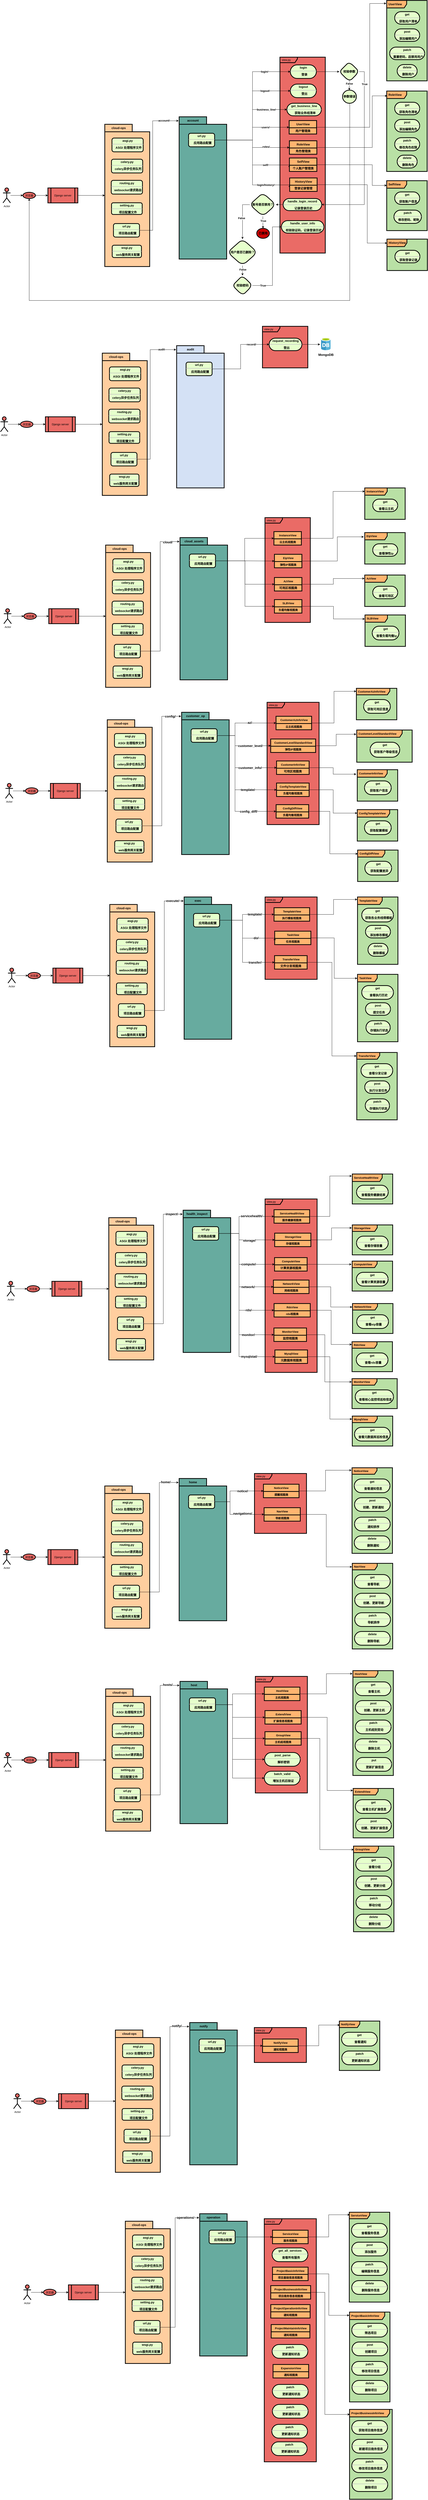 <mxfile version="20.8.0" type="github">
  <diagram name="Page-1" id="c7558073-3199-34d8-9f00-42111426c3f3">
    <mxGraphModel dx="2260" dy="764" grid="1" gridSize="10" guides="1" tooltips="1" connect="1" arrows="1" fold="1" page="1" pageScale="1" pageWidth="826" pageHeight="1169" background="none" math="0" shadow="0">
      <root>
        <mxCell id="0" />
        <mxCell id="1" parent="0" />
        <mxCell id="WpH-n_H7_tl8rJQND1Bv-231" value="&lt;span style=&quot;font-size: 12px; font-weight: 700; text-align: center;&quot;&gt;UserView&lt;/span&gt;" style="shape=umlFrame;whiteSpace=wrap;html=1;width=80;height=30;boundedLbl=1;verticalAlign=middle;align=left;spacingLeft=5;strokeColor=#000000;strokeWidth=3;fontSize=11;fillColor=#FFB570;swimlaneFillColor=#B9E0A5;" vertex="1" parent="1">
          <mxGeometry x="928" y="687.77" width="162" height="322.23" as="geometry" />
        </mxCell>
        <mxCell id="WpH-n_H7_tl8rJQND1Bv-134" value="view.py" style="shape=umlFrame;whiteSpace=wrap;html=1;width=70;height=22;boundedLbl=1;verticalAlign=middle;align=left;spacingLeft=5;strokeColor=#000000;strokeWidth=3;fontSize=11;fillColor=#EA6B66;swimlaneFillColor=#EA6B66;" vertex="1" parent="1">
          <mxGeometry x="500" y="915" width="181.84" height="785" as="geometry" />
        </mxCell>
        <mxCell id="WpH-n_H7_tl8rJQND1Bv-96" value="cloud-ops" style="shape=folder;fontStyle=1;tabWidth=110;tabHeight=30;tabPosition=left;html=1;boundedLbl=1;labelInHeader=1;container=1;collapsible=0;strokeWidth=3;fillColor=#FFCE9F;strokeColor=#000000;" vertex="1" parent="1">
          <mxGeometry x="-202" y="1184" width="180" height="570" as="geometry" />
        </mxCell>
        <mxCell id="WpH-n_H7_tl8rJQND1Bv-97" value="" style="html=1;strokeColor=none;resizeWidth=1;resizeHeight=1;fillColor=none;part=1;connectable=0;allowArrows=0;deletable=0;" vertex="1" parent="WpH-n_H7_tl8rJQND1Bv-96">
          <mxGeometry width="180.0" height="399" relative="1" as="geometry">
            <mxPoint y="30" as="offset" />
          </mxGeometry>
        </mxCell>
        <mxCell id="WpH-n_H7_tl8rJQND1Bv-109" value="&lt;p style=&quot;margin: 4px 0px 0px; text-align: center;&quot;&gt;&lt;strong style=&quot;&quot;&gt;asgi.py&lt;/strong&gt;&lt;/p&gt;&lt;hr&gt;&lt;p style=&quot;margin: 0px; margin-left: 8px;&quot;&gt;ASGI 处理程序文件&lt;br&gt;&lt;/p&gt;" style="verticalAlign=middle;align=center;overflow=fill;fontSize=12;fontFamily=Helvetica;html=1;rounded=1;fontStyle=1;strokeWidth=3;fillColor=#E6FFCC" vertex="1" parent="WpH-n_H7_tl8rJQND1Bv-96">
          <mxGeometry x="28.77" y="55.16" width="125.23" height="55.16" as="geometry" />
        </mxCell>
        <mxCell id="WpH-n_H7_tl8rJQND1Bv-111" value="&lt;p style=&quot;margin: 4px 0px 0px; text-align: center;&quot;&gt;&lt;strong style=&quot;&quot;&gt;celery.py&lt;/strong&gt;&lt;/p&gt;&lt;hr&gt;&lt;p style=&quot;margin: 0px; margin-left: 8px;&quot;&gt;celery异步任务队列&lt;/p&gt;" style="verticalAlign=middle;align=center;overflow=fill;fontSize=12;fontFamily=Helvetica;html=1;rounded=1;fontStyle=1;strokeWidth=3;fillColor=#E6FFCC" vertex="1" parent="WpH-n_H7_tl8rJQND1Bv-96">
          <mxGeometry x="26.77" y="139.9" width="125.23" height="55.16" as="geometry" />
        </mxCell>
        <mxCell id="WpH-n_H7_tl8rJQND1Bv-113" value="&lt;p style=&quot;margin: 4px 0px 0px; text-align: center;&quot;&gt;&lt;strong style=&quot;&quot;&gt;routing.py&lt;/strong&gt;&lt;/p&gt;&lt;hr&gt;&lt;p style=&quot;margin: 0px; margin-left: 8px;&quot;&gt;websocket请求路由&lt;/p&gt;" style="verticalAlign=middle;align=center;overflow=fill;fontSize=12;fontFamily=Helvetica;html=1;rounded=1;fontStyle=1;strokeWidth=3;fillColor=#E6FFCC" vertex="1" parent="WpH-n_H7_tl8rJQND1Bv-96">
          <mxGeometry x="25.77" y="224.65" width="125.23" height="55.16" as="geometry" />
        </mxCell>
        <mxCell id="WpH-n_H7_tl8rJQND1Bv-114" value="&lt;p style=&quot;margin: 4px 0px 0px; text-align: center;&quot;&gt;&lt;strong style=&quot;&quot;&gt;setting.py&lt;/strong&gt;&lt;/p&gt;&lt;hr&gt;&lt;p style=&quot;margin: 0px; margin-left: 8px;&quot;&gt;项目配置文件&lt;/p&gt;" style="verticalAlign=middle;align=center;overflow=fill;fontSize=12;fontFamily=Helvetica;html=1;rounded=1;fontStyle=1;strokeWidth=3;fillColor=#E6FFCC" vertex="1" parent="WpH-n_H7_tl8rJQND1Bv-96">
          <mxGeometry x="27" y="314.47" width="123" height="46.89" as="geometry" />
        </mxCell>
        <mxCell id="WpH-n_H7_tl8rJQND1Bv-115" value="&lt;p style=&quot;margin: 4px 0px 0px; text-align: center;&quot;&gt;&lt;strong style=&quot;&quot;&gt;url.py&lt;/strong&gt;&lt;/p&gt;&lt;hr&gt;&lt;p style=&quot;margin: 0px; margin-left: 8px;&quot;&gt;项目路由配置&lt;/p&gt;" style="verticalAlign=middle;align=center;overflow=fill;fontSize=12;fontFamily=Helvetica;html=1;rounded=1;fontStyle=1;strokeWidth=3;fillColor=#E6FFCC" vertex="1" parent="WpH-n_H7_tl8rJQND1Bv-96">
          <mxGeometry x="34.77" y="397.77" width="104.32" height="54.23" as="geometry" />
        </mxCell>
        <mxCell id="WpH-n_H7_tl8rJQND1Bv-116" value="&lt;p style=&quot;margin: 4px 0px 0px; text-align: center;&quot;&gt;&lt;strong style=&quot;&quot;&gt;wsgi.py&lt;/strong&gt;&lt;/p&gt;&lt;hr&gt;&lt;p style=&quot;margin: 0px; margin-left: 8px;&quot;&gt;web服务网关配置&lt;/p&gt;" style="verticalAlign=middle;align=center;overflow=fill;fontSize=12;fontFamily=Helvetica;html=1;rounded=1;fontStyle=1;strokeWidth=3;fillColor=#E6FFCC" vertex="1" parent="WpH-n_H7_tl8rJQND1Bv-96">
          <mxGeometry x="29.73" y="484.48" width="117.27" height="49.52" as="geometry" />
        </mxCell>
        <mxCell id="WpH-n_H7_tl8rJQND1Bv-117" value="account" style="shape=folder;fontStyle=1;tabWidth=110;tabHeight=30;tabPosition=left;html=1;boundedLbl=1;labelInHeader=1;container=1;collapsible=0;strokeWidth=3;fillColor=#67AB9F;strokeColor=#000000;" vertex="1" parent="1">
          <mxGeometry x="96" y="1154" width="190.5" height="570" as="geometry" />
        </mxCell>
        <mxCell id="WpH-n_H7_tl8rJQND1Bv-118" value="" style="html=1;strokeColor=none;resizeWidth=1;resizeHeight=1;fillColor=none;part=1;connectable=0;allowArrows=0;deletable=0;" vertex="1" parent="WpH-n_H7_tl8rJQND1Bv-117">
          <mxGeometry width="180.0" height="399" relative="1" as="geometry">
            <mxPoint y="30" as="offset" />
          </mxGeometry>
        </mxCell>
        <mxCell id="WpH-n_H7_tl8rJQND1Bv-123" value="&lt;p style=&quot;margin: 4px 0px 0px; text-align: center;&quot;&gt;&lt;strong style=&quot;&quot;&gt;url.py&lt;/strong&gt;&lt;/p&gt;&lt;hr&gt;&lt;p style=&quot;margin: 0px; margin-left: 8px;&quot;&gt;应用路由配置&lt;/p&gt;" style="verticalAlign=middle;align=center;overflow=fill;fontSize=12;fontFamily=Helvetica;html=1;rounded=1;fontStyle=1;strokeWidth=3;fillColor=#E6FFCC" vertex="1" parent="WpH-n_H7_tl8rJQND1Bv-117">
          <mxGeometry x="37.84" y="66" width="104.32" height="54.23" as="geometry" />
        </mxCell>
        <mxCell id="WpH-n_H7_tl8rJQND1Bv-125" style="edgeStyle=orthogonalEdgeStyle;rounded=0;orthogonalLoop=1;jettySize=auto;html=1;entryX=-0.011;entryY=0.028;entryDx=0;entryDy=0;entryPerimeter=0;fontSize=11;" edge="1" parent="1" source="WpH-n_H7_tl8rJQND1Bv-115" target="WpH-n_H7_tl8rJQND1Bv-117">
          <mxGeometry relative="1" as="geometry">
            <Array as="points">
              <mxPoint x="-10" y="1609" />
              <mxPoint x="-10" y="1170" />
            </Array>
          </mxGeometry>
        </mxCell>
        <mxCell id="WpH-n_H7_tl8rJQND1Bv-126" value="&lt;b&gt;account/&lt;/b&gt;" style="edgeLabel;html=1;align=center;verticalAlign=middle;resizable=0;points=[];fontSize=11;" vertex="1" connectable="0" parent="WpH-n_H7_tl8rJQND1Bv-125">
          <mxGeometry x="0.753" relative="1" as="geometry">
            <mxPoint x="15" y="-1" as="offset" />
          </mxGeometry>
        </mxCell>
        <mxCell id="WpH-n_H7_tl8rJQND1Bv-177" value="" style="edgeStyle=orthogonalEdgeStyle;rounded=0;orthogonalLoop=1;jettySize=auto;html=1;fontSize=11;" edge="1" parent="1" source="WpH-n_H7_tl8rJQND1Bv-155" target="WpH-n_H7_tl8rJQND1Bv-176">
          <mxGeometry relative="1" as="geometry" />
        </mxCell>
        <mxCell id="WpH-n_H7_tl8rJQND1Bv-155" value="&lt;p style=&quot;margin: 4px 0px 0px; text-align: center;&quot;&gt;&lt;strong style=&quot;&quot;&gt;login&lt;/strong&gt;&lt;/p&gt;&lt;hr&gt;&lt;p style=&quot;margin: 0px; margin-left: 8px;&quot;&gt;登录&lt;/p&gt;" style="verticalAlign=middle;align=center;overflow=fill;fontSize=12;fontFamily=Helvetica;html=1;rounded=1;fontStyle=1;strokeWidth=3;fillColor=#E6FFCC;arcSize=50;" vertex="1" parent="1">
          <mxGeometry x="541.68" y="946" width="104.32" height="54.23" as="geometry" />
        </mxCell>
        <mxCell id="WpH-n_H7_tl8rJQND1Bv-156" value="&lt;p style=&quot;margin: 4px 0px 0px; text-align: center;&quot;&gt;&lt;strong style=&quot;&quot;&gt;logout&lt;/strong&gt;&lt;/p&gt;&lt;hr&gt;&lt;p style=&quot;margin: 0px; margin-left: 8px;&quot;&gt;登出&lt;/p&gt;" style="verticalAlign=middle;align=center;overflow=fill;fontSize=12;fontFamily=Helvetica;html=1;rounded=1;fontStyle=1;strokeWidth=3;fillColor=#E6FFCC;arcSize=50;" vertex="1" parent="1">
          <mxGeometry x="541.68" y="1023" width="104.32" height="54.23" as="geometry" />
        </mxCell>
        <mxCell id="WpH-n_H7_tl8rJQND1Bv-157" value="&lt;p style=&quot;margin: 4px 0px 0px; text-align: center;&quot;&gt;get_business_line&lt;br&gt;&lt;/p&gt;&lt;hr&gt;&lt;p style=&quot;margin: 0px; margin-left: 8px;&quot;&gt;获取业务线清单&lt;/p&gt;" style="verticalAlign=middle;align=center;overflow=fill;fontSize=12;fontFamily=Helvetica;html=1;rounded=1;fontStyle=1;strokeWidth=3;fillColor=#E6FFCC;arcSize=50;" vertex="1" parent="1">
          <mxGeometry x="528" y="1099.77" width="138" height="50.23" as="geometry" />
        </mxCell>
        <mxCell id="WpH-n_H7_tl8rJQND1Bv-162" style="edgeStyle=orthogonalEdgeStyle;rounded=0;orthogonalLoop=1;jettySize=auto;html=1;entryX=0;entryY=0.5;entryDx=0;entryDy=0;fontSize=11;" edge="1" parent="1" source="WpH-n_H7_tl8rJQND1Bv-123" target="WpH-n_H7_tl8rJQND1Bv-155">
          <mxGeometry relative="1" as="geometry">
            <Array as="points">
              <mxPoint x="390" y="1247" />
              <mxPoint x="390" y="973" />
            </Array>
          </mxGeometry>
        </mxCell>
        <mxCell id="WpH-n_H7_tl8rJQND1Bv-169" value="&lt;b&gt;login/&lt;/b&gt;" style="edgeLabel;html=1;align=center;verticalAlign=middle;resizable=0;points=[];fontSize=11;" vertex="1" connectable="0" parent="WpH-n_H7_tl8rJQND1Bv-162">
          <mxGeometry x="0.738" y="2" relative="1" as="geometry">
            <mxPoint x="-28" y="2" as="offset" />
          </mxGeometry>
        </mxCell>
        <mxCell id="WpH-n_H7_tl8rJQND1Bv-163" style="edgeStyle=orthogonalEdgeStyle;rounded=0;orthogonalLoop=1;jettySize=auto;html=1;exitX=1;exitY=0.5;exitDx=0;exitDy=0;entryX=0;entryY=0.5;entryDx=0;entryDy=0;fontSize=11;" edge="1" parent="1" source="WpH-n_H7_tl8rJQND1Bv-123" target="WpH-n_H7_tl8rJQND1Bv-156">
          <mxGeometry relative="1" as="geometry">
            <Array as="points">
              <mxPoint x="390" y="1247" />
              <mxPoint x="390" y="1050" />
            </Array>
          </mxGeometry>
        </mxCell>
        <mxCell id="WpH-n_H7_tl8rJQND1Bv-170" value="&lt;b&gt;logout/&lt;/b&gt;" style="edgeLabel;html=1;align=center;verticalAlign=middle;resizable=0;points=[];fontSize=11;" vertex="1" connectable="0" parent="WpH-n_H7_tl8rJQND1Bv-163">
          <mxGeometry x="0.669" y="1" relative="1" as="geometry">
            <mxPoint x="-19" y="1" as="offset" />
          </mxGeometry>
        </mxCell>
        <mxCell id="WpH-n_H7_tl8rJQND1Bv-164" style="edgeStyle=orthogonalEdgeStyle;rounded=0;orthogonalLoop=1;jettySize=auto;html=1;entryX=0;entryY=0.5;entryDx=0;entryDy=0;fontSize=11;" edge="1" parent="1" source="WpH-n_H7_tl8rJQND1Bv-123" target="WpH-n_H7_tl8rJQND1Bv-157">
          <mxGeometry x="0.16" y="26" relative="1" as="geometry">
            <Array as="points">
              <mxPoint x="390" y="1247" />
              <mxPoint x="390" y="1125" />
            </Array>
            <mxPoint as="offset" />
          </mxGeometry>
        </mxCell>
        <mxCell id="WpH-n_H7_tl8rJQND1Bv-171" value="&lt;b&gt;business_line/&lt;/b&gt;" style="edgeLabel;html=1;align=center;verticalAlign=middle;resizable=0;points=[];fontSize=11;" vertex="1" connectable="0" parent="WpH-n_H7_tl8rJQND1Bv-164">
          <mxGeometry x="0.534" relative="1" as="geometry">
            <mxPoint x="13" as="offset" />
          </mxGeometry>
        </mxCell>
        <mxCell id="WpH-n_H7_tl8rJQND1Bv-165" style="edgeStyle=orthogonalEdgeStyle;rounded=0;orthogonalLoop=1;jettySize=auto;html=1;entryX=0;entryY=0.5;entryDx=0;entryDy=0;fontSize=11;" edge="1" parent="1" source="WpH-n_H7_tl8rJQND1Bv-123" target="WpH-n_H7_tl8rJQND1Bv-213">
          <mxGeometry relative="1" as="geometry">
            <mxPoint x="540" y="1196" as="targetPoint" />
            <Array as="points">
              <mxPoint x="390" y="1247" />
              <mxPoint x="390" y="1196" />
            </Array>
          </mxGeometry>
        </mxCell>
        <mxCell id="WpH-n_H7_tl8rJQND1Bv-172" value="&lt;b&gt;users/&lt;/b&gt;" style="edgeLabel;html=1;align=center;verticalAlign=middle;resizable=0;points=[];fontSize=11;" vertex="1" connectable="0" parent="WpH-n_H7_tl8rJQND1Bv-165">
          <mxGeometry x="0.288" y="2" relative="1" as="geometry">
            <mxPoint x="29" y="2" as="offset" />
          </mxGeometry>
        </mxCell>
        <mxCell id="WpH-n_H7_tl8rJQND1Bv-166" style="edgeStyle=orthogonalEdgeStyle;rounded=0;orthogonalLoop=1;jettySize=auto;html=1;entryX=0;entryY=0.5;entryDx=0;entryDy=0;fontSize=11;" edge="1" parent="1" source="WpH-n_H7_tl8rJQND1Bv-123" target="WpH-n_H7_tl8rJQND1Bv-216">
          <mxGeometry relative="1" as="geometry">
            <mxPoint x="541.68" y="1277.115" as="targetPoint" />
            <Array as="points">
              <mxPoint x="390" y="1247" />
              <mxPoint x="390" y="1277" />
            </Array>
          </mxGeometry>
        </mxCell>
        <mxCell id="WpH-n_H7_tl8rJQND1Bv-173" value="&lt;b&gt;roles/&lt;/b&gt;" style="edgeLabel;html=1;align=center;verticalAlign=middle;resizable=0;points=[];fontSize=11;" vertex="1" connectable="0" parent="WpH-n_H7_tl8rJQND1Bv-166">
          <mxGeometry x="0.25" y="1" relative="1" as="geometry">
            <mxPoint x="29" y="-2" as="offset" />
          </mxGeometry>
        </mxCell>
        <mxCell id="WpH-n_H7_tl8rJQND1Bv-167" style="edgeStyle=orthogonalEdgeStyle;rounded=0;orthogonalLoop=1;jettySize=auto;html=1;entryX=0;entryY=0.5;entryDx=0;entryDy=0;fontSize=11;" edge="1" parent="1" source="WpH-n_H7_tl8rJQND1Bv-123" target="WpH-n_H7_tl8rJQND1Bv-218">
          <mxGeometry relative="1" as="geometry">
            <mxPoint x="541.68" y="1347.115" as="targetPoint" />
            <Array as="points">
              <mxPoint x="390" y="1247" />
              <mxPoint x="390" y="1347" />
            </Array>
          </mxGeometry>
        </mxCell>
        <mxCell id="WpH-n_H7_tl8rJQND1Bv-174" value="&lt;b&gt;self/&lt;/b&gt;" style="edgeLabel;html=1;align=center;verticalAlign=middle;resizable=0;points=[];fontSize=11;" vertex="1" connectable="0" parent="WpH-n_H7_tl8rJQND1Bv-167">
          <mxGeometry x="0.398" y="1" relative="1" as="geometry">
            <mxPoint x="23" y="1" as="offset" />
          </mxGeometry>
        </mxCell>
        <mxCell id="WpH-n_H7_tl8rJQND1Bv-168" style="edgeStyle=orthogonalEdgeStyle;rounded=0;orthogonalLoop=1;jettySize=auto;html=1;entryX=0;entryY=0.5;entryDx=0;entryDy=0;fontSize=11;" edge="1" parent="1" source="WpH-n_H7_tl8rJQND1Bv-123" target="WpH-n_H7_tl8rJQND1Bv-220">
          <mxGeometry relative="1" as="geometry">
            <mxPoint x="540.68" y="1426.115" as="targetPoint" />
            <Array as="points">
              <mxPoint x="390" y="1247" />
              <mxPoint x="390" y="1427" />
            </Array>
          </mxGeometry>
        </mxCell>
        <mxCell id="WpH-n_H7_tl8rJQND1Bv-175" value="&lt;b&gt;login/history/&lt;/b&gt;" style="edgeLabel;html=1;align=center;verticalAlign=middle;resizable=0;points=[];fontSize=11;" vertex="1" connectable="0" parent="WpH-n_H7_tl8rJQND1Bv-168">
          <mxGeometry x="0.495" relative="1" as="geometry">
            <mxPoint x="24" as="offset" />
          </mxGeometry>
        </mxCell>
        <mxCell id="WpH-n_H7_tl8rJQND1Bv-179" value="" style="edgeStyle=orthogonalEdgeStyle;rounded=0;orthogonalLoop=1;jettySize=auto;html=1;fontSize=11;" edge="1" parent="1" target="WpH-n_H7_tl8rJQND1Bv-178">
          <mxGeometry relative="1" as="geometry">
            <mxPoint x="778" y="1000" as="sourcePoint" />
            <Array as="points">
              <mxPoint x="778" y="1024" />
              <mxPoint x="778" y="1024" />
            </Array>
          </mxGeometry>
        </mxCell>
        <mxCell id="WpH-n_H7_tl8rJQND1Bv-180" value="&lt;b&gt;False&lt;/b&gt;" style="edgeLabel;html=1;align=center;verticalAlign=middle;resizable=0;points=[];fontSize=11;" vertex="1" connectable="0" parent="WpH-n_H7_tl8rJQND1Bv-179">
          <mxGeometry x="-0.217" y="3" relative="1" as="geometry">
            <mxPoint x="-3" y="2" as="offset" />
          </mxGeometry>
        </mxCell>
        <mxCell id="WpH-n_H7_tl8rJQND1Bv-191" style="edgeStyle=orthogonalEdgeStyle;rounded=0;orthogonalLoop=1;jettySize=auto;html=1;exitX=1;exitY=0.5;exitDx=0;exitDy=0;entryX=1;entryY=0.5;entryDx=0;entryDy=0;fontSize=11;" edge="1" parent="1" source="WpH-n_H7_tl8rJQND1Bv-176" target="WpH-n_H7_tl8rJQND1Bv-189">
          <mxGeometry relative="1" as="geometry" />
        </mxCell>
        <mxCell id="WpH-n_H7_tl8rJQND1Bv-192" value="&lt;b&gt;True&lt;/b&gt;" style="edgeLabel;html=1;align=center;verticalAlign=middle;resizable=0;points=[];fontSize=11;" vertex="1" connectable="0" parent="WpH-n_H7_tl8rJQND1Bv-191">
          <mxGeometry x="-0.359" y="1" relative="1" as="geometry">
            <mxPoint y="-162" as="offset" />
          </mxGeometry>
        </mxCell>
        <mxCell id="WpH-n_H7_tl8rJQND1Bv-176" value="校验参数" style="rhombus;whiteSpace=wrap;html=1;fillColor=#E6FFCC;rounded=1;fontStyle=1;strokeWidth=3;arcSize=50;" vertex="1" parent="1">
          <mxGeometry x="738.16" y="933.115" width="80" height="80" as="geometry" />
        </mxCell>
        <mxCell id="WpH-n_H7_tl8rJQND1Bv-188" style="edgeStyle=orthogonalEdgeStyle;rounded=0;orthogonalLoop=1;jettySize=auto;html=1;exitX=0.5;exitY=1;exitDx=0;exitDy=0;entryX=0.5;entryY=1;entryDx=0;entryDy=0;fontSize=11;" edge="1" parent="1" source="WpH-n_H7_tl8rJQND1Bv-178" target="WpH-n_H7_tl8rJQND1Bv-184">
          <mxGeometry relative="1" as="geometry">
            <Array as="points">
              <mxPoint x="780" y="1100" />
              <mxPoint x="780" y="1890" />
              <mxPoint x="-505" y="1890" />
            </Array>
          </mxGeometry>
        </mxCell>
        <mxCell id="WpH-n_H7_tl8rJQND1Bv-178" value="参数错误" style="ellipse;whiteSpace=wrap;html=1;fillColor=#E6FFCC;rounded=1;fontStyle=1;strokeWidth=3;arcSize=50;" vertex="1" parent="1">
          <mxGeometry x="751" y="1047" width="55.46" height="52.77" as="geometry" />
        </mxCell>
        <mxCell id="WpH-n_H7_tl8rJQND1Bv-185" style="edgeStyle=orthogonalEdgeStyle;rounded=0;orthogonalLoop=1;jettySize=auto;html=1;entryX=0;entryY=0.5;entryDx=0;entryDy=0;fontSize=11;" edge="1" parent="1" source="WpH-n_H7_tl8rJQND1Bv-181" target="WpH-n_H7_tl8rJQND1Bv-184">
          <mxGeometry relative="1" as="geometry" />
        </mxCell>
        <mxCell id="WpH-n_H7_tl8rJQND1Bv-181" value="Actor" style="shape=umlActor;verticalLabelPosition=bottom;verticalAlign=top;html=1;outlineConnect=0;strokeColor=#000000;strokeWidth=3;fontSize=11;fillColor=#EA6B66;" vertex="1" parent="1">
          <mxGeometry x="-610" y="1439" width="30" height="60" as="geometry" />
        </mxCell>
        <mxCell id="WpH-n_H7_tl8rJQND1Bv-187" style="edgeStyle=orthogonalEdgeStyle;rounded=0;orthogonalLoop=1;jettySize=auto;html=1;fontSize=11;" edge="1" parent="1" source="WpH-n_H7_tl8rJQND1Bv-182" target="WpH-n_H7_tl8rJQND1Bv-96">
          <mxGeometry relative="1" as="geometry" />
        </mxCell>
        <mxCell id="WpH-n_H7_tl8rJQND1Bv-182" value="Django server" style="shape=process;whiteSpace=wrap;html=1;backgroundOutline=1;strokeColor=#000000;strokeWidth=3;fontSize=11;fillColor=#EA6B66;" vertex="1" parent="1">
          <mxGeometry x="-430" y="1439" width="120" height="60" as="geometry" />
        </mxCell>
        <mxCell id="WpH-n_H7_tl8rJQND1Bv-186" style="edgeStyle=orthogonalEdgeStyle;rounded=0;orthogonalLoop=1;jettySize=auto;html=1;entryX=0;entryY=0.5;entryDx=0;entryDy=0;fontSize=11;" edge="1" parent="1" source="WpH-n_H7_tl8rJQND1Bv-184" target="WpH-n_H7_tl8rJQND1Bv-182">
          <mxGeometry relative="1" as="geometry" />
        </mxCell>
        <mxCell id="WpH-n_H7_tl8rJQND1Bv-184" value="浏览器" style="ellipse;strokeColor=#000000;strokeWidth=3;fontSize=11;fillColor=#EA6B66;" vertex="1" parent="1">
          <mxGeometry x="-530" y="1456.5" width="50" height="25" as="geometry" />
        </mxCell>
        <mxCell id="WpH-n_H7_tl8rJQND1Bv-194" value="" style="edgeStyle=orthogonalEdgeStyle;rounded=0;orthogonalLoop=1;jettySize=auto;html=1;fontSize=11;" edge="1" parent="1" source="WpH-n_H7_tl8rJQND1Bv-189" target="WpH-n_H7_tl8rJQND1Bv-193">
          <mxGeometry relative="1" as="geometry" />
        </mxCell>
        <mxCell id="WpH-n_H7_tl8rJQND1Bv-189" value="&lt;p style=&quot;margin: 4px 0px 0px;&quot;&gt;handle_login_record&lt;/p&gt;&lt;hr&gt;&lt;p style=&quot;margin: 0px; margin-left: 8px;&quot;&gt;记录登录历史&lt;/p&gt;" style="verticalAlign=middle;align=center;overflow=fill;fontSize=12;fontFamily=Helvetica;html=1;rounded=1;fontStyle=1;strokeWidth=3;fillColor=#E6FFCC;arcSize=50;" vertex="1" parent="1">
          <mxGeometry x="513" y="1481.5" width="154" height="48.5" as="geometry" />
        </mxCell>
        <mxCell id="WpH-n_H7_tl8rJQND1Bv-196" value="" style="edgeStyle=orthogonalEdgeStyle;rounded=0;orthogonalLoop=1;jettySize=auto;html=1;fontSize=11;" edge="1" parent="1" source="WpH-n_H7_tl8rJQND1Bv-193" target="WpH-n_H7_tl8rJQND1Bv-195">
          <mxGeometry relative="1" as="geometry" />
        </mxCell>
        <mxCell id="WpH-n_H7_tl8rJQND1Bv-197" value="&lt;b&gt;True&lt;/b&gt;" style="edgeLabel;html=1;align=center;verticalAlign=middle;resizable=0;points=[];fontSize=11;" vertex="1" connectable="0" parent="WpH-n_H7_tl8rJQND1Bv-196">
          <mxGeometry x="-0.265" y="1" relative="1" as="geometry">
            <mxPoint as="offset" />
          </mxGeometry>
        </mxCell>
        <mxCell id="WpH-n_H7_tl8rJQND1Bv-199" value="" style="edgeStyle=orthogonalEdgeStyle;rounded=0;orthogonalLoop=1;jettySize=auto;html=1;fontSize=11;" edge="1" parent="1" source="WpH-n_H7_tl8rJQND1Bv-193" target="WpH-n_H7_tl8rJQND1Bv-198">
          <mxGeometry relative="1" as="geometry">
            <Array as="points">
              <mxPoint x="350" y="1506" />
            </Array>
          </mxGeometry>
        </mxCell>
        <mxCell id="WpH-n_H7_tl8rJQND1Bv-200" value="&lt;b&gt;False&lt;/b&gt;" style="edgeLabel;html=1;align=center;verticalAlign=middle;resizable=0;points=[];fontSize=11;" vertex="1" connectable="0" parent="WpH-n_H7_tl8rJQND1Bv-199">
          <mxGeometry x="-0.328" y="-2" relative="1" as="geometry">
            <mxPoint x="-2" y="27" as="offset" />
          </mxGeometry>
        </mxCell>
        <mxCell id="WpH-n_H7_tl8rJQND1Bv-193" value="账号是否禁用？" style="rhombus;whiteSpace=wrap;html=1;fillColor=#E6FFCC;rounded=1;fontStyle=1;strokeWidth=3;arcSize=50;" vertex="1" parent="1">
          <mxGeometry x="379" y="1458.75" width="105" height="94.25" as="geometry" />
        </mxCell>
        <mxCell id="WpH-n_H7_tl8rJQND1Bv-195" value="已禁用" style="ellipse;whiteSpace=wrap;html=1;fillColor=#CC0000;rounded=1;fontStyle=1;strokeWidth=3;arcSize=50;" vertex="1" parent="1">
          <mxGeometry x="407" y="1601" width="50.75" height="40" as="geometry" />
        </mxCell>
        <mxCell id="WpH-n_H7_tl8rJQND1Bv-202" value="" style="edgeStyle=orthogonalEdgeStyle;rounded=0;orthogonalLoop=1;jettySize=auto;html=1;fontSize=11;" edge="1" parent="1" source="WpH-n_H7_tl8rJQND1Bv-198" target="WpH-n_H7_tl8rJQND1Bv-201">
          <mxGeometry relative="1" as="geometry" />
        </mxCell>
        <mxCell id="WpH-n_H7_tl8rJQND1Bv-203" value="&lt;b&gt;False&lt;/b&gt;" style="edgeLabel;html=1;align=center;verticalAlign=middle;resizable=0;points=[];fontSize=11;" vertex="1" connectable="0" parent="WpH-n_H7_tl8rJQND1Bv-202">
          <mxGeometry x="-0.2" y="1" relative="1" as="geometry">
            <mxPoint as="offset" />
          </mxGeometry>
        </mxCell>
        <mxCell id="WpH-n_H7_tl8rJQND1Bv-198" value="用户是否已删除？" style="rhombus;whiteSpace=wrap;html=1;fillColor=#E6FFCC;rounded=1;fontStyle=1;strokeWidth=3;arcSize=50;" vertex="1" parent="1">
          <mxGeometry x="290" y="1644.01" width="120" height="105.99" as="geometry" />
        </mxCell>
        <mxCell id="WpH-n_H7_tl8rJQND1Bv-205" style="edgeStyle=orthogonalEdgeStyle;rounded=0;orthogonalLoop=1;jettySize=auto;html=1;entryX=0;entryY=0.5;entryDx=0;entryDy=0;fontSize=11;" edge="1" parent="1" source="WpH-n_H7_tl8rJQND1Bv-201" target="WpH-n_H7_tl8rJQND1Bv-204">
          <mxGeometry relative="1" as="geometry">
            <Array as="points">
              <mxPoint x="470" y="1830" />
              <mxPoint x="470" y="1595" />
            </Array>
          </mxGeometry>
        </mxCell>
        <mxCell id="WpH-n_H7_tl8rJQND1Bv-206" value="&lt;b&gt;True&lt;/b&gt;" style="edgeLabel;html=1;align=center;verticalAlign=middle;resizable=0;points=[];fontSize=11;" vertex="1" connectable="0" parent="WpH-n_H7_tl8rJQND1Bv-205">
          <mxGeometry x="-0.692" relative="1" as="geometry">
            <mxPoint x="-12" as="offset" />
          </mxGeometry>
        </mxCell>
        <mxCell id="WpH-n_H7_tl8rJQND1Bv-201" value="校验密码" style="rhombus;whiteSpace=wrap;html=1;fillColor=#E6FFCC;rounded=1;fontStyle=1;strokeWidth=3;arcSize=50;" vertex="1" parent="1">
          <mxGeometry x="310" y="1789.995" width="80" height="80" as="geometry" />
        </mxCell>
        <mxCell id="WpH-n_H7_tl8rJQND1Bv-204" value="&lt;p style=&quot;margin: 4px 0px 0px;&quot;&gt;handle_user_info&lt;/p&gt;&lt;hr&gt;&lt;p style=&quot;margin: 0px; margin-left: 8px;&quot;&gt;校验验证码，记录登录历史&lt;/p&gt;" style="verticalAlign=middle;align=center;overflow=fill;fontSize=12;fontFamily=Helvetica;html=1;rounded=1;fontStyle=1;strokeWidth=3;fillColor=#E6FFCC;arcSize=50;" vertex="1" parent="1">
          <mxGeometry x="506" y="1570" width="170" height="50" as="geometry" />
        </mxCell>
        <mxCell id="WpH-n_H7_tl8rJQND1Bv-233" style="edgeStyle=orthogonalEdgeStyle;rounded=0;orthogonalLoop=1;jettySize=auto;html=1;entryX=-0.011;entryY=0.036;entryDx=0;entryDy=0;entryPerimeter=0;fontSize=11;" edge="1" parent="1" source="WpH-n_H7_tl8rJQND1Bv-213" target="WpH-n_H7_tl8rJQND1Bv-231">
          <mxGeometry relative="1" as="geometry">
            <Array as="points">
              <mxPoint x="860" y="1196" />
              <mxPoint x="860" y="700" />
              <mxPoint x="918" y="700" />
            </Array>
          </mxGeometry>
        </mxCell>
        <mxCell id="WpH-n_H7_tl8rJQND1Bv-213" value="&lt;span style=&quot;font-size: 12px;&quot;&gt;UserView&lt;/span&gt;" style="swimlane;fontStyle=1;align=center;verticalAlign=middle;childLayout=stackLayout;horizontal=1;startSize=29;horizontalStack=0;resizeParent=1;resizeParentMax=0;resizeLast=0;collapsible=0;marginBottom=0;html=1;strokeColor=#000000;strokeWidth=3;fontSize=11;fillColor=#FFB570;swimlaneFillColor=#FFB570;" vertex="1" parent="1">
          <mxGeometry x="537" y="1169" width="110" height="54" as="geometry" />
        </mxCell>
        <mxCell id="WpH-n_H7_tl8rJQND1Bv-214" value="&lt;span style=&quot;font-size: 12px; font-weight: 700;&quot;&gt;用户管理类&lt;/span&gt;" style="text;html=1;strokeColor=none;fillColor=none;align=center;verticalAlign=middle;spacingLeft=4;spacingRight=4;overflow=hidden;rotatable=0;points=[[0,0.5],[1,0.5]];portConstraint=eastwest;strokeWidth=3;fontSize=11;" vertex="1" parent="WpH-n_H7_tl8rJQND1Bv-213">
          <mxGeometry y="29" width="110" height="25" as="geometry" />
        </mxCell>
        <mxCell id="WpH-n_H7_tl8rJQND1Bv-239" style="edgeStyle=orthogonalEdgeStyle;rounded=0;orthogonalLoop=1;jettySize=auto;html=1;entryX=0.012;entryY=0.06;entryDx=0;entryDy=0;entryPerimeter=0;fontSize=11;" edge="1" parent="1" source="WpH-n_H7_tl8rJQND1Bv-216" target="WpH-n_H7_tl8rJQND1Bv-234">
          <mxGeometry relative="1" as="geometry">
            <Array as="points">
              <mxPoint x="870" y="1277" />
              <mxPoint x="870" y="1070" />
            </Array>
          </mxGeometry>
        </mxCell>
        <mxCell id="WpH-n_H7_tl8rJQND1Bv-216" value="&lt;span style=&quot;font-size: 12px;&quot;&gt;RoleView&lt;/span&gt;" style="swimlane;fontStyle=1;align=center;verticalAlign=middle;childLayout=stackLayout;horizontal=1;startSize=29;horizontalStack=0;resizeParent=1;resizeParentMax=0;resizeLast=0;collapsible=0;marginBottom=0;html=1;strokeColor=#000000;strokeWidth=3;fontSize=11;fillColor=#FFB570;swimlaneFillColor=#FFB570;" vertex="1" parent="1">
          <mxGeometry x="538" y="1250" width="110" height="54" as="geometry" />
        </mxCell>
        <mxCell id="WpH-n_H7_tl8rJQND1Bv-217" value="&lt;span style=&quot;font-size: 12px; font-weight: 700;&quot;&gt;角色管理类&lt;/span&gt;" style="text;html=1;strokeColor=none;fillColor=none;align=center;verticalAlign=middle;spacingLeft=4;spacingRight=4;overflow=hidden;rotatable=0;points=[[0,0.5],[1,0.5]];portConstraint=eastwest;strokeWidth=3;fontSize=11;" vertex="1" parent="WpH-n_H7_tl8rJQND1Bv-216">
          <mxGeometry y="29" width="110" height="25" as="geometry" />
        </mxCell>
        <mxCell id="WpH-n_H7_tl8rJQND1Bv-245" style="edgeStyle=orthogonalEdgeStyle;rounded=0;orthogonalLoop=1;jettySize=auto;html=1;entryX=0;entryY=0.095;entryDx=0;entryDy=0;entryPerimeter=0;fontSize=11;" edge="1" parent="1" source="WpH-n_H7_tl8rJQND1Bv-218" target="WpH-n_H7_tl8rJQND1Bv-240">
          <mxGeometry relative="1" as="geometry">
            <Array as="points">
              <mxPoint x="870" y="1346" />
              <mxPoint x="870" y="1429" />
            </Array>
          </mxGeometry>
        </mxCell>
        <mxCell id="WpH-n_H7_tl8rJQND1Bv-218" value="&lt;span style=&quot;font-size: 12px;&quot;&gt;SelfView&lt;/span&gt;" style="swimlane;fontStyle=1;align=center;verticalAlign=middle;childLayout=stackLayout;horizontal=1;startSize=29;horizontalStack=0;resizeParent=1;resizeParentMax=0;resizeLast=0;collapsible=0;marginBottom=0;html=1;strokeColor=#000000;strokeWidth=3;fontSize=11;fillColor=#FFB570;swimlaneFillColor=#FFB570;" vertex="1" parent="1">
          <mxGeometry x="538" y="1319" width="110" height="54" as="geometry" />
        </mxCell>
        <mxCell id="WpH-n_H7_tl8rJQND1Bv-219" value="&lt;span style=&quot;font-size: 12px; font-weight: 700;&quot;&gt;个人账户管理类&lt;/span&gt;" style="text;html=1;strokeColor=none;fillColor=none;align=center;verticalAlign=middle;spacingLeft=4;spacingRight=4;overflow=hidden;rotatable=0;points=[[0,0.5],[1,0.5]];portConstraint=eastwest;strokeWidth=3;fontSize=11;" vertex="1" parent="WpH-n_H7_tl8rJQND1Bv-218">
          <mxGeometry y="29" width="110" height="25" as="geometry" />
        </mxCell>
        <mxCell id="WpH-n_H7_tl8rJQND1Bv-249" style="edgeStyle=orthogonalEdgeStyle;rounded=0;orthogonalLoop=1;jettySize=auto;html=1;entryX=0.006;entryY=0.127;entryDx=0;entryDy=0;entryPerimeter=0;fontSize=11;" edge="1" parent="1" source="WpH-n_H7_tl8rJQND1Bv-220" target="WpH-n_H7_tl8rJQND1Bv-246">
          <mxGeometry relative="1" as="geometry">
            <Array as="points">
              <mxPoint x="850" y="1426" />
              <mxPoint x="850" y="1660" />
            </Array>
          </mxGeometry>
        </mxCell>
        <mxCell id="WpH-n_H7_tl8rJQND1Bv-220" value="&lt;span style=&quot;font-size: 12px;&quot;&gt;HistoryView&lt;/span&gt;" style="swimlane;fontStyle=1;align=center;verticalAlign=middle;childLayout=stackLayout;horizontal=1;startSize=29;horizontalStack=0;resizeParent=1;resizeParentMax=0;resizeLast=0;collapsible=0;marginBottom=0;html=1;strokeColor=#000000;strokeWidth=3;fontSize=11;fillColor=#FFB570;swimlaneFillColor=#FFB570;" vertex="1" parent="1">
          <mxGeometry x="539" y="1399" width="110" height="54" as="geometry" />
        </mxCell>
        <mxCell id="WpH-n_H7_tl8rJQND1Bv-221" value="&lt;span style=&quot;font-size: 12px; font-weight: 700;&quot;&gt;登录记录管理&lt;/span&gt;" style="text;html=1;strokeColor=none;fillColor=none;align=center;verticalAlign=middle;spacingLeft=4;spacingRight=4;overflow=hidden;rotatable=0;points=[[0,0.5],[1,0.5]];portConstraint=eastwest;strokeWidth=3;fontSize=11;" vertex="1" parent="WpH-n_H7_tl8rJQND1Bv-220">
          <mxGeometry y="29" width="110" height="25" as="geometry" />
        </mxCell>
        <mxCell id="WpH-n_H7_tl8rJQND1Bv-223" value="&lt;p style=&quot;margin: 4px 0px 0px; text-align: center;&quot;&gt;get&lt;br&gt;&lt;/p&gt;&lt;hr&gt;&lt;p style=&quot;margin: 0px; margin-left: 8px;&quot;&gt;获取用户清单&lt;/p&gt;" style="verticalAlign=middle;align=center;overflow=fill;fontSize=12;fontFamily=Helvetica;html=1;rounded=1;fontStyle=1;strokeWidth=3;fillColor=#E6FFCC;arcSize=50;" vertex="1" parent="1">
          <mxGeometry x="960" y="732.77" width="100" height="50" as="geometry" />
        </mxCell>
        <mxCell id="WpH-n_H7_tl8rJQND1Bv-227" value="&lt;p style=&quot;margin: 4px 0px 0px; text-align: center;&quot;&gt;post&lt;/p&gt;&lt;hr&gt;&lt;p style=&quot;margin: 0px; margin-left: 8px;&quot;&gt;添加编辑用户&lt;/p&gt;" style="verticalAlign=middle;align=center;overflow=fill;fontSize=12;fontFamily=Helvetica;html=1;rounded=1;fontStyle=1;strokeWidth=3;fillColor=#E6FFCC;arcSize=50;" vertex="1" parent="1">
          <mxGeometry x="960" y="801.77" width="100" height="50" as="geometry" />
        </mxCell>
        <mxCell id="WpH-n_H7_tl8rJQND1Bv-228" value="&lt;p style=&quot;margin: 4px 0px 0px; text-align: center;&quot;&gt;patch&lt;/p&gt;&lt;hr&gt;&lt;p style=&quot;margin: 0px; margin-left: 8px;&quot;&gt;重置密码，启禁用用户&lt;/p&gt;" style="verticalAlign=middle;align=center;overflow=fill;fontSize=12;fontFamily=Helvetica;html=1;rounded=1;fontStyle=1;strokeWidth=3;fillColor=#E6FFCC;arcSize=50;" vertex="1" parent="1">
          <mxGeometry x="940" y="874.77" width="140" height="50.23" as="geometry" />
        </mxCell>
        <mxCell id="WpH-n_H7_tl8rJQND1Bv-229" value="&lt;p style=&quot;margin: 4px 0px 0px; text-align: center;&quot;&gt;delete&lt;/p&gt;&lt;hr&gt;&lt;p style=&quot;margin: 0px; margin-left: 8px;&quot;&gt;删除用户&lt;/p&gt;" style="verticalAlign=middle;align=center;overflow=fill;fontSize=12;fontFamily=Helvetica;html=1;rounded=1;fontStyle=1;strokeWidth=3;fillColor=#E6FFCC;arcSize=50;" vertex="1" parent="1">
          <mxGeometry x="970" y="944.77" width="80" height="51.25" as="geometry" />
        </mxCell>
        <mxCell id="WpH-n_H7_tl8rJQND1Bv-234" value="&lt;span style=&quot;font-size: 12px; font-weight: 700; text-align: center;&quot;&gt;RoleView&lt;/span&gt;" style="shape=umlFrame;whiteSpace=wrap;html=1;width=80;height=30;boundedLbl=1;verticalAlign=middle;align=left;spacingLeft=5;strokeColor=#000000;strokeWidth=3;fontSize=11;fillColor=#FFB570;swimlaneFillColor=#B9E0A5;" vertex="1" parent="1">
          <mxGeometry x="928" y="1050.77" width="162" height="322.23" as="geometry" />
        </mxCell>
        <mxCell id="WpH-n_H7_tl8rJQND1Bv-235" value="&lt;p style=&quot;margin: 4px 0px 0px; text-align: center;&quot;&gt;get&lt;br&gt;&lt;/p&gt;&lt;hr&gt;&lt;p style=&quot;margin: 0px; margin-left: 8px;&quot;&gt;获取角色清单&lt;/p&gt;" style="verticalAlign=middle;align=center;overflow=fill;fontSize=12;fontFamily=Helvetica;html=1;rounded=1;fontStyle=1;strokeWidth=3;fillColor=#E6FFCC;arcSize=50;" vertex="1" parent="1">
          <mxGeometry x="960" y="1095.77" width="100" height="50" as="geometry" />
        </mxCell>
        <mxCell id="WpH-n_H7_tl8rJQND1Bv-236" value="&lt;p style=&quot;margin: 4px 0px 0px; text-align: center;&quot;&gt;post&lt;/p&gt;&lt;hr&gt;&lt;p style=&quot;margin: 0px; margin-left: 8px;&quot;&gt;添加编辑角色&lt;/p&gt;" style="verticalAlign=middle;align=center;overflow=fill;fontSize=12;fontFamily=Helvetica;html=1;rounded=1;fontStyle=1;strokeWidth=3;fillColor=#E6FFCC;arcSize=50;" vertex="1" parent="1">
          <mxGeometry x="960" y="1164.77" width="100" height="50" as="geometry" />
        </mxCell>
        <mxCell id="WpH-n_H7_tl8rJQND1Bv-237" value="&lt;p style=&quot;margin: 4px 0px 0px; text-align: center;&quot;&gt;patch&lt;/p&gt;&lt;hr&gt;&lt;p style=&quot;margin: 0px; margin-left: 8px;&quot;&gt;修改角色权限&lt;/p&gt;" style="verticalAlign=middle;align=center;overflow=fill;fontSize=12;fontFamily=Helvetica;html=1;rounded=1;fontStyle=1;strokeWidth=3;fillColor=#E6FFCC;arcSize=50;" vertex="1" parent="1">
          <mxGeometry x="960" y="1237.77" width="100" height="52.23" as="geometry" />
        </mxCell>
        <mxCell id="WpH-n_H7_tl8rJQND1Bv-238" value="&lt;p style=&quot;margin: 4px 0px 0px; text-align: center;&quot;&gt;delete&lt;/p&gt;&lt;hr&gt;&lt;p style=&quot;margin: 0px; margin-left: 8px;&quot;&gt;删除角色&lt;/p&gt;" style="verticalAlign=middle;align=center;overflow=fill;fontSize=12;fontFamily=Helvetica;html=1;rounded=1;fontStyle=1;strokeWidth=3;fillColor=#E6FFCC;arcSize=50;" vertex="1" parent="1">
          <mxGeometry x="970" y="1307.77" width="80" height="51.25" as="geometry" />
        </mxCell>
        <mxCell id="WpH-n_H7_tl8rJQND1Bv-240" value="&lt;span style=&quot;font-size: 12px; font-weight: 700; text-align: center;&quot;&gt;SelfView&lt;/span&gt;" style="shape=umlFrame;whiteSpace=wrap;html=1;width=80;height=30;boundedLbl=1;verticalAlign=middle;align=left;spacingLeft=5;strokeColor=#000000;strokeWidth=3;fontSize=11;fillColor=#FFB570;swimlaneFillColor=#B9E0A5;" vertex="1" parent="1">
          <mxGeometry x="928" y="1410" width="162" height="200" as="geometry" />
        </mxCell>
        <mxCell id="WpH-n_H7_tl8rJQND1Bv-241" value="&lt;p style=&quot;margin: 4px 0px 0px; text-align: center;&quot;&gt;get&lt;br&gt;&lt;/p&gt;&lt;hr&gt;&lt;p style=&quot;margin: 0px; margin-left: 8px;&quot;&gt;获取账户信息&lt;/p&gt;" style="verticalAlign=middle;align=center;overflow=fill;fontSize=12;fontFamily=Helvetica;html=1;rounded=1;fontStyle=1;strokeWidth=3;fillColor=#E6FFCC;arcSize=50;" vertex="1" parent="1">
          <mxGeometry x="960" y="1455" width="100" height="50" as="geometry" />
        </mxCell>
        <mxCell id="WpH-n_H7_tl8rJQND1Bv-243" value="&lt;p style=&quot;margin: 4px 0px 0px; text-align: center;&quot;&gt;patch&lt;/p&gt;&lt;hr&gt;&lt;p style=&quot;margin: 0px; margin-left: 8px;&quot;&gt;修改密码、昵称&lt;/p&gt;" style="verticalAlign=middle;align=center;overflow=fill;fontSize=12;fontFamily=Helvetica;html=1;rounded=1;fontStyle=1;strokeWidth=3;fillColor=#E6FFCC;arcSize=50;" vertex="1" parent="1">
          <mxGeometry x="957" y="1528" width="110" height="53" as="geometry" />
        </mxCell>
        <mxCell id="WpH-n_H7_tl8rJQND1Bv-246" value="&lt;span style=&quot;font-size: 12px; font-weight: 700; text-align: center;&quot;&gt;HistoryView&lt;/span&gt;" style="shape=umlFrame;whiteSpace=wrap;html=1;width=80;height=30;boundedLbl=1;verticalAlign=middle;align=left;spacingLeft=5;strokeColor=#000000;strokeWidth=3;fontSize=11;fillColor=#FFB570;swimlaneFillColor=#B9E0A5;" vertex="1" parent="1">
          <mxGeometry x="929" y="1644.01" width="162" height="125.99" as="geometry" />
        </mxCell>
        <mxCell id="WpH-n_H7_tl8rJQND1Bv-247" value="&lt;p style=&quot;margin: 4px 0px 0px; text-align: center;&quot;&gt;get&lt;br&gt;&lt;/p&gt;&lt;hr&gt;&lt;p style=&quot;margin: 0px; margin-left: 8px;&quot;&gt;获取登录记录&lt;/p&gt;" style="verticalAlign=middle;align=center;overflow=fill;fontSize=12;fontFamily=Helvetica;html=1;rounded=1;fontStyle=1;strokeWidth=3;fillColor=#E6FFCC;arcSize=50;" vertex="1" parent="1">
          <mxGeometry x="961" y="1689.01" width="100" height="50" as="geometry" />
        </mxCell>
        <mxCell id="WpH-n_H7_tl8rJQND1Bv-250" value="cloud-ops" style="shape=folder;fontStyle=1;tabWidth=110;tabHeight=30;tabPosition=left;html=1;boundedLbl=1;labelInHeader=1;container=1;collapsible=0;strokeWidth=3;fillColor=#FFCE9F;strokeColor=#000000;" vertex="1" parent="1">
          <mxGeometry x="-212" y="2101" width="180" height="570" as="geometry" />
        </mxCell>
        <mxCell id="WpH-n_H7_tl8rJQND1Bv-251" value="" style="html=1;strokeColor=none;resizeWidth=1;resizeHeight=1;fillColor=none;part=1;connectable=0;allowArrows=0;deletable=0;" vertex="1" parent="WpH-n_H7_tl8rJQND1Bv-250">
          <mxGeometry width="180.0" height="399" relative="1" as="geometry">
            <mxPoint y="30" as="offset" />
          </mxGeometry>
        </mxCell>
        <mxCell id="WpH-n_H7_tl8rJQND1Bv-252" value="&lt;p style=&quot;margin: 4px 0px 0px; text-align: center;&quot;&gt;&lt;strong style=&quot;&quot;&gt;asgi.py&lt;/strong&gt;&lt;/p&gt;&lt;hr&gt;&lt;p style=&quot;margin: 0px; margin-left: 8px;&quot;&gt;ASGI 处理程序文件&lt;br&gt;&lt;/p&gt;" style="verticalAlign=middle;align=center;overflow=fill;fontSize=12;fontFamily=Helvetica;html=1;rounded=1;fontStyle=1;strokeWidth=3;fillColor=#E6FFCC" vertex="1" parent="WpH-n_H7_tl8rJQND1Bv-250">
          <mxGeometry x="28.77" y="55.16" width="125.23" height="55.16" as="geometry" />
        </mxCell>
        <mxCell id="WpH-n_H7_tl8rJQND1Bv-253" value="&lt;p style=&quot;margin: 4px 0px 0px; text-align: center;&quot;&gt;&lt;strong style=&quot;&quot;&gt;celery.py&lt;/strong&gt;&lt;/p&gt;&lt;hr&gt;&lt;p style=&quot;margin: 0px; margin-left: 8px;&quot;&gt;celery异步任务队列&lt;/p&gt;" style="verticalAlign=middle;align=center;overflow=fill;fontSize=12;fontFamily=Helvetica;html=1;rounded=1;fontStyle=1;strokeWidth=3;fillColor=#E6FFCC" vertex="1" parent="WpH-n_H7_tl8rJQND1Bv-250">
          <mxGeometry x="26.77" y="139.9" width="125.23" height="55.16" as="geometry" />
        </mxCell>
        <mxCell id="WpH-n_H7_tl8rJQND1Bv-254" value="&lt;p style=&quot;margin: 4px 0px 0px; text-align: center;&quot;&gt;&lt;strong style=&quot;&quot;&gt;routing.py&lt;/strong&gt;&lt;/p&gt;&lt;hr&gt;&lt;p style=&quot;margin: 0px; margin-left: 8px;&quot;&gt;websocket请求路由&lt;/p&gt;" style="verticalAlign=middle;align=center;overflow=fill;fontSize=12;fontFamily=Helvetica;html=1;rounded=1;fontStyle=1;strokeWidth=3;fillColor=#E6FFCC" vertex="1" parent="WpH-n_H7_tl8rJQND1Bv-250">
          <mxGeometry x="25.77" y="224.65" width="125.23" height="55.16" as="geometry" />
        </mxCell>
        <mxCell id="WpH-n_H7_tl8rJQND1Bv-255" value="&lt;p style=&quot;margin: 4px 0px 0px; text-align: center;&quot;&gt;&lt;strong style=&quot;&quot;&gt;setting.py&lt;/strong&gt;&lt;/p&gt;&lt;hr&gt;&lt;p style=&quot;margin: 0px; margin-left: 8px;&quot;&gt;项目配置文件&lt;/p&gt;" style="verticalAlign=middle;align=center;overflow=fill;fontSize=12;fontFamily=Helvetica;html=1;rounded=1;fontStyle=1;strokeWidth=3;fillColor=#E6FFCC" vertex="1" parent="WpH-n_H7_tl8rJQND1Bv-250">
          <mxGeometry x="27" y="314.47" width="123" height="46.89" as="geometry" />
        </mxCell>
        <mxCell id="WpH-n_H7_tl8rJQND1Bv-256" value="&lt;p style=&quot;margin: 4px 0px 0px; text-align: center;&quot;&gt;&lt;strong style=&quot;&quot;&gt;url.py&lt;/strong&gt;&lt;/p&gt;&lt;hr&gt;&lt;p style=&quot;margin: 0px; margin-left: 8px;&quot;&gt;项目路由配置&lt;/p&gt;" style="verticalAlign=middle;align=center;overflow=fill;fontSize=12;fontFamily=Helvetica;html=1;rounded=1;fontStyle=1;strokeWidth=3;fillColor=#E6FFCC" vertex="1" parent="WpH-n_H7_tl8rJQND1Bv-250">
          <mxGeometry x="34.77" y="397.77" width="104.32" height="54.23" as="geometry" />
        </mxCell>
        <mxCell id="WpH-n_H7_tl8rJQND1Bv-257" value="&lt;p style=&quot;margin: 4px 0px 0px; text-align: center;&quot;&gt;&lt;strong style=&quot;&quot;&gt;wsgi.py&lt;/strong&gt;&lt;/p&gt;&lt;hr&gt;&lt;p style=&quot;margin: 0px; margin-left: 8px;&quot;&gt;web服务网关配置&lt;/p&gt;" style="verticalAlign=middle;align=center;overflow=fill;fontSize=12;fontFamily=Helvetica;html=1;rounded=1;fontStyle=1;strokeWidth=3;fillColor=#E6FFCC" vertex="1" parent="WpH-n_H7_tl8rJQND1Bv-250">
          <mxGeometry x="29.73" y="484.48" width="117.27" height="49.52" as="geometry" />
        </mxCell>
        <mxCell id="WpH-n_H7_tl8rJQND1Bv-258" value="audit" style="shape=folder;fontStyle=1;tabWidth=110;tabHeight=30;tabPosition=left;html=1;boundedLbl=1;labelInHeader=1;container=1;collapsible=0;strokeWidth=3;fillColor=#D4E1F5;strokeColor=#000000;" vertex="1" parent="1">
          <mxGeometry x="86" y="2071" width="190.5" height="570" as="geometry" />
        </mxCell>
        <mxCell id="WpH-n_H7_tl8rJQND1Bv-259" value="" style="html=1;strokeColor=none;resizeWidth=1;resizeHeight=1;fillColor=none;part=1;connectable=0;allowArrows=0;deletable=0;" vertex="1" parent="WpH-n_H7_tl8rJQND1Bv-258">
          <mxGeometry width="180.0" height="399" relative="1" as="geometry">
            <mxPoint y="30" as="offset" />
          </mxGeometry>
        </mxCell>
        <mxCell id="WpH-n_H7_tl8rJQND1Bv-260" value="&lt;p style=&quot;margin: 4px 0px 0px; text-align: center;&quot;&gt;&lt;strong style=&quot;&quot;&gt;url.py&lt;/strong&gt;&lt;/p&gt;&lt;hr&gt;&lt;p style=&quot;margin: 0px; margin-left: 8px;&quot;&gt;应用路由配置&lt;/p&gt;" style="verticalAlign=middle;align=center;overflow=fill;fontSize=12;fontFamily=Helvetica;html=1;rounded=1;fontStyle=1;strokeWidth=3;fillColor=#E6FFCC" vertex="1" parent="WpH-n_H7_tl8rJQND1Bv-258">
          <mxGeometry x="37.84" y="66" width="104.32" height="54.23" as="geometry" />
        </mxCell>
        <mxCell id="WpH-n_H7_tl8rJQND1Bv-261" style="edgeStyle=orthogonalEdgeStyle;rounded=0;orthogonalLoop=1;jettySize=auto;html=1;entryX=-0.011;entryY=0.028;entryDx=0;entryDy=0;entryPerimeter=0;fontSize=11;" edge="1" parent="1" source="WpH-n_H7_tl8rJQND1Bv-256" target="WpH-n_H7_tl8rJQND1Bv-258">
          <mxGeometry relative="1" as="geometry">
            <Array as="points">
              <mxPoint x="-20" y="2526" />
              <mxPoint x="-20" y="2087" />
            </Array>
          </mxGeometry>
        </mxCell>
        <mxCell id="WpH-n_H7_tl8rJQND1Bv-262" value="&lt;b&gt;audit&lt;/b&gt;" style="edgeLabel;html=1;align=center;verticalAlign=middle;resizable=0;points=[];fontSize=11;" vertex="1" connectable="0" parent="WpH-n_H7_tl8rJQND1Bv-261">
          <mxGeometry x="0.753" relative="1" as="geometry">
            <mxPoint x="15" y="-1" as="offset" />
          </mxGeometry>
        </mxCell>
        <mxCell id="WpH-n_H7_tl8rJQND1Bv-263" style="edgeStyle=orthogonalEdgeStyle;rounded=0;orthogonalLoop=1;jettySize=auto;html=1;entryX=0;entryY=0.5;entryDx=0;entryDy=0;fontSize=11;" edge="1" parent="1" source="WpH-n_H7_tl8rJQND1Bv-264" target="WpH-n_H7_tl8rJQND1Bv-268">
          <mxGeometry relative="1" as="geometry" />
        </mxCell>
        <mxCell id="WpH-n_H7_tl8rJQND1Bv-264" value="Actor" style="shape=umlActor;verticalLabelPosition=bottom;verticalAlign=top;html=1;outlineConnect=0;strokeColor=#000000;strokeWidth=3;fontSize=11;fillColor=#EA6B66;" vertex="1" parent="1">
          <mxGeometry x="-620" y="2356" width="30" height="60" as="geometry" />
        </mxCell>
        <mxCell id="WpH-n_H7_tl8rJQND1Bv-265" style="edgeStyle=orthogonalEdgeStyle;rounded=0;orthogonalLoop=1;jettySize=auto;html=1;fontSize=11;" edge="1" parent="1" source="WpH-n_H7_tl8rJQND1Bv-266" target="WpH-n_H7_tl8rJQND1Bv-250">
          <mxGeometry relative="1" as="geometry" />
        </mxCell>
        <mxCell id="WpH-n_H7_tl8rJQND1Bv-266" value="Django server" style="shape=process;whiteSpace=wrap;html=1;backgroundOutline=1;strokeColor=#000000;strokeWidth=3;fontSize=11;fillColor=#EA6B66;" vertex="1" parent="1">
          <mxGeometry x="-440" y="2356" width="120" height="60" as="geometry" />
        </mxCell>
        <mxCell id="WpH-n_H7_tl8rJQND1Bv-267" style="edgeStyle=orthogonalEdgeStyle;rounded=0;orthogonalLoop=1;jettySize=auto;html=1;entryX=0;entryY=0.5;entryDx=0;entryDy=0;fontSize=11;" edge="1" parent="1" source="WpH-n_H7_tl8rJQND1Bv-268" target="WpH-n_H7_tl8rJQND1Bv-266">
          <mxGeometry relative="1" as="geometry" />
        </mxCell>
        <mxCell id="WpH-n_H7_tl8rJQND1Bv-268" value="浏览器" style="ellipse;strokeColor=#000000;strokeWidth=3;fontSize=11;fillColor=#EA6B66;" vertex="1" parent="1">
          <mxGeometry x="-540" y="2373.5" width="50" height="25" as="geometry" />
        </mxCell>
        <mxCell id="WpH-n_H7_tl8rJQND1Bv-269" value="view.py" style="shape=umlFrame;whiteSpace=wrap;html=1;width=70;height=22;boundedLbl=1;verticalAlign=middle;align=left;spacingLeft=5;strokeColor=#000000;strokeWidth=3;fontSize=11;fillColor=#EA6B66;swimlaneFillColor=#EA6B66;" vertex="1" parent="1">
          <mxGeometry x="430" y="1993.5" width="181.84" height="166.5" as="geometry" />
        </mxCell>
        <mxCell id="WpH-n_H7_tl8rJQND1Bv-275" style="edgeStyle=orthogonalEdgeStyle;rounded=0;orthogonalLoop=1;jettySize=auto;html=1;entryX=-0.105;entryY=0.54;entryDx=0;entryDy=0;entryPerimeter=0;fontSize=13;fontColor=#000000;" edge="1" parent="1" source="WpH-n_H7_tl8rJQND1Bv-270" target="WpH-n_H7_tl8rJQND1Bv-274">
          <mxGeometry relative="1" as="geometry" />
        </mxCell>
        <mxCell id="WpH-n_H7_tl8rJQND1Bv-270" value="&lt;p style=&quot;margin: 4px 0px 0px; text-align: center;&quot;&gt;request_recording&lt;br&gt;&lt;/p&gt;&lt;hr&gt;&lt;p style=&quot;margin: 0px; margin-left: 8px;&quot;&gt;登出&lt;/p&gt;" style="verticalAlign=middle;align=center;overflow=fill;fontSize=12;fontFamily=Helvetica;html=1;rounded=1;fontStyle=1;strokeWidth=3;fillColor=#E6FFCC;arcSize=50;" vertex="1" parent="1">
          <mxGeometry x="456.76" y="2041" width="131.24" height="50" as="geometry" />
        </mxCell>
        <mxCell id="WpH-n_H7_tl8rJQND1Bv-271" style="edgeStyle=orthogonalEdgeStyle;rounded=0;orthogonalLoop=1;jettySize=auto;html=1;entryX=0;entryY=0.5;entryDx=0;entryDy=0;fontSize=11;" edge="1" parent="1" source="WpH-n_H7_tl8rJQND1Bv-260" target="WpH-n_H7_tl8rJQND1Bv-270">
          <mxGeometry relative="1" as="geometry" />
        </mxCell>
        <mxCell id="WpH-n_H7_tl8rJQND1Bv-272" value="&lt;b&gt;record/&lt;/b&gt;" style="edgeLabel;html=1;align=center;verticalAlign=middle;resizable=0;points=[];fontSize=11;" vertex="1" connectable="0" parent="WpH-n_H7_tl8rJQND1Bv-271">
          <mxGeometry x="0.561" relative="1" as="geometry">
            <mxPoint as="offset" />
          </mxGeometry>
        </mxCell>
        <mxCell id="WpH-n_H7_tl8rJQND1Bv-274" value="&lt;h3 style=&quot;margin: 0px 0px 4px; padding: 0px; list-style: none; font-variant-numeric: normal; font-variant-east-asian: normal; font-stretch: normal; line-height: 22px; text-align: start;&quot; class=&quot;c-title t t tts-title&quot;&gt;&lt;font style=&quot;font-size: 13px;&quot; face=&quot;Arial, sans-serif&quot;&gt;MongoDB&lt;/font&gt;&lt;br&gt;&lt;/h3&gt;" style="sketch=0;aspect=fixed;html=1;points=[];align=center;image;fontSize=12;image=img/lib/mscae/Database_General.svg;strokeColor=#000000;strokeWidth=3;fillColor=#F19C99;" vertex="1" parent="1">
          <mxGeometry x="665" y="2039" width="38" height="50" as="geometry" />
        </mxCell>
        <mxCell id="WpH-n_H7_tl8rJQND1Bv-276" value="cloud-ops" style="shape=folder;fontStyle=1;tabWidth=110;tabHeight=30;tabPosition=left;html=1;boundedLbl=1;labelInHeader=1;container=1;collapsible=0;strokeWidth=3;fillColor=#FFCE9F;strokeColor=#000000;" vertex="1" parent="1">
          <mxGeometry x="-198.5" y="2870" width="180" height="570" as="geometry" />
        </mxCell>
        <mxCell id="WpH-n_H7_tl8rJQND1Bv-277" value="" style="html=1;strokeColor=none;resizeWidth=1;resizeHeight=1;fillColor=none;part=1;connectable=0;allowArrows=0;deletable=0;" vertex="1" parent="WpH-n_H7_tl8rJQND1Bv-276">
          <mxGeometry width="180.0" height="399" relative="1" as="geometry">
            <mxPoint y="30" as="offset" />
          </mxGeometry>
        </mxCell>
        <mxCell id="WpH-n_H7_tl8rJQND1Bv-278" value="&lt;p style=&quot;margin: 4px 0px 0px; text-align: center;&quot;&gt;&lt;strong style=&quot;&quot;&gt;asgi.py&lt;/strong&gt;&lt;/p&gt;&lt;hr&gt;&lt;p style=&quot;margin: 0px; margin-left: 8px;&quot;&gt;ASGI 处理程序文件&lt;br&gt;&lt;/p&gt;" style="verticalAlign=middle;align=center;overflow=fill;fontSize=12;fontFamily=Helvetica;html=1;rounded=1;fontStyle=1;strokeWidth=3;fillColor=#E6FFCC" vertex="1" parent="WpH-n_H7_tl8rJQND1Bv-276">
          <mxGeometry x="28.77" y="55.16" width="125.23" height="55.16" as="geometry" />
        </mxCell>
        <mxCell id="WpH-n_H7_tl8rJQND1Bv-279" value="&lt;p style=&quot;margin: 4px 0px 0px; text-align: center;&quot;&gt;&lt;strong style=&quot;&quot;&gt;celery.py&lt;/strong&gt;&lt;/p&gt;&lt;hr&gt;&lt;p style=&quot;margin: 0px; margin-left: 8px;&quot;&gt;celery异步任务队列&lt;/p&gt;" style="verticalAlign=middle;align=center;overflow=fill;fontSize=12;fontFamily=Helvetica;html=1;rounded=1;fontStyle=1;strokeWidth=3;fillColor=#E6FFCC" vertex="1" parent="WpH-n_H7_tl8rJQND1Bv-276">
          <mxGeometry x="26.77" y="139.9" width="125.23" height="55.16" as="geometry" />
        </mxCell>
        <mxCell id="WpH-n_H7_tl8rJQND1Bv-280" value="&lt;p style=&quot;margin: 4px 0px 0px; text-align: center;&quot;&gt;&lt;strong style=&quot;&quot;&gt;routing.py&lt;/strong&gt;&lt;/p&gt;&lt;hr&gt;&lt;p style=&quot;margin: 0px; margin-left: 8px;&quot;&gt;websocket请求路由&lt;/p&gt;" style="verticalAlign=middle;align=center;overflow=fill;fontSize=12;fontFamily=Helvetica;html=1;rounded=1;fontStyle=1;strokeWidth=3;fillColor=#E6FFCC" vertex="1" parent="WpH-n_H7_tl8rJQND1Bv-276">
          <mxGeometry x="25.77" y="224.65" width="125.23" height="55.16" as="geometry" />
        </mxCell>
        <mxCell id="WpH-n_H7_tl8rJQND1Bv-281" value="&lt;p style=&quot;margin: 4px 0px 0px; text-align: center;&quot;&gt;&lt;strong style=&quot;&quot;&gt;setting.py&lt;/strong&gt;&lt;/p&gt;&lt;hr&gt;&lt;p style=&quot;margin: 0px; margin-left: 8px;&quot;&gt;项目配置文件&lt;/p&gt;" style="verticalAlign=middle;align=center;overflow=fill;fontSize=12;fontFamily=Helvetica;html=1;rounded=1;fontStyle=1;strokeWidth=3;fillColor=#E6FFCC" vertex="1" parent="WpH-n_H7_tl8rJQND1Bv-276">
          <mxGeometry x="27" y="314.47" width="123" height="46.89" as="geometry" />
        </mxCell>
        <mxCell id="WpH-n_H7_tl8rJQND1Bv-282" value="&lt;p style=&quot;margin: 4px 0px 0px; text-align: center;&quot;&gt;&lt;strong style=&quot;&quot;&gt;url.py&lt;/strong&gt;&lt;/p&gt;&lt;hr&gt;&lt;p style=&quot;margin: 0px; margin-left: 8px;&quot;&gt;项目路由配置&lt;/p&gt;" style="verticalAlign=middle;align=center;overflow=fill;fontSize=12;fontFamily=Helvetica;html=1;rounded=1;fontStyle=1;strokeWidth=3;fillColor=#E6FFCC" vertex="1" parent="WpH-n_H7_tl8rJQND1Bv-276">
          <mxGeometry x="34.77" y="397.77" width="104.32" height="54.23" as="geometry" />
        </mxCell>
        <mxCell id="WpH-n_H7_tl8rJQND1Bv-283" value="&lt;p style=&quot;margin: 4px 0px 0px; text-align: center;&quot;&gt;&lt;strong style=&quot;&quot;&gt;wsgi.py&lt;/strong&gt;&lt;/p&gt;&lt;hr&gt;&lt;p style=&quot;margin: 0px; margin-left: 8px;&quot;&gt;web服务网关配置&lt;/p&gt;" style="verticalAlign=middle;align=center;overflow=fill;fontSize=12;fontFamily=Helvetica;html=1;rounded=1;fontStyle=1;strokeWidth=3;fillColor=#E6FFCC" vertex="1" parent="WpH-n_H7_tl8rJQND1Bv-276">
          <mxGeometry x="29.73" y="484.48" width="117.27" height="49.52" as="geometry" />
        </mxCell>
        <mxCell id="WpH-n_H7_tl8rJQND1Bv-284" value="cloud_assets" style="shape=folder;fontStyle=1;tabWidth=110;tabHeight=30;tabPosition=left;html=1;boundedLbl=1;labelInHeader=1;container=1;collapsible=0;strokeWidth=3;fillColor=#67AB9F;strokeColor=#000000;" vertex="1" parent="1">
          <mxGeometry x="99.5" y="2840" width="190.5" height="570" as="geometry" />
        </mxCell>
        <mxCell id="WpH-n_H7_tl8rJQND1Bv-285" value="" style="html=1;strokeColor=none;resizeWidth=1;resizeHeight=1;fillColor=none;part=1;connectable=0;allowArrows=0;deletable=0;" vertex="1" parent="WpH-n_H7_tl8rJQND1Bv-284">
          <mxGeometry width="180.0" height="399" relative="1" as="geometry">
            <mxPoint y="30" as="offset" />
          </mxGeometry>
        </mxCell>
        <mxCell id="WpH-n_H7_tl8rJQND1Bv-286" value="&lt;p style=&quot;margin: 4px 0px 0px; text-align: center;&quot;&gt;&lt;strong style=&quot;&quot;&gt;url.py&lt;/strong&gt;&lt;/p&gt;&lt;hr&gt;&lt;p style=&quot;margin: 0px; margin-left: 8px;&quot;&gt;应用路由配置&lt;/p&gt;" style="verticalAlign=middle;align=center;overflow=fill;fontSize=12;fontFamily=Helvetica;html=1;rounded=1;fontStyle=1;strokeWidth=3;fillColor=#E6FFCC" vertex="1" parent="WpH-n_H7_tl8rJQND1Bv-284">
          <mxGeometry x="37.84" y="66" width="104.32" height="54.23" as="geometry" />
        </mxCell>
        <mxCell id="WpH-n_H7_tl8rJQND1Bv-287" style="edgeStyle=orthogonalEdgeStyle;rounded=0;orthogonalLoop=1;jettySize=auto;html=1;entryX=-0.011;entryY=0.028;entryDx=0;entryDy=0;entryPerimeter=0;fontSize=11;" edge="1" parent="1" source="WpH-n_H7_tl8rJQND1Bv-282" target="WpH-n_H7_tl8rJQND1Bv-284">
          <mxGeometry relative="1" as="geometry">
            <Array as="points">
              <mxPoint x="20" y="3295" />
              <mxPoint x="20" y="2856" />
            </Array>
          </mxGeometry>
        </mxCell>
        <mxCell id="WpH-n_H7_tl8rJQND1Bv-295" value="&lt;b&gt;cloud/&lt;/b&gt;" style="edgeLabel;html=1;align=center;verticalAlign=middle;resizable=0;points=[];fontSize=13;fontColor=#000000;" vertex="1" connectable="0" parent="WpH-n_H7_tl8rJQND1Bv-287">
          <mxGeometry x="0.784" y="3" relative="1" as="geometry">
            <mxPoint x="17" y="5" as="offset" />
          </mxGeometry>
        </mxCell>
        <mxCell id="WpH-n_H7_tl8rJQND1Bv-289" style="edgeStyle=orthogonalEdgeStyle;rounded=0;orthogonalLoop=1;jettySize=auto;html=1;entryX=0;entryY=0.5;entryDx=0;entryDy=0;fontSize=11;" edge="1" parent="1" source="WpH-n_H7_tl8rJQND1Bv-290" target="WpH-n_H7_tl8rJQND1Bv-294">
          <mxGeometry relative="1" as="geometry" />
        </mxCell>
        <mxCell id="WpH-n_H7_tl8rJQND1Bv-290" value="Actor" style="shape=umlActor;verticalLabelPosition=bottom;verticalAlign=top;html=1;outlineConnect=0;strokeColor=#000000;strokeWidth=3;fontSize=11;fillColor=#EA6B66;" vertex="1" parent="1">
          <mxGeometry x="-606.5" y="3125" width="30" height="60" as="geometry" />
        </mxCell>
        <mxCell id="WpH-n_H7_tl8rJQND1Bv-291" style="edgeStyle=orthogonalEdgeStyle;rounded=0;orthogonalLoop=1;jettySize=auto;html=1;fontSize=11;" edge="1" parent="1" source="WpH-n_H7_tl8rJQND1Bv-292" target="WpH-n_H7_tl8rJQND1Bv-276">
          <mxGeometry relative="1" as="geometry" />
        </mxCell>
        <mxCell id="WpH-n_H7_tl8rJQND1Bv-292" value="Django server" style="shape=process;whiteSpace=wrap;html=1;backgroundOutline=1;strokeColor=#000000;strokeWidth=3;fontSize=11;fillColor=#EA6B66;" vertex="1" parent="1">
          <mxGeometry x="-426.5" y="3125" width="120" height="60" as="geometry" />
        </mxCell>
        <mxCell id="WpH-n_H7_tl8rJQND1Bv-293" style="edgeStyle=orthogonalEdgeStyle;rounded=0;orthogonalLoop=1;jettySize=auto;html=1;entryX=0;entryY=0.5;entryDx=0;entryDy=0;fontSize=11;" edge="1" parent="1" source="WpH-n_H7_tl8rJQND1Bv-294" target="WpH-n_H7_tl8rJQND1Bv-292">
          <mxGeometry relative="1" as="geometry" />
        </mxCell>
        <mxCell id="WpH-n_H7_tl8rJQND1Bv-294" value="浏览器" style="ellipse;strokeColor=#000000;strokeWidth=3;fontSize=11;fillColor=#EA6B66;" vertex="1" parent="1">
          <mxGeometry x="-526.5" y="3142.5" width="50" height="25" as="geometry" />
        </mxCell>
        <mxCell id="WpH-n_H7_tl8rJQND1Bv-296" value="view.py" style="shape=umlFrame;whiteSpace=wrap;html=1;width=70;height=22;boundedLbl=1;verticalAlign=middle;align=left;spacingLeft=5;strokeColor=#000000;strokeWidth=3;fontSize=11;fillColor=#EA6B66;swimlaneFillColor=#EA6B66;" vertex="1" parent="1">
          <mxGeometry x="440" y="2760" width="181.84" height="420" as="geometry" />
        </mxCell>
        <mxCell id="WpH-n_H7_tl8rJQND1Bv-322" style="edgeStyle=orthogonalEdgeStyle;rounded=0;orthogonalLoop=1;jettySize=auto;html=1;entryX=0;entryY=0.111;entryDx=0;entryDy=0;entryPerimeter=0;fontSize=13;fontColor=#000000;" edge="1" parent="1" source="WpH-n_H7_tl8rJQND1Bv-297" target="WpH-n_H7_tl8rJQND1Bv-310">
          <mxGeometry relative="1" as="geometry" />
        </mxCell>
        <mxCell id="WpH-n_H7_tl8rJQND1Bv-297" value="InstanceView" style="swimlane;fontStyle=1;align=center;verticalAlign=middle;childLayout=stackLayout;horizontal=1;startSize=29;horizontalStack=0;resizeParent=1;resizeParentMax=0;resizeLast=0;collapsible=0;marginBottom=0;html=1;strokeColor=#000000;strokeWidth=3;fontSize=11;fillColor=#FFB570;swimlaneFillColor=#FFB570;" vertex="1" parent="1">
          <mxGeometry x="475.92" y="2816" width="110" height="54" as="geometry" />
        </mxCell>
        <mxCell id="WpH-n_H7_tl8rJQND1Bv-298" value="&lt;b&gt;云主机视图类&lt;/b&gt;" style="text;html=1;strokeColor=none;fillColor=none;align=center;verticalAlign=middle;spacingLeft=4;spacingRight=4;overflow=hidden;rotatable=0;points=[[0,0.5],[1,0.5]];portConstraint=eastwest;strokeWidth=3;fontSize=11;" vertex="1" parent="WpH-n_H7_tl8rJQND1Bv-297">
          <mxGeometry y="29" width="110" height="25" as="geometry" />
        </mxCell>
        <mxCell id="WpH-n_H7_tl8rJQND1Bv-324" style="edgeStyle=orthogonalEdgeStyle;rounded=0;orthogonalLoop=1;jettySize=auto;html=1;entryX=-0.025;entryY=0.135;entryDx=0;entryDy=0;entryPerimeter=0;fontSize=13;fontColor=#000000;" edge="1" parent="1" source="WpH-n_H7_tl8rJQND1Bv-299" target="WpH-n_H7_tl8rJQND1Bv-316">
          <mxGeometry relative="1" as="geometry">
            <Array as="points">
              <mxPoint x="730" y="2934" />
              <mxPoint x="730" y="2837" />
            </Array>
          </mxGeometry>
        </mxCell>
        <mxCell id="WpH-n_H7_tl8rJQND1Bv-299" value="EipView" style="swimlane;fontStyle=1;align=center;verticalAlign=middle;childLayout=stackLayout;horizontal=1;startSize=29;horizontalStack=0;resizeParent=1;resizeParentMax=0;resizeLast=0;collapsible=0;marginBottom=0;html=1;strokeColor=#000000;strokeWidth=3;fontSize=11;fillColor=#FFB570;swimlaneFillColor=#FFB570;" vertex="1" parent="1">
          <mxGeometry x="478" y="2907" width="110" height="54" as="geometry" />
        </mxCell>
        <mxCell id="WpH-n_H7_tl8rJQND1Bv-300" value="&lt;b&gt;弹性IP视图类&lt;/b&gt;" style="text;html=1;strokeColor=none;fillColor=none;align=center;verticalAlign=middle;spacingLeft=4;spacingRight=4;overflow=hidden;rotatable=0;points=[[0,0.5],[1,0.5]];portConstraint=eastwest;strokeWidth=3;fontSize=11;" vertex="1" parent="WpH-n_H7_tl8rJQND1Bv-299">
          <mxGeometry y="29" width="110" height="25" as="geometry" />
        </mxCell>
        <mxCell id="WpH-n_H7_tl8rJQND1Bv-325" style="edgeStyle=orthogonalEdgeStyle;rounded=0;orthogonalLoop=1;jettySize=auto;html=1;entryX=-0.006;entryY=0.111;entryDx=0;entryDy=0;entryPerimeter=0;fontSize=13;fontColor=#000000;" edge="1" parent="1" source="WpH-n_H7_tl8rJQND1Bv-301" target="WpH-n_H7_tl8rJQND1Bv-318">
          <mxGeometry relative="1" as="geometry" />
        </mxCell>
        <mxCell id="WpH-n_H7_tl8rJQND1Bv-301" value="AzView" style="swimlane;fontStyle=1;align=center;verticalAlign=middle;childLayout=stackLayout;horizontal=1;startSize=29;horizontalStack=0;resizeParent=1;resizeParentMax=0;resizeLast=0;collapsible=0;marginBottom=0;html=1;strokeColor=#000000;strokeWidth=3;fontSize=11;fillColor=#FFB570;swimlaneFillColor=#FFB570;" vertex="1" parent="1">
          <mxGeometry x="478" y="3000" width="110" height="54" as="geometry" />
        </mxCell>
        <mxCell id="WpH-n_H7_tl8rJQND1Bv-302" value="&lt;span style=&quot;font-size: 12px; font-weight: 700;&quot;&gt;可用区视图类&lt;/span&gt;" style="text;html=1;strokeColor=none;fillColor=none;align=center;verticalAlign=middle;spacingLeft=4;spacingRight=4;overflow=hidden;rotatable=0;points=[[0,0.5],[1,0.5]];portConstraint=eastwest;strokeWidth=3;fontSize=11;" vertex="1" parent="WpH-n_H7_tl8rJQND1Bv-301">
          <mxGeometry y="29" width="110" height="25" as="geometry" />
        </mxCell>
        <mxCell id="WpH-n_H7_tl8rJQND1Bv-327" style="edgeStyle=orthogonalEdgeStyle;rounded=0;orthogonalLoop=1;jettySize=auto;html=1;entryX=-0.006;entryY=0.127;entryDx=0;entryDy=0;entryPerimeter=0;fontSize=13;fontColor=#000000;" edge="1" parent="1" source="WpH-n_H7_tl8rJQND1Bv-303" target="WpH-n_H7_tl8rJQND1Bv-320">
          <mxGeometry relative="1" as="geometry" />
        </mxCell>
        <mxCell id="WpH-n_H7_tl8rJQND1Bv-303" value="SLBView" style="swimlane;fontStyle=1;align=center;verticalAlign=middle;childLayout=stackLayout;horizontal=1;startSize=29;horizontalStack=0;resizeParent=1;resizeParentMax=0;resizeLast=0;collapsible=0;marginBottom=0;html=1;strokeColor=#000000;strokeWidth=3;fontSize=11;fillColor=#FFB570;swimlaneFillColor=#FFB570;" vertex="1" parent="1">
          <mxGeometry x="478" y="3088.5" width="110" height="54" as="geometry" />
        </mxCell>
        <mxCell id="WpH-n_H7_tl8rJQND1Bv-304" value="&lt;b&gt;负载均衡视图类&lt;/b&gt;" style="text;html=1;strokeColor=none;fillColor=none;align=center;verticalAlign=middle;spacingLeft=4;spacingRight=4;overflow=hidden;rotatable=0;points=[[0,0.5],[1,0.5]];portConstraint=eastwest;strokeWidth=3;fontSize=11;" vertex="1" parent="WpH-n_H7_tl8rJQND1Bv-303">
          <mxGeometry y="29" width="110" height="25" as="geometry" />
        </mxCell>
        <mxCell id="WpH-n_H7_tl8rJQND1Bv-306" style="edgeStyle=orthogonalEdgeStyle;rounded=0;orthogonalLoop=1;jettySize=auto;html=1;exitX=1;exitY=0.5;exitDx=0;exitDy=0;entryX=0;entryY=0.5;entryDx=0;entryDy=0;fontSize=13;fontColor=#000000;" edge="1" parent="1" source="WpH-n_H7_tl8rJQND1Bv-286" target="WpH-n_H7_tl8rJQND1Bv-297">
          <mxGeometry relative="1" as="geometry" />
        </mxCell>
        <mxCell id="WpH-n_H7_tl8rJQND1Bv-307" style="edgeStyle=orthogonalEdgeStyle;rounded=0;orthogonalLoop=1;jettySize=auto;html=1;entryX=0;entryY=0.5;entryDx=0;entryDy=0;fontSize=13;fontColor=#000000;" edge="1" parent="1" source="WpH-n_H7_tl8rJQND1Bv-286" target="WpH-n_H7_tl8rJQND1Bv-299">
          <mxGeometry relative="1" as="geometry" />
        </mxCell>
        <mxCell id="WpH-n_H7_tl8rJQND1Bv-308" style="edgeStyle=orthogonalEdgeStyle;rounded=0;orthogonalLoop=1;jettySize=auto;html=1;entryX=0;entryY=0.5;entryDx=0;entryDy=0;fontSize=13;fontColor=#000000;" edge="1" parent="1" source="WpH-n_H7_tl8rJQND1Bv-286" target="WpH-n_H7_tl8rJQND1Bv-301">
          <mxGeometry relative="1" as="geometry" />
        </mxCell>
        <mxCell id="WpH-n_H7_tl8rJQND1Bv-309" style="edgeStyle=orthogonalEdgeStyle;rounded=0;orthogonalLoop=1;jettySize=auto;html=1;entryX=0;entryY=0.5;entryDx=0;entryDy=0;fontSize=13;fontColor=#000000;" edge="1" parent="1" source="WpH-n_H7_tl8rJQND1Bv-286" target="WpH-n_H7_tl8rJQND1Bv-303">
          <mxGeometry relative="1" as="geometry" />
        </mxCell>
        <mxCell id="WpH-n_H7_tl8rJQND1Bv-310" value="&lt;span style=&quot;font-weight: 700; text-align: center;&quot;&gt;InstanceView&lt;/span&gt;" style="shape=umlFrame;whiteSpace=wrap;html=1;width=90;height=29;boundedLbl=1;verticalAlign=middle;align=left;spacingLeft=5;strokeColor=#000000;strokeWidth=3;fontSize=11;fillColor=#FFB570;swimlaneFillColor=#B9E0A5;" vertex="1" parent="1">
          <mxGeometry x="840" y="2641" width="162" height="125.99" as="geometry" />
        </mxCell>
        <mxCell id="WpH-n_H7_tl8rJQND1Bv-311" value="&lt;p style=&quot;margin: 4px 0px 0px; text-align: center;&quot;&gt;get&lt;br&gt;&lt;/p&gt;&lt;hr&gt;&lt;p style=&quot;margin: 0px; margin-left: 8px;&quot;&gt;查看云主机&lt;/p&gt;" style="verticalAlign=middle;align=center;overflow=fill;fontSize=12;fontFamily=Helvetica;html=1;rounded=1;fontStyle=1;strokeWidth=3;fillColor=#E6FFCC;arcSize=50;" vertex="1" parent="1">
          <mxGeometry x="872" y="2686" width="100" height="50" as="geometry" />
        </mxCell>
        <mxCell id="WpH-n_H7_tl8rJQND1Bv-316" value="&lt;span style=&quot;font-weight: 700; text-align: center;&quot;&gt;EipView&lt;/span&gt;" style="shape=umlFrame;whiteSpace=wrap;html=1;width=90;height=29;boundedLbl=1;verticalAlign=middle;align=left;spacingLeft=5;strokeColor=#000000;strokeWidth=3;fontSize=11;fillColor=#FFB570;swimlaneFillColor=#B9E0A5;" vertex="1" parent="1">
          <mxGeometry x="840" y="2820" width="162" height="125.99" as="geometry" />
        </mxCell>
        <mxCell id="WpH-n_H7_tl8rJQND1Bv-317" value="&lt;p style=&quot;margin: 4px 0px 0px; text-align: center;&quot;&gt;get&lt;br&gt;&lt;/p&gt;&lt;hr&gt;&lt;p style=&quot;margin: 0px; margin-left: 8px;&quot;&gt;查看弹性ip&lt;/p&gt;" style="verticalAlign=middle;align=center;overflow=fill;fontSize=12;fontFamily=Helvetica;html=1;rounded=1;fontStyle=1;strokeWidth=3;fillColor=#E6FFCC;arcSize=50;" vertex="1" parent="1">
          <mxGeometry x="872" y="2865" width="100" height="50" as="geometry" />
        </mxCell>
        <mxCell id="WpH-n_H7_tl8rJQND1Bv-318" value="&lt;span style=&quot;font-weight: 700; text-align: center;&quot;&gt;AzView&lt;/span&gt;" style="shape=umlFrame;whiteSpace=wrap;html=1;width=90;height=29;boundedLbl=1;verticalAlign=middle;align=left;spacingLeft=5;strokeColor=#000000;strokeWidth=3;fontSize=11;fillColor=#FFB570;swimlaneFillColor=#B9E0A5;" vertex="1" parent="1">
          <mxGeometry x="840" y="2990" width="162" height="125.99" as="geometry" />
        </mxCell>
        <mxCell id="WpH-n_H7_tl8rJQND1Bv-319" value="&lt;p style=&quot;margin: 4px 0px 0px; text-align: center;&quot;&gt;get&lt;br&gt;&lt;/p&gt;&lt;hr&gt;&lt;p style=&quot;margin: 0px; margin-left: 8px;&quot;&gt;查看可用区&lt;/p&gt;" style="verticalAlign=middle;align=center;overflow=fill;fontSize=12;fontFamily=Helvetica;html=1;rounded=1;fontStyle=1;strokeWidth=3;fillColor=#E6FFCC;arcSize=50;" vertex="1" parent="1">
          <mxGeometry x="872" y="3035" width="100" height="50" as="geometry" />
        </mxCell>
        <mxCell id="WpH-n_H7_tl8rJQND1Bv-320" value="&lt;span style=&quot;font-weight: 700; text-align: center;&quot;&gt;SLBView&lt;/span&gt;" style="shape=umlFrame;whiteSpace=wrap;html=1;width=90;height=29;boundedLbl=1;verticalAlign=middle;align=left;spacingLeft=5;strokeColor=#000000;strokeWidth=3;fontSize=11;fillColor=#FFB570;swimlaneFillColor=#B9E0A5;" vertex="1" parent="1">
          <mxGeometry x="841" y="3150" width="162" height="125.99" as="geometry" />
        </mxCell>
        <mxCell id="WpH-n_H7_tl8rJQND1Bv-321" value="&lt;p style=&quot;margin: 4px 0px 0px; text-align: center;&quot;&gt;get&lt;br&gt;&lt;/p&gt;&lt;hr&gt;&lt;p style=&quot;margin: 0px; margin-left: 8px;&quot;&gt;查看负载均衡ip&lt;/p&gt;" style="verticalAlign=middle;align=center;overflow=fill;fontSize=12;fontFamily=Helvetica;html=1;rounded=1;fontStyle=1;strokeWidth=3;fillColor=#E6FFCC;arcSize=50;" vertex="1" parent="1">
          <mxGeometry x="870" y="3195" width="107" height="55" as="geometry" />
        </mxCell>
        <mxCell id="WpH-n_H7_tl8rJQND1Bv-328" value="cloud-ops" style="shape=folder;fontStyle=1;tabWidth=110;tabHeight=30;tabPosition=left;html=1;boundedLbl=1;labelInHeader=1;container=1;collapsible=0;strokeWidth=3;fillColor=#FFCE9F;strokeColor=#000000;" vertex="1" parent="1">
          <mxGeometry x="-192" y="3570" width="180" height="570" as="geometry" />
        </mxCell>
        <mxCell id="WpH-n_H7_tl8rJQND1Bv-329" value="" style="html=1;strokeColor=none;resizeWidth=1;resizeHeight=1;fillColor=none;part=1;connectable=0;allowArrows=0;deletable=0;" vertex="1" parent="WpH-n_H7_tl8rJQND1Bv-328">
          <mxGeometry width="180.0" height="399" relative="1" as="geometry">
            <mxPoint y="30" as="offset" />
          </mxGeometry>
        </mxCell>
        <mxCell id="WpH-n_H7_tl8rJQND1Bv-330" value="&lt;p style=&quot;margin: 4px 0px 0px; text-align: center;&quot;&gt;&lt;strong style=&quot;&quot;&gt;asgi.py&lt;/strong&gt;&lt;/p&gt;&lt;hr&gt;&lt;p style=&quot;margin: 0px; margin-left: 8px;&quot;&gt;ASGI 处理程序文件&lt;br&gt;&lt;/p&gt;" style="verticalAlign=middle;align=center;overflow=fill;fontSize=12;fontFamily=Helvetica;html=1;rounded=1;fontStyle=1;strokeWidth=3;fillColor=#E6FFCC" vertex="1" parent="WpH-n_H7_tl8rJQND1Bv-328">
          <mxGeometry x="28.77" y="55.16" width="125.23" height="55.16" as="geometry" />
        </mxCell>
        <mxCell id="WpH-n_H7_tl8rJQND1Bv-331" value="&lt;p style=&quot;margin: 4px 0px 0px; text-align: center;&quot;&gt;&lt;strong style=&quot;&quot;&gt;celery.py&lt;/strong&gt;&lt;/p&gt;&lt;hr&gt;&lt;p style=&quot;margin: 0px; margin-left: 8px;&quot;&gt;celery异步任务队列&lt;/p&gt;" style="verticalAlign=middle;align=center;overflow=fill;fontSize=12;fontFamily=Helvetica;html=1;rounded=1;fontStyle=1;strokeWidth=3;fillColor=#E6FFCC" vertex="1" parent="WpH-n_H7_tl8rJQND1Bv-328">
          <mxGeometry x="26.77" y="139.9" width="125.23" height="55.16" as="geometry" />
        </mxCell>
        <mxCell id="WpH-n_H7_tl8rJQND1Bv-332" value="&lt;p style=&quot;margin: 4px 0px 0px; text-align: center;&quot;&gt;&lt;strong style=&quot;&quot;&gt;routing.py&lt;/strong&gt;&lt;/p&gt;&lt;hr&gt;&lt;p style=&quot;margin: 0px; margin-left: 8px;&quot;&gt;websocket请求路由&lt;/p&gt;" style="verticalAlign=middle;align=center;overflow=fill;fontSize=12;fontFamily=Helvetica;html=1;rounded=1;fontStyle=1;strokeWidth=3;fillColor=#E6FFCC" vertex="1" parent="WpH-n_H7_tl8rJQND1Bv-328">
          <mxGeometry x="25.77" y="224.65" width="125.23" height="55.16" as="geometry" />
        </mxCell>
        <mxCell id="WpH-n_H7_tl8rJQND1Bv-333" value="&lt;p style=&quot;margin: 4px 0px 0px; text-align: center;&quot;&gt;&lt;strong style=&quot;&quot;&gt;setting.py&lt;/strong&gt;&lt;/p&gt;&lt;hr&gt;&lt;p style=&quot;margin: 0px; margin-left: 8px;&quot;&gt;项目配置文件&lt;/p&gt;" style="verticalAlign=middle;align=center;overflow=fill;fontSize=12;fontFamily=Helvetica;html=1;rounded=1;fontStyle=1;strokeWidth=3;fillColor=#E6FFCC" vertex="1" parent="WpH-n_H7_tl8rJQND1Bv-328">
          <mxGeometry x="27" y="314.47" width="123" height="46.89" as="geometry" />
        </mxCell>
        <mxCell id="WpH-n_H7_tl8rJQND1Bv-334" value="&lt;p style=&quot;margin: 4px 0px 0px; text-align: center;&quot;&gt;&lt;strong style=&quot;&quot;&gt;url.py&lt;/strong&gt;&lt;/p&gt;&lt;hr&gt;&lt;p style=&quot;margin: 0px; margin-left: 8px;&quot;&gt;项目路由配置&lt;/p&gt;" style="verticalAlign=middle;align=center;overflow=fill;fontSize=12;fontFamily=Helvetica;html=1;rounded=1;fontStyle=1;strokeWidth=3;fillColor=#E6FFCC" vertex="1" parent="WpH-n_H7_tl8rJQND1Bv-328">
          <mxGeometry x="34.77" y="397.77" width="104.32" height="54.23" as="geometry" />
        </mxCell>
        <mxCell id="WpH-n_H7_tl8rJQND1Bv-335" value="&lt;p style=&quot;margin: 4px 0px 0px; text-align: center;&quot;&gt;&lt;strong style=&quot;&quot;&gt;wsgi.py&lt;/strong&gt;&lt;/p&gt;&lt;hr&gt;&lt;p style=&quot;margin: 0px; margin-left: 8px;&quot;&gt;web服务网关配置&lt;/p&gt;" style="verticalAlign=middle;align=center;overflow=fill;fontSize=12;fontFamily=Helvetica;html=1;rounded=1;fontStyle=1;strokeWidth=3;fillColor=#E6FFCC" vertex="1" parent="WpH-n_H7_tl8rJQND1Bv-328">
          <mxGeometry x="29.73" y="484.48" width="117.27" height="49.52" as="geometry" />
        </mxCell>
        <mxCell id="WpH-n_H7_tl8rJQND1Bv-336" value="customer_op" style="shape=folder;fontStyle=1;tabWidth=110;tabHeight=30;tabPosition=left;html=1;boundedLbl=1;labelInHeader=1;container=1;collapsible=0;strokeWidth=3;fillColor=#67AB9F;strokeColor=#000000;" vertex="1" parent="1">
          <mxGeometry x="106" y="3540" width="190.5" height="570" as="geometry" />
        </mxCell>
        <mxCell id="WpH-n_H7_tl8rJQND1Bv-337" value="" style="html=1;strokeColor=none;resizeWidth=1;resizeHeight=1;fillColor=none;part=1;connectable=0;allowArrows=0;deletable=0;" vertex="1" parent="WpH-n_H7_tl8rJQND1Bv-336">
          <mxGeometry width="180.0" height="399" relative="1" as="geometry">
            <mxPoint y="30" as="offset" />
          </mxGeometry>
        </mxCell>
        <mxCell id="WpH-n_H7_tl8rJQND1Bv-338" value="&lt;p style=&quot;margin: 4px 0px 0px; text-align: center;&quot;&gt;&lt;strong style=&quot;&quot;&gt;url.py&lt;/strong&gt;&lt;/p&gt;&lt;hr&gt;&lt;p style=&quot;margin: 0px; margin-left: 8px;&quot;&gt;应用路由配置&lt;/p&gt;" style="verticalAlign=middle;align=center;overflow=fill;fontSize=12;fontFamily=Helvetica;html=1;rounded=1;fontStyle=1;strokeWidth=3;fillColor=#E6FFCC" vertex="1" parent="WpH-n_H7_tl8rJQND1Bv-336">
          <mxGeometry x="37.84" y="66" width="104.32" height="54.23" as="geometry" />
        </mxCell>
        <mxCell id="WpH-n_H7_tl8rJQND1Bv-339" style="edgeStyle=orthogonalEdgeStyle;rounded=0;orthogonalLoop=1;jettySize=auto;html=1;entryX=-0.011;entryY=0.028;entryDx=0;entryDy=0;entryPerimeter=0;fontSize=11;" edge="1" parent="1" source="WpH-n_H7_tl8rJQND1Bv-334" target="WpH-n_H7_tl8rJQND1Bv-336">
          <mxGeometry relative="1" as="geometry">
            <Array as="points">
              <mxPoint x="26.5" y="3995" />
              <mxPoint x="26.5" y="3556" />
            </Array>
          </mxGeometry>
        </mxCell>
        <mxCell id="WpH-n_H7_tl8rJQND1Bv-347" value="&lt;b&gt;config/&lt;/b&gt;" style="edgeLabel;html=1;align=center;verticalAlign=middle;resizable=0;points=[];fontSize=13;fontColor=#000000;" vertex="1" connectable="0" parent="WpH-n_H7_tl8rJQND1Bv-339">
          <mxGeometry x="0.826" relative="1" as="geometry">
            <mxPoint x="8" as="offset" />
          </mxGeometry>
        </mxCell>
        <mxCell id="WpH-n_H7_tl8rJQND1Bv-341" style="edgeStyle=orthogonalEdgeStyle;rounded=0;orthogonalLoop=1;jettySize=auto;html=1;entryX=0;entryY=0.5;entryDx=0;entryDy=0;fontSize=11;" edge="1" parent="1" source="WpH-n_H7_tl8rJQND1Bv-342" target="WpH-n_H7_tl8rJQND1Bv-346">
          <mxGeometry relative="1" as="geometry" />
        </mxCell>
        <mxCell id="WpH-n_H7_tl8rJQND1Bv-342" value="Actor" style="shape=umlActor;verticalLabelPosition=bottom;verticalAlign=top;html=1;outlineConnect=0;strokeColor=#000000;strokeWidth=3;fontSize=11;fillColor=#EA6B66;" vertex="1" parent="1">
          <mxGeometry x="-600" y="3825" width="30" height="60" as="geometry" />
        </mxCell>
        <mxCell id="WpH-n_H7_tl8rJQND1Bv-343" style="edgeStyle=orthogonalEdgeStyle;rounded=0;orthogonalLoop=1;jettySize=auto;html=1;fontSize=11;" edge="1" parent="1" source="WpH-n_H7_tl8rJQND1Bv-344" target="WpH-n_H7_tl8rJQND1Bv-328">
          <mxGeometry relative="1" as="geometry" />
        </mxCell>
        <mxCell id="WpH-n_H7_tl8rJQND1Bv-344" value="Django server" style="shape=process;whiteSpace=wrap;html=1;backgroundOutline=1;strokeColor=#000000;strokeWidth=3;fontSize=11;fillColor=#EA6B66;" vertex="1" parent="1">
          <mxGeometry x="-420" y="3825" width="120" height="60" as="geometry" />
        </mxCell>
        <mxCell id="WpH-n_H7_tl8rJQND1Bv-345" style="edgeStyle=orthogonalEdgeStyle;rounded=0;orthogonalLoop=1;jettySize=auto;html=1;entryX=0;entryY=0.5;entryDx=0;entryDy=0;fontSize=11;" edge="1" parent="1" source="WpH-n_H7_tl8rJQND1Bv-346" target="WpH-n_H7_tl8rJQND1Bv-344">
          <mxGeometry relative="1" as="geometry" />
        </mxCell>
        <mxCell id="WpH-n_H7_tl8rJQND1Bv-346" value="浏览器" style="ellipse;strokeColor=#000000;strokeWidth=3;fontSize=11;fillColor=#EA6B66;" vertex="1" parent="1">
          <mxGeometry x="-520" y="3842.5" width="50" height="25" as="geometry" />
        </mxCell>
        <mxCell id="WpH-n_H7_tl8rJQND1Bv-348" value="view.py" style="shape=umlFrame;whiteSpace=wrap;html=1;width=70;height=22;boundedLbl=1;verticalAlign=middle;align=left;spacingLeft=5;strokeColor=#000000;strokeWidth=3;fontSize=11;fillColor=#EA6B66;swimlaneFillColor=#EA6B66;" vertex="1" parent="1">
          <mxGeometry x="448.46" y="3500" width="208.54" height="490" as="geometry" />
        </mxCell>
        <mxCell id="WpH-n_H7_tl8rJQND1Bv-371" style="edgeStyle=orthogonalEdgeStyle;rounded=0;orthogonalLoop=1;jettySize=auto;html=1;entryX=-0.003;entryY=0.095;entryDx=0;entryDy=0;entryPerimeter=0;fontSize=13;fontColor=#000000;" edge="1" parent="1" source="WpH-n_H7_tl8rJQND1Bv-349" target="WpH-n_H7_tl8rJQND1Bv-369">
          <mxGeometry relative="1" as="geometry" />
        </mxCell>
        <mxCell id="WpH-n_H7_tl8rJQND1Bv-349" value="CustomerAzInfoView" style="swimlane;fontStyle=1;align=center;verticalAlign=middle;childLayout=stackLayout;horizontal=1;startSize=29;horizontalStack=0;resizeParent=1;resizeParentMax=0;resizeLast=0;collapsible=0;marginBottom=0;html=1;strokeColor=#000000;strokeWidth=3;fontSize=11;fillColor=#FFB570;swimlaneFillColor=#FFB570;" vertex="1" parent="1">
          <mxGeometry x="484.38" y="3556" width="142.62" height="54" as="geometry" />
        </mxCell>
        <mxCell id="WpH-n_H7_tl8rJQND1Bv-350" value="&lt;b&gt;云主机视图类&lt;/b&gt;" style="text;html=1;strokeColor=none;fillColor=none;align=center;verticalAlign=middle;spacingLeft=4;spacingRight=4;overflow=hidden;rotatable=0;points=[[0,0.5],[1,0.5]];portConstraint=eastwest;strokeWidth=3;fontSize=11;" vertex="1" parent="WpH-n_H7_tl8rJQND1Bv-349">
          <mxGeometry y="29" width="142.62" height="25" as="geometry" />
        </mxCell>
        <mxCell id="WpH-n_H7_tl8rJQND1Bv-374" style="edgeStyle=orthogonalEdgeStyle;rounded=0;orthogonalLoop=1;jettySize=auto;html=1;entryX=-0.009;entryY=0.132;entryDx=0;entryDy=0;entryPerimeter=0;fontSize=13;fontColor=#000000;" edge="1" parent="1" source="WpH-n_H7_tl8rJQND1Bv-351" target="WpH-n_H7_tl8rJQND1Bv-372">
          <mxGeometry relative="1" as="geometry" />
        </mxCell>
        <mxCell id="WpH-n_H7_tl8rJQND1Bv-351" value="CustomerLevelStandardView" style="swimlane;fontStyle=1;align=center;verticalAlign=middle;childLayout=stackLayout;horizontal=1;startSize=29;horizontalStack=0;resizeParent=1;resizeParentMax=0;resizeLast=0;collapsible=0;marginBottom=0;html=1;strokeColor=#000000;strokeWidth=3;fontSize=11;fillColor=#FFB570;swimlaneFillColor=#FFB570;" vertex="1" parent="1">
          <mxGeometry x="463" y="3647" width="180" height="54" as="geometry" />
        </mxCell>
        <mxCell id="WpH-n_H7_tl8rJQND1Bv-352" value="&lt;b&gt;弹性IP视图类&lt;/b&gt;" style="text;html=1;strokeColor=none;fillColor=none;align=center;verticalAlign=middle;spacingLeft=4;spacingRight=4;overflow=hidden;rotatable=0;points=[[0,0.5],[1,0.5]];portConstraint=eastwest;strokeWidth=3;fontSize=11;" vertex="1" parent="WpH-n_H7_tl8rJQND1Bv-351">
          <mxGeometry y="29" width="180" height="25" as="geometry" />
        </mxCell>
        <mxCell id="WpH-n_H7_tl8rJQND1Bv-379" style="edgeStyle=orthogonalEdgeStyle;rounded=0;orthogonalLoop=1;jettySize=auto;html=1;entryX=-0.025;entryY=0.143;entryDx=0;entryDy=0;entryPerimeter=0;fontSize=13;fontColor=#000000;" edge="1" parent="1" source="WpH-n_H7_tl8rJQND1Bv-353" target="WpH-n_H7_tl8rJQND1Bv-375">
          <mxGeometry relative="1" as="geometry" />
        </mxCell>
        <mxCell id="WpH-n_H7_tl8rJQND1Bv-353" value="&lt;div&gt;&lt;span style=&quot;font-size: 11px;&quot;&gt;CustomerInfoView&lt;/span&gt;&lt;/div&gt;" style="swimlane;fontStyle=1;align=center;verticalAlign=middle;childLayout=stackLayout;horizontal=1;startSize=29;horizontalStack=0;resizeParent=1;resizeParentMax=0;resizeLast=0;collapsible=0;marginBottom=0;html=1;strokeColor=#000000;strokeWidth=3;fontSize=11;fillColor=#FFB570;swimlaneFillColor=#FFB570;" vertex="1" parent="1">
          <mxGeometry x="486.46" y="3735" width="130.54" height="54" as="geometry" />
        </mxCell>
        <mxCell id="WpH-n_H7_tl8rJQND1Bv-354" value="&lt;span style=&quot;font-size: 12px; font-weight: 700;&quot;&gt;可用区视图类&lt;/span&gt;" style="text;html=1;strokeColor=none;fillColor=none;align=center;verticalAlign=middle;spacingLeft=4;spacingRight=4;overflow=hidden;rotatable=0;points=[[0,0.5],[1,0.5]];portConstraint=eastwest;strokeWidth=3;fontSize=11;" vertex="1" parent="WpH-n_H7_tl8rJQND1Bv-353">
          <mxGeometry y="29" width="130.54" height="25" as="geometry" />
        </mxCell>
        <mxCell id="WpH-n_H7_tl8rJQND1Bv-380" style="edgeStyle=orthogonalEdgeStyle;rounded=0;orthogonalLoop=1;jettySize=auto;html=1;entryX=0;entryY=0.111;entryDx=0;entryDy=0;entryPerimeter=0;fontSize=13;fontColor=#000000;" edge="1" parent="1" source="WpH-n_H7_tl8rJQND1Bv-355" target="WpH-n_H7_tl8rJQND1Bv-377">
          <mxGeometry relative="1" as="geometry" />
        </mxCell>
        <mxCell id="WpH-n_H7_tl8rJQND1Bv-355" value="&lt;div&gt;&lt;span style=&quot;font-size: 11px;&quot;&gt;ConfigTemplateView&lt;/span&gt;&lt;/div&gt;" style="swimlane;fontStyle=1;align=center;verticalAlign=middle;childLayout=stackLayout;horizontal=1;startSize=29;horizontalStack=0;resizeParent=1;resizeParentMax=0;resizeLast=0;collapsible=0;marginBottom=0;html=1;strokeColor=#000000;strokeWidth=3;fontSize=11;fillColor=#FFB570;swimlaneFillColor=#FFB570;" vertex="1" parent="1">
          <mxGeometry x="486.46" y="3823.5" width="130.54" height="54" as="geometry" />
        </mxCell>
        <mxCell id="WpH-n_H7_tl8rJQND1Bv-356" value="&lt;b&gt;负载均衡视图类&lt;/b&gt;" style="text;html=1;strokeColor=none;fillColor=none;align=center;verticalAlign=middle;spacingLeft=4;spacingRight=4;overflow=hidden;rotatable=0;points=[[0,0.5],[1,0.5]];portConstraint=eastwest;strokeWidth=3;fontSize=11;" vertex="1" parent="WpH-n_H7_tl8rJQND1Bv-355">
          <mxGeometry y="29" width="130.54" height="25" as="geometry" />
        </mxCell>
        <mxCell id="WpH-n_H7_tl8rJQND1Bv-383" style="edgeStyle=orthogonalEdgeStyle;rounded=0;orthogonalLoop=1;jettySize=auto;html=1;entryX=0.003;entryY=0.119;entryDx=0;entryDy=0;entryPerimeter=0;fontSize=13;fontColor=#000000;" edge="1" parent="1" source="WpH-n_H7_tl8rJQND1Bv-357" target="WpH-n_H7_tl8rJQND1Bv-381">
          <mxGeometry x="-0.067" y="-23" relative="1" as="geometry">
            <Array as="points">
              <mxPoint x="700" y="3937" />
              <mxPoint x="700" y="4107" />
            </Array>
            <mxPoint as="offset" />
          </mxGeometry>
        </mxCell>
        <mxCell id="WpH-n_H7_tl8rJQND1Bv-357" value="&lt;div&gt;&lt;span style=&quot;font-size: 11px;&quot;&gt;ConfigDiffView&lt;/span&gt;&lt;/div&gt;" style="swimlane;fontStyle=1;align=center;verticalAlign=middle;childLayout=stackLayout;horizontal=1;startSize=29;horizontalStack=0;resizeParent=1;resizeParentMax=0;resizeLast=0;collapsible=0;marginBottom=0;html=1;strokeColor=#000000;strokeWidth=3;fontSize=11;fillColor=#FFB570;swimlaneFillColor=#FFB570;" vertex="1" parent="1">
          <mxGeometry x="484.73" y="3910" width="130.54" height="54" as="geometry" />
        </mxCell>
        <mxCell id="WpH-n_H7_tl8rJQND1Bv-358" value="&lt;b&gt;负载均衡视图类&lt;/b&gt;" style="text;html=1;strokeColor=none;fillColor=none;align=center;verticalAlign=middle;spacingLeft=4;spacingRight=4;overflow=hidden;rotatable=0;points=[[0,0.5],[1,0.5]];portConstraint=eastwest;strokeWidth=3;fontSize=11;" vertex="1" parent="WpH-n_H7_tl8rJQND1Bv-357">
          <mxGeometry y="29" width="130.54" height="25" as="geometry" />
        </mxCell>
        <mxCell id="WpH-n_H7_tl8rJQND1Bv-359" style="edgeStyle=orthogonalEdgeStyle;rounded=0;orthogonalLoop=1;jettySize=auto;html=1;entryX=0;entryY=0.5;entryDx=0;entryDy=0;fontSize=13;fontColor=#000000;" edge="1" parent="1" source="WpH-n_H7_tl8rJQND1Bv-338" target="WpH-n_H7_tl8rJQND1Bv-349">
          <mxGeometry relative="1" as="geometry">
            <Array as="points">
              <mxPoint x="320" y="3633" />
              <mxPoint x="320" y="3583" />
            </Array>
          </mxGeometry>
        </mxCell>
        <mxCell id="WpH-n_H7_tl8rJQND1Bv-360" value="&lt;b&gt;az/&lt;/b&gt;" style="edgeLabel;html=1;align=center;verticalAlign=middle;resizable=0;points=[];fontSize=13;fontColor=#000000;" vertex="1" connectable="0" parent="WpH-n_H7_tl8rJQND1Bv-359">
          <mxGeometry x="0.41" y="2" relative="1" as="geometry">
            <mxPoint x="-21" as="offset" />
          </mxGeometry>
        </mxCell>
        <mxCell id="WpH-n_H7_tl8rJQND1Bv-361" style="edgeStyle=orthogonalEdgeStyle;rounded=0;orthogonalLoop=1;jettySize=auto;html=1;exitX=1;exitY=0.5;exitDx=0;exitDy=0;entryX=0;entryY=0.5;entryDx=0;entryDy=0;fontSize=13;fontColor=#000000;" edge="1" parent="1" source="WpH-n_H7_tl8rJQND1Bv-338" target="WpH-n_H7_tl8rJQND1Bv-351">
          <mxGeometry relative="1" as="geometry">
            <Array as="points">
              <mxPoint x="320" y="3633" />
              <mxPoint x="320" y="3674" />
            </Array>
          </mxGeometry>
        </mxCell>
        <mxCell id="WpH-n_H7_tl8rJQND1Bv-362" value="&lt;b&gt;customer_level/&lt;/b&gt;" style="edgeLabel;html=1;align=center;verticalAlign=middle;resizable=0;points=[];fontSize=13;fontColor=#000000;" vertex="1" connectable="0" parent="WpH-n_H7_tl8rJQND1Bv-361">
          <mxGeometry x="0.347" y="1" relative="1" as="geometry">
            <mxPoint x="1" y="1" as="offset" />
          </mxGeometry>
        </mxCell>
        <mxCell id="WpH-n_H7_tl8rJQND1Bv-363" style="edgeStyle=orthogonalEdgeStyle;rounded=0;orthogonalLoop=1;jettySize=auto;html=1;exitX=1;exitY=0.5;exitDx=0;exitDy=0;entryX=0;entryY=0.5;entryDx=0;entryDy=0;fontSize=13;fontColor=#000000;" edge="1" parent="1" source="WpH-n_H7_tl8rJQND1Bv-338" target="WpH-n_H7_tl8rJQND1Bv-353">
          <mxGeometry relative="1" as="geometry">
            <Array as="points">
              <mxPoint x="320" y="3633" />
              <mxPoint x="320" y="3762" />
            </Array>
          </mxGeometry>
        </mxCell>
        <mxCell id="WpH-n_H7_tl8rJQND1Bv-364" value="&lt;b&gt;customer_info/&lt;/b&gt;" style="edgeLabel;html=1;align=center;verticalAlign=middle;resizable=0;points=[];fontSize=13;fontColor=#000000;" vertex="1" connectable="0" parent="WpH-n_H7_tl8rJQND1Bv-363">
          <mxGeometry x="0.388" relative="1" as="geometry">
            <mxPoint x="5" as="offset" />
          </mxGeometry>
        </mxCell>
        <mxCell id="WpH-n_H7_tl8rJQND1Bv-365" style="edgeStyle=orthogonalEdgeStyle;rounded=0;orthogonalLoop=1;jettySize=auto;html=1;entryX=0;entryY=0.5;entryDx=0;entryDy=0;fontSize=13;fontColor=#000000;" edge="1" parent="1" source="WpH-n_H7_tl8rJQND1Bv-338" target="WpH-n_H7_tl8rJQND1Bv-355">
          <mxGeometry relative="1" as="geometry">
            <Array as="points">
              <mxPoint x="320" y="3633" />
              <mxPoint x="320" y="3851" />
            </Array>
          </mxGeometry>
        </mxCell>
        <mxCell id="WpH-n_H7_tl8rJQND1Bv-366" value="&lt;b&gt;template/&lt;/b&gt;" style="edgeLabel;html=1;align=center;verticalAlign=middle;resizable=0;points=[];fontSize=13;fontColor=#000000;" vertex="1" connectable="0" parent="WpH-n_H7_tl8rJQND1Bv-365">
          <mxGeometry x="0.533" y="1" relative="1" as="geometry">
            <mxPoint x="-10" as="offset" />
          </mxGeometry>
        </mxCell>
        <mxCell id="WpH-n_H7_tl8rJQND1Bv-367" style="edgeStyle=orthogonalEdgeStyle;rounded=0;orthogonalLoop=1;jettySize=auto;html=1;entryX=0;entryY=0.5;entryDx=0;entryDy=0;fontSize=13;fontColor=#000000;" edge="1" parent="1" source="WpH-n_H7_tl8rJQND1Bv-338" target="WpH-n_H7_tl8rJQND1Bv-357">
          <mxGeometry relative="1" as="geometry">
            <Array as="points">
              <mxPoint x="320" y="3633" />
              <mxPoint x="320" y="3937" />
            </Array>
          </mxGeometry>
        </mxCell>
        <mxCell id="WpH-n_H7_tl8rJQND1Bv-368" value="&lt;b&gt;config_diff/&lt;/b&gt;" style="edgeLabel;html=1;align=center;verticalAlign=middle;resizable=0;points=[];fontSize=13;fontColor=#000000;" vertex="1" connectable="0" parent="WpH-n_H7_tl8rJQND1Bv-367">
          <mxGeometry x="0.553" y="-2" relative="1" as="geometry">
            <mxPoint x="10" y="-2" as="offset" />
          </mxGeometry>
        </mxCell>
        <mxCell id="WpH-n_H7_tl8rJQND1Bv-369" value="&lt;span style=&quot;font-weight: 700; text-align: center;&quot;&gt;CustomerAzInfoView&lt;/span&gt;" style="shape=umlFrame;whiteSpace=wrap;html=1;width=134;height=26;boundedLbl=1;verticalAlign=middle;align=left;spacingLeft=5;strokeColor=#000000;strokeWidth=3;fontSize=11;fillColor=#FFB570;swimlaneFillColor=#B9E0A5;" vertex="1" parent="1">
          <mxGeometry x="806.46" y="3444.01" width="162" height="125.99" as="geometry" />
        </mxCell>
        <mxCell id="WpH-n_H7_tl8rJQND1Bv-370" value="&lt;p style=&quot;margin: 4px 0px 0px; text-align: center;&quot;&gt;get&lt;br&gt;&lt;/p&gt;&lt;hr&gt;&lt;p style=&quot;margin: 0px; margin-left: 8px;&quot;&gt;获取可用区信息&lt;/p&gt;" style="verticalAlign=middle;align=center;overflow=fill;fontSize=12;fontFamily=Helvetica;html=1;rounded=1;fontStyle=1;strokeWidth=3;fillColor=#E6FFCC;arcSize=50;" vertex="1" parent="1">
          <mxGeometry x="835.46" y="3489.01" width="107" height="55" as="geometry" />
        </mxCell>
        <mxCell id="WpH-n_H7_tl8rJQND1Bv-372" value="&lt;span style=&quot;font-weight: 700; text-align: center;&quot;&gt;CustomerLevelStandardView&lt;/span&gt;" style="shape=umlFrame;whiteSpace=wrap;html=1;width=182;height=29;boundedLbl=1;verticalAlign=middle;align=left;spacingLeft=5;strokeColor=#000000;strokeWidth=3;fontSize=11;fillColor=#FFB570;swimlaneFillColor=#B9E0A5;" vertex="1" parent="1">
          <mxGeometry x="807.96" y="3611" width="222.04" height="129" as="geometry" />
        </mxCell>
        <mxCell id="WpH-n_H7_tl8rJQND1Bv-373" value="&lt;p style=&quot;margin: 4px 0px 0px; text-align: center;&quot;&gt;get&lt;br&gt;&lt;/p&gt;&lt;hr&gt;&lt;p style=&quot;margin: 0px; margin-left: 8px;&quot;&gt;获取客户等级信息&lt;/p&gt;" style="verticalAlign=middle;align=center;overflow=fill;fontSize=12;fontFamily=Helvetica;html=1;rounded=1;fontStyle=1;strokeWidth=3;fillColor=#E6FFCC;arcSize=50;" vertex="1" parent="1">
          <mxGeometry x="861.46" y="3660" width="118.54" height="60" as="geometry" />
        </mxCell>
        <mxCell id="WpH-n_H7_tl8rJQND1Bv-375" value="&lt;span style=&quot;font-weight: 700; text-align: center;&quot;&gt;CustomerInfoView&lt;/span&gt;" style="shape=umlFrame;whiteSpace=wrap;html=1;width=120;height=30;boundedLbl=1;verticalAlign=middle;align=left;spacingLeft=5;strokeColor=#000000;strokeWidth=3;fontSize=11;fillColor=#FFB570;swimlaneFillColor=#B9E0A5;" vertex="1" parent="1">
          <mxGeometry x="810" y="3770" width="162" height="125.99" as="geometry" />
        </mxCell>
        <mxCell id="WpH-n_H7_tl8rJQND1Bv-376" value="&lt;p style=&quot;margin: 4px 0px 0px; text-align: center;&quot;&gt;get&lt;br&gt;&lt;/p&gt;&lt;hr&gt;&lt;p style=&quot;margin: 0px; margin-left: 8px;&quot;&gt;获取客户信息&lt;/p&gt;" style="verticalAlign=middle;align=center;overflow=fill;fontSize=12;fontFamily=Helvetica;html=1;rounded=1;fontStyle=1;strokeWidth=3;fillColor=#E6FFCC;arcSize=50;" vertex="1" parent="1">
          <mxGeometry x="839" y="3815" width="107" height="55" as="geometry" />
        </mxCell>
        <mxCell id="WpH-n_H7_tl8rJQND1Bv-377" value="&lt;span style=&quot;font-weight: 700; text-align: center;&quot;&gt;ConfigTemplateView&lt;/span&gt;" style="shape=umlFrame;whiteSpace=wrap;html=1;width=130;height=30;boundedLbl=1;verticalAlign=middle;align=left;spacingLeft=5;strokeColor=#000000;strokeWidth=3;fontSize=11;fillColor=#FFB570;swimlaneFillColor=#B9E0A5;" vertex="1" parent="1">
          <mxGeometry x="810" y="3930" width="162" height="125.99" as="geometry" />
        </mxCell>
        <mxCell id="WpH-n_H7_tl8rJQND1Bv-378" value="&lt;p style=&quot;margin: 4px 0px 0px; text-align: center;&quot;&gt;get&lt;br&gt;&lt;/p&gt;&lt;hr&gt;&lt;p style=&quot;margin: 0px; margin-left: 8px;&quot;&gt;获取配置模板&lt;/p&gt;" style="verticalAlign=middle;align=center;overflow=fill;fontSize=12;fontFamily=Helvetica;html=1;rounded=1;fontStyle=1;strokeWidth=3;fillColor=#E6FFCC;arcSize=50;" vertex="1" parent="1">
          <mxGeometry x="839" y="3975" width="107" height="55" as="geometry" />
        </mxCell>
        <mxCell id="WpH-n_H7_tl8rJQND1Bv-381" value="&lt;span style=&quot;font-weight: 700; text-align: center;&quot;&gt;ConfigDiffView&lt;/span&gt;" style="shape=umlFrame;whiteSpace=wrap;html=1;width=109;height=28;boundedLbl=1;verticalAlign=middle;align=left;spacingLeft=5;strokeColor=#000000;strokeWidth=3;fontSize=11;fillColor=#FFB570;swimlaneFillColor=#B9E0A5;" vertex="1" parent="1">
          <mxGeometry x="811.5" y="4092" width="162" height="125.99" as="geometry" />
        </mxCell>
        <mxCell id="WpH-n_H7_tl8rJQND1Bv-382" value="&lt;p style=&quot;margin: 4px 0px 0px; text-align: center;&quot;&gt;get&lt;br&gt;&lt;/p&gt;&lt;hr&gt;&lt;p style=&quot;margin: 0px; margin-left: 8px;&quot;&gt;获取配置差异&lt;/p&gt;" style="verticalAlign=middle;align=center;overflow=fill;fontSize=12;fontFamily=Helvetica;html=1;rounded=1;fontStyle=1;strokeWidth=3;fillColor=#E6FFCC;arcSize=50;" vertex="1" parent="1">
          <mxGeometry x="840.5" y="4137" width="107" height="55" as="geometry" />
        </mxCell>
        <mxCell id="WpH-n_H7_tl8rJQND1Bv-384" value="cloud-ops" style="shape=folder;fontStyle=1;tabWidth=110;tabHeight=30;tabPosition=left;html=1;boundedLbl=1;labelInHeader=1;container=1;collapsible=0;strokeWidth=3;fillColor=#FFCE9F;strokeColor=#000000;" vertex="1" parent="1">
          <mxGeometry x="-182" y="4310" width="180" height="570" as="geometry" />
        </mxCell>
        <mxCell id="WpH-n_H7_tl8rJQND1Bv-385" value="" style="html=1;strokeColor=none;resizeWidth=1;resizeHeight=1;fillColor=none;part=1;connectable=0;allowArrows=0;deletable=0;" vertex="1" parent="WpH-n_H7_tl8rJQND1Bv-384">
          <mxGeometry width="180.0" height="399" relative="1" as="geometry">
            <mxPoint y="30" as="offset" />
          </mxGeometry>
        </mxCell>
        <mxCell id="WpH-n_H7_tl8rJQND1Bv-386" value="&lt;p style=&quot;margin: 4px 0px 0px; text-align: center;&quot;&gt;&lt;strong style=&quot;&quot;&gt;asgi.py&lt;/strong&gt;&lt;/p&gt;&lt;hr&gt;&lt;p style=&quot;margin: 0px; margin-left: 8px;&quot;&gt;ASGI 处理程序文件&lt;br&gt;&lt;/p&gt;" style="verticalAlign=middle;align=center;overflow=fill;fontSize=12;fontFamily=Helvetica;html=1;rounded=1;fontStyle=1;strokeWidth=3;fillColor=#E6FFCC" vertex="1" parent="WpH-n_H7_tl8rJQND1Bv-384">
          <mxGeometry x="28.77" y="55.16" width="125.23" height="55.16" as="geometry" />
        </mxCell>
        <mxCell id="WpH-n_H7_tl8rJQND1Bv-387" value="&lt;p style=&quot;margin: 4px 0px 0px; text-align: center;&quot;&gt;&lt;strong style=&quot;&quot;&gt;celery.py&lt;/strong&gt;&lt;/p&gt;&lt;hr&gt;&lt;p style=&quot;margin: 0px; margin-left: 8px;&quot;&gt;celery异步任务队列&lt;/p&gt;" style="verticalAlign=middle;align=center;overflow=fill;fontSize=12;fontFamily=Helvetica;html=1;rounded=1;fontStyle=1;strokeWidth=3;fillColor=#E6FFCC" vertex="1" parent="WpH-n_H7_tl8rJQND1Bv-384">
          <mxGeometry x="26.77" y="139.9" width="125.23" height="55.16" as="geometry" />
        </mxCell>
        <mxCell id="WpH-n_H7_tl8rJQND1Bv-388" value="&lt;p style=&quot;margin: 4px 0px 0px; text-align: center;&quot;&gt;&lt;strong style=&quot;&quot;&gt;routing.py&lt;/strong&gt;&lt;/p&gt;&lt;hr&gt;&lt;p style=&quot;margin: 0px; margin-left: 8px;&quot;&gt;websocket请求路由&lt;/p&gt;" style="verticalAlign=middle;align=center;overflow=fill;fontSize=12;fontFamily=Helvetica;html=1;rounded=1;fontStyle=1;strokeWidth=3;fillColor=#E6FFCC" vertex="1" parent="WpH-n_H7_tl8rJQND1Bv-384">
          <mxGeometry x="25.77" y="224.65" width="125.23" height="55.16" as="geometry" />
        </mxCell>
        <mxCell id="WpH-n_H7_tl8rJQND1Bv-389" value="&lt;p style=&quot;margin: 4px 0px 0px; text-align: center;&quot;&gt;&lt;strong style=&quot;&quot;&gt;setting.py&lt;/strong&gt;&lt;/p&gt;&lt;hr&gt;&lt;p style=&quot;margin: 0px; margin-left: 8px;&quot;&gt;项目配置文件&lt;/p&gt;" style="verticalAlign=middle;align=center;overflow=fill;fontSize=12;fontFamily=Helvetica;html=1;rounded=1;fontStyle=1;strokeWidth=3;fillColor=#E6FFCC" vertex="1" parent="WpH-n_H7_tl8rJQND1Bv-384">
          <mxGeometry x="27" y="314.47" width="123" height="46.89" as="geometry" />
        </mxCell>
        <mxCell id="WpH-n_H7_tl8rJQND1Bv-390" value="&lt;p style=&quot;margin: 4px 0px 0px; text-align: center;&quot;&gt;&lt;strong style=&quot;&quot;&gt;url.py&lt;/strong&gt;&lt;/p&gt;&lt;hr&gt;&lt;p style=&quot;margin: 0px; margin-left: 8px;&quot;&gt;项目路由配置&lt;/p&gt;" style="verticalAlign=middle;align=center;overflow=fill;fontSize=12;fontFamily=Helvetica;html=1;rounded=1;fontStyle=1;strokeWidth=3;fillColor=#E6FFCC" vertex="1" parent="WpH-n_H7_tl8rJQND1Bv-384">
          <mxGeometry x="34.77" y="397.77" width="104.32" height="54.23" as="geometry" />
        </mxCell>
        <mxCell id="WpH-n_H7_tl8rJQND1Bv-391" value="&lt;p style=&quot;margin: 4px 0px 0px; text-align: center;&quot;&gt;&lt;strong style=&quot;&quot;&gt;wsgi.py&lt;/strong&gt;&lt;/p&gt;&lt;hr&gt;&lt;p style=&quot;margin: 0px; margin-left: 8px;&quot;&gt;web服务网关配置&lt;/p&gt;" style="verticalAlign=middle;align=center;overflow=fill;fontSize=12;fontFamily=Helvetica;html=1;rounded=1;fontStyle=1;strokeWidth=3;fillColor=#E6FFCC" vertex="1" parent="WpH-n_H7_tl8rJQND1Bv-384">
          <mxGeometry x="29.73" y="484.48" width="117.27" height="49.52" as="geometry" />
        </mxCell>
        <mxCell id="WpH-n_H7_tl8rJQND1Bv-392" value="exec" style="shape=folder;fontStyle=1;tabWidth=110;tabHeight=30;tabPosition=left;html=1;boundedLbl=1;labelInHeader=1;container=1;collapsible=0;strokeWidth=3;fillColor=#67AB9F;strokeColor=#000000;" vertex="1" parent="1">
          <mxGeometry x="116" y="4280" width="190.5" height="570" as="geometry" />
        </mxCell>
        <mxCell id="WpH-n_H7_tl8rJQND1Bv-393" value="" style="html=1;strokeColor=none;resizeWidth=1;resizeHeight=1;fillColor=none;part=1;connectable=0;allowArrows=0;deletable=0;" vertex="1" parent="WpH-n_H7_tl8rJQND1Bv-392">
          <mxGeometry width="180.0" height="399" relative="1" as="geometry">
            <mxPoint y="30" as="offset" />
          </mxGeometry>
        </mxCell>
        <mxCell id="WpH-n_H7_tl8rJQND1Bv-394" value="&lt;p style=&quot;margin: 4px 0px 0px; text-align: center;&quot;&gt;&lt;strong style=&quot;&quot;&gt;url.py&lt;/strong&gt;&lt;/p&gt;&lt;hr&gt;&lt;p style=&quot;margin: 0px; margin-left: 8px;&quot;&gt;应用路由配置&lt;/p&gt;" style="verticalAlign=middle;align=center;overflow=fill;fontSize=12;fontFamily=Helvetica;html=1;rounded=1;fontStyle=1;strokeWidth=3;fillColor=#E6FFCC" vertex="1" parent="WpH-n_H7_tl8rJQND1Bv-392">
          <mxGeometry x="37.84" y="66" width="104.32" height="54.23" as="geometry" />
        </mxCell>
        <mxCell id="WpH-n_H7_tl8rJQND1Bv-395" style="edgeStyle=orthogonalEdgeStyle;rounded=0;orthogonalLoop=1;jettySize=auto;html=1;entryX=-0.011;entryY=0.028;entryDx=0;entryDy=0;entryPerimeter=0;fontSize=11;" edge="1" parent="1" source="WpH-n_H7_tl8rJQND1Bv-390" target="WpH-n_H7_tl8rJQND1Bv-392">
          <mxGeometry relative="1" as="geometry">
            <Array as="points">
              <mxPoint x="36.5" y="4735" />
              <mxPoint x="36.5" y="4296" />
            </Array>
          </mxGeometry>
        </mxCell>
        <mxCell id="WpH-n_H7_tl8rJQND1Bv-403" value="&lt;b&gt;execute/&lt;/b&gt;" style="edgeLabel;html=1;align=center;verticalAlign=middle;resizable=0;points=[];fontSize=13;fontColor=#000000;" vertex="1" connectable="0" parent="WpH-n_H7_tl8rJQND1Bv-395">
          <mxGeometry x="0.826" y="1" relative="1" as="geometry">
            <mxPoint x="8" as="offset" />
          </mxGeometry>
        </mxCell>
        <mxCell id="WpH-n_H7_tl8rJQND1Bv-397" style="edgeStyle=orthogonalEdgeStyle;rounded=0;orthogonalLoop=1;jettySize=auto;html=1;entryX=0;entryY=0.5;entryDx=0;entryDy=0;fontSize=11;" edge="1" parent="1" source="WpH-n_H7_tl8rJQND1Bv-398" target="WpH-n_H7_tl8rJQND1Bv-402">
          <mxGeometry relative="1" as="geometry" />
        </mxCell>
        <mxCell id="WpH-n_H7_tl8rJQND1Bv-398" value="Actor" style="shape=umlActor;verticalLabelPosition=bottom;verticalAlign=top;html=1;outlineConnect=0;strokeColor=#000000;strokeWidth=3;fontSize=11;fillColor=#EA6B66;" vertex="1" parent="1">
          <mxGeometry x="-590" y="4565" width="30" height="60" as="geometry" />
        </mxCell>
        <mxCell id="WpH-n_H7_tl8rJQND1Bv-399" style="edgeStyle=orthogonalEdgeStyle;rounded=0;orthogonalLoop=1;jettySize=auto;html=1;fontSize=11;" edge="1" parent="1" source="WpH-n_H7_tl8rJQND1Bv-400" target="WpH-n_H7_tl8rJQND1Bv-384">
          <mxGeometry relative="1" as="geometry" />
        </mxCell>
        <mxCell id="WpH-n_H7_tl8rJQND1Bv-400" value="Django server" style="shape=process;whiteSpace=wrap;html=1;backgroundOutline=1;strokeColor=#000000;strokeWidth=3;fontSize=11;fillColor=#EA6B66;" vertex="1" parent="1">
          <mxGeometry x="-410" y="4565" width="120" height="60" as="geometry" />
        </mxCell>
        <mxCell id="WpH-n_H7_tl8rJQND1Bv-401" style="edgeStyle=orthogonalEdgeStyle;rounded=0;orthogonalLoop=1;jettySize=auto;html=1;entryX=0;entryY=0.5;entryDx=0;entryDy=0;fontSize=11;" edge="1" parent="1" source="WpH-n_H7_tl8rJQND1Bv-402" target="WpH-n_H7_tl8rJQND1Bv-400">
          <mxGeometry relative="1" as="geometry" />
        </mxCell>
        <mxCell id="WpH-n_H7_tl8rJQND1Bv-402" value="浏览器" style="ellipse;strokeColor=#000000;strokeWidth=3;fontSize=11;fillColor=#EA6B66;" vertex="1" parent="1">
          <mxGeometry x="-510" y="4582.5" width="50" height="25" as="geometry" />
        </mxCell>
        <mxCell id="WpH-n_H7_tl8rJQND1Bv-404" value="view.py" style="shape=umlFrame;whiteSpace=wrap;html=1;width=70;height=22;boundedLbl=1;verticalAlign=middle;align=left;spacingLeft=5;strokeColor=#000000;strokeWidth=3;fontSize=11;fillColor=#EA6B66;swimlaneFillColor=#EA6B66;" vertex="1" parent="1">
          <mxGeometry x="440.46" y="4280" width="208.54" height="330" as="geometry" />
        </mxCell>
        <mxCell id="WpH-n_H7_tl8rJQND1Bv-426" style="edgeStyle=orthogonalEdgeStyle;rounded=0;orthogonalLoop=1;jettySize=auto;html=1;entryX=-0.006;entryY=0.037;entryDx=0;entryDy=0;entryPerimeter=0;fontSize=13;fontColor=#000000;" edge="1" parent="1" source="WpH-n_H7_tl8rJQND1Bv-405" target="WpH-n_H7_tl8rJQND1Bv-421">
          <mxGeometry relative="1" as="geometry" />
        </mxCell>
        <mxCell id="WpH-n_H7_tl8rJQND1Bv-405" value="TemplateView" style="swimlane;fontStyle=1;align=center;verticalAlign=middle;childLayout=stackLayout;horizontal=1;startSize=29;horizontalStack=0;resizeParent=1;resizeParentMax=0;resizeLast=0;collapsible=0;marginBottom=0;html=1;strokeColor=#000000;strokeWidth=3;fontSize=11;fillColor=#FFB570;swimlaneFillColor=#FFB570;" vertex="1" parent="1">
          <mxGeometry x="476.38" y="4323" width="142.62" height="54" as="geometry" />
        </mxCell>
        <mxCell id="WpH-n_H7_tl8rJQND1Bv-406" value="&lt;b&gt;执行模板视图类&lt;/b&gt;" style="text;html=1;strokeColor=none;fillColor=none;align=center;verticalAlign=middle;spacingLeft=4;spacingRight=4;overflow=hidden;rotatable=0;points=[[0,0.5],[1,0.5]];portConstraint=eastwest;strokeWidth=3;fontSize=11;" vertex="1" parent="WpH-n_H7_tl8rJQND1Bv-405">
          <mxGeometry y="29" width="142.62" height="25" as="geometry" />
        </mxCell>
        <mxCell id="WpH-n_H7_tl8rJQND1Bv-435" style="edgeStyle=orthogonalEdgeStyle;rounded=0;orthogonalLoop=1;jettySize=auto;html=1;entryX=-0.006;entryY=0.059;entryDx=0;entryDy=0;entryPerimeter=0;fontSize=13;fontColor=#000000;" edge="1" parent="1" source="WpH-n_H7_tl8rJQND1Bv-407" target="WpH-n_H7_tl8rJQND1Bv-431">
          <mxGeometry relative="1" as="geometry" />
        </mxCell>
        <mxCell id="WpH-n_H7_tl8rJQND1Bv-407" value="TaskView" style="swimlane;fontStyle=1;align=center;verticalAlign=middle;childLayout=stackLayout;horizontal=1;startSize=29;horizontalStack=0;resizeParent=1;resizeParentMax=0;resizeLast=0;collapsible=0;marginBottom=0;html=1;strokeColor=#000000;strokeWidth=3;fontSize=11;fillColor=#FFB570;swimlaneFillColor=#FFB570;" vertex="1" parent="1">
          <mxGeometry x="479" y="4417" width="145" height="54" as="geometry" />
        </mxCell>
        <mxCell id="WpH-n_H7_tl8rJQND1Bv-408" value="&lt;b&gt;任务视图类&lt;/b&gt;" style="text;html=1;strokeColor=none;fillColor=none;align=center;verticalAlign=middle;spacingLeft=4;spacingRight=4;overflow=hidden;rotatable=0;points=[[0,0.5],[1,0.5]];portConstraint=eastwest;strokeWidth=3;fontSize=11;" vertex="1" parent="WpH-n_H7_tl8rJQND1Bv-407">
          <mxGeometry y="29" width="145" height="25" as="geometry" />
        </mxCell>
        <mxCell id="WpH-n_H7_tl8rJQND1Bv-440" style="edgeStyle=orthogonalEdgeStyle;rounded=0;orthogonalLoop=1;jettySize=auto;html=1;entryX=-0.006;entryY=0.052;entryDx=0;entryDy=0;entryPerimeter=0;fontSize=13;fontColor=#000000;" edge="1" parent="1" source="WpH-n_H7_tl8rJQND1Bv-409" target="WpH-n_H7_tl8rJQND1Bv-436">
          <mxGeometry relative="1" as="geometry" />
        </mxCell>
        <mxCell id="WpH-n_H7_tl8rJQND1Bv-409" value="&lt;span style=&quot;font-size: 11px;&quot;&gt;TransferView&lt;/span&gt;" style="swimlane;fontStyle=1;align=center;verticalAlign=middle;childLayout=stackLayout;horizontal=1;startSize=29;horizontalStack=0;resizeParent=1;resizeParentMax=0;resizeLast=0;collapsible=0;marginBottom=0;html=1;strokeColor=#000000;strokeWidth=3;fontSize=11;fillColor=#FFB570;swimlaneFillColor=#FFB570;" vertex="1" parent="1">
          <mxGeometry x="478.46" y="4515" width="130.54" height="54" as="geometry" />
        </mxCell>
        <mxCell id="WpH-n_H7_tl8rJQND1Bv-410" value="&lt;span style=&quot;font-size: 12px; font-weight: 700;&quot;&gt;文件分发视图类&lt;/span&gt;" style="text;html=1;strokeColor=none;fillColor=none;align=center;verticalAlign=middle;spacingLeft=4;spacingRight=4;overflow=hidden;rotatable=0;points=[[0,0.5],[1,0.5]];portConstraint=eastwest;strokeWidth=3;fontSize=11;" vertex="1" parent="WpH-n_H7_tl8rJQND1Bv-409">
          <mxGeometry y="29" width="130.54" height="25" as="geometry" />
        </mxCell>
        <mxCell id="WpH-n_H7_tl8rJQND1Bv-415" style="edgeStyle=orthogonalEdgeStyle;rounded=0;orthogonalLoop=1;jettySize=auto;html=1;exitX=1;exitY=0.5;exitDx=0;exitDy=0;entryX=0;entryY=0.5;entryDx=0;entryDy=0;fontSize=13;fontColor=#000000;" edge="1" parent="1" source="WpH-n_H7_tl8rJQND1Bv-394" target="WpH-n_H7_tl8rJQND1Bv-405">
          <mxGeometry relative="1" as="geometry">
            <Array as="points">
              <mxPoint x="350" y="4373" />
              <mxPoint x="350" y="4350" />
            </Array>
          </mxGeometry>
        </mxCell>
        <mxCell id="WpH-n_H7_tl8rJQND1Bv-418" value="&lt;b&gt;template/&lt;/b&gt;" style="edgeLabel;html=1;align=center;verticalAlign=middle;resizable=0;points=[];fontSize=13;fontColor=#000000;" vertex="1" connectable="0" parent="WpH-n_H7_tl8rJQND1Bv-415">
          <mxGeometry x="0.357" y="1" relative="1" as="geometry">
            <mxPoint as="offset" />
          </mxGeometry>
        </mxCell>
        <mxCell id="WpH-n_H7_tl8rJQND1Bv-416" style="edgeStyle=orthogonalEdgeStyle;rounded=0;orthogonalLoop=1;jettySize=auto;html=1;entryX=0;entryY=0.5;entryDx=0;entryDy=0;fontSize=13;fontColor=#000000;" edge="1" parent="1" source="WpH-n_H7_tl8rJQND1Bv-394" target="WpH-n_H7_tl8rJQND1Bv-407">
          <mxGeometry x="-0.131" y="-7" relative="1" as="geometry">
            <Array as="points">
              <mxPoint x="350" y="4373" />
              <mxPoint x="350" y="4445" />
            </Array>
            <mxPoint as="offset" />
          </mxGeometry>
        </mxCell>
        <mxCell id="WpH-n_H7_tl8rJQND1Bv-419" value="&lt;b&gt;do/&lt;/b&gt;" style="edgeLabel;html=1;align=center;verticalAlign=middle;resizable=0;points=[];fontSize=13;fontColor=#000000;" vertex="1" connectable="0" parent="WpH-n_H7_tl8rJQND1Bv-416">
          <mxGeometry x="0.482" y="1" relative="1" as="geometry">
            <mxPoint as="offset" />
          </mxGeometry>
        </mxCell>
        <mxCell id="WpH-n_H7_tl8rJQND1Bv-417" style="edgeStyle=orthogonalEdgeStyle;rounded=0;orthogonalLoop=1;jettySize=auto;html=1;entryX=0;entryY=0.5;entryDx=0;entryDy=0;fontSize=13;fontColor=#000000;" edge="1" parent="1" source="WpH-n_H7_tl8rJQND1Bv-394" target="WpH-n_H7_tl8rJQND1Bv-409">
          <mxGeometry relative="1" as="geometry">
            <Array as="points">
              <mxPoint x="350" y="4373" />
              <mxPoint x="350" y="4542" />
            </Array>
          </mxGeometry>
        </mxCell>
        <mxCell id="WpH-n_H7_tl8rJQND1Bv-420" value="&lt;div&gt;&lt;b&gt;transfer/&lt;/b&gt;&lt;/div&gt;" style="edgeLabel;html=1;align=center;verticalAlign=middle;resizable=0;points=[];fontSize=13;fontColor=#000000;" vertex="1" connectable="0" parent="WpH-n_H7_tl8rJQND1Bv-417">
          <mxGeometry x="0.576" y="1" relative="1" as="geometry">
            <mxPoint x="4" y="1" as="offset" />
          </mxGeometry>
        </mxCell>
        <mxCell id="WpH-n_H7_tl8rJQND1Bv-421" value="&lt;span style=&quot;font-weight: 700; text-align: center;&quot;&gt;TemplateView&lt;/span&gt;" style="shape=umlFrame;whiteSpace=wrap;html=1;width=99;height=30;boundedLbl=1;verticalAlign=middle;align=left;spacingLeft=5;strokeColor=#000000;strokeWidth=3;fontSize=11;fillColor=#FFB570;swimlaneFillColor=#B9E0A5;" vertex="1" parent="1">
          <mxGeometry x="811" y="4280" width="162" height="270" as="geometry" />
        </mxCell>
        <mxCell id="WpH-n_H7_tl8rJQND1Bv-422" value="&lt;p style=&quot;margin: 4px 0px 0px; text-align: center;&quot;&gt;get&lt;br&gt;&lt;/p&gt;&lt;hr&gt;&lt;p style=&quot;margin: 0px; margin-left: 8px;&quot;&gt;获取各业务线得模板&lt;/p&gt;" style="verticalAlign=middle;align=center;overflow=fill;fontSize=12;fontFamily=Helvetica;html=1;rounded=1;fontStyle=1;strokeWidth=3;fillColor=#E6FFCC;arcSize=50;" vertex="1" parent="1">
          <mxGeometry x="828" y="4325" width="127" height="55" as="geometry" />
        </mxCell>
        <mxCell id="WpH-n_H7_tl8rJQND1Bv-423" value="&lt;p style=&quot;margin: 4px 0px 0px; text-align: center;&quot;&gt;post&lt;/p&gt;&lt;hr&gt;&lt;p style=&quot;margin: 0px; margin-left: 8px;&quot;&gt;添加修改模板&lt;/p&gt;" style="verticalAlign=middle;align=center;overflow=fill;fontSize=12;fontFamily=Helvetica;html=1;rounded=1;fontStyle=1;strokeWidth=3;fillColor=#E6FFCC;arcSize=50;" vertex="1" parent="1">
          <mxGeometry x="843" y="4394" width="100" height="50" as="geometry" />
        </mxCell>
        <mxCell id="WpH-n_H7_tl8rJQND1Bv-425" value="&lt;p style=&quot;margin: 4px 0px 0px; text-align: center;&quot;&gt;delete&lt;/p&gt;&lt;hr&gt;&lt;p style=&quot;margin: 0px; margin-left: 8px;&quot;&gt;删除模板&lt;/p&gt;" style="verticalAlign=middle;align=center;overflow=fill;fontSize=12;fontFamily=Helvetica;html=1;rounded=1;fontStyle=1;strokeWidth=3;fillColor=#E6FFCC;arcSize=50;" vertex="1" parent="1">
          <mxGeometry x="853" y="4466" width="80" height="51.25" as="geometry" />
        </mxCell>
        <mxCell id="WpH-n_H7_tl8rJQND1Bv-431" value="&lt;span style=&quot;font-weight: 700; text-align: center;&quot;&gt;TaskView&lt;/span&gt;" style="shape=umlFrame;whiteSpace=wrap;html=1;width=79;height=30;boundedLbl=1;verticalAlign=middle;align=left;spacingLeft=5;strokeColor=#000000;strokeWidth=3;fontSize=11;fillColor=#FFB570;swimlaneFillColor=#B9E0A5;" vertex="1" parent="1">
          <mxGeometry x="811" y="4590" width="162" height="270" as="geometry" />
        </mxCell>
        <mxCell id="WpH-n_H7_tl8rJQND1Bv-432" value="&lt;p style=&quot;margin: 4px 0px 0px; text-align: center;&quot;&gt;get&lt;br&gt;&lt;/p&gt;&lt;hr&gt;&lt;p style=&quot;margin: 0px; margin-left: 8px;&quot;&gt;查看执行历史&lt;/p&gt;" style="verticalAlign=middle;align=center;overflow=fill;fontSize=12;fontFamily=Helvetica;html=1;rounded=1;fontStyle=1;strokeWidth=3;fillColor=#E6FFCC;arcSize=50;" vertex="1" parent="1">
          <mxGeometry x="828" y="4635" width="127" height="55" as="geometry" />
        </mxCell>
        <mxCell id="WpH-n_H7_tl8rJQND1Bv-433" value="&lt;p style=&quot;margin: 4px 0px 0px; text-align: center;&quot;&gt;post&lt;/p&gt;&lt;hr&gt;&lt;p style=&quot;margin: 0px; margin-left: 8px;&quot;&gt;提交任务&lt;/p&gt;" style="verticalAlign=middle;align=center;overflow=fill;fontSize=12;fontFamily=Helvetica;html=1;rounded=1;fontStyle=1;strokeWidth=3;fillColor=#E6FFCC;arcSize=50;" vertex="1" parent="1">
          <mxGeometry x="843" y="4704" width="100" height="50" as="geometry" />
        </mxCell>
        <mxCell id="WpH-n_H7_tl8rJQND1Bv-434" value="&lt;p style=&quot;margin: 4px 0px 0px; text-align: center;&quot;&gt;patch&lt;/p&gt;&lt;hr&gt;&lt;p style=&quot;margin: 0px; margin-left: 8px;&quot;&gt;存储执行状态&lt;/p&gt;" style="verticalAlign=middle;align=center;overflow=fill;fontSize=12;fontFamily=Helvetica;html=1;rounded=1;fontStyle=1;strokeWidth=3;fillColor=#E6FFCC;arcSize=50;" vertex="1" parent="1">
          <mxGeometry x="845" y="4776" width="97" height="54" as="geometry" />
        </mxCell>
        <mxCell id="WpH-n_H7_tl8rJQND1Bv-436" value="&lt;span style=&quot;font-weight: 700; text-align: center;&quot;&gt;TransferView&lt;/span&gt;" style="shape=umlFrame;whiteSpace=wrap;html=1;width=92;height=27;boundedLbl=1;verticalAlign=middle;align=left;spacingLeft=5;strokeColor=#000000;strokeWidth=3;fontSize=11;fillColor=#FFB570;swimlaneFillColor=#B9E0A5;" vertex="1" parent="1">
          <mxGeometry x="808" y="4903" width="162" height="270" as="geometry" />
        </mxCell>
        <mxCell id="WpH-n_H7_tl8rJQND1Bv-437" value="&lt;p style=&quot;margin: 4px 0px 0px; text-align: center;&quot;&gt;get&lt;br&gt;&lt;/p&gt;&lt;hr&gt;&lt;p style=&quot;margin: 0px; margin-left: 8px;&quot;&gt;查看分发记录&lt;/p&gt;" style="verticalAlign=middle;align=center;overflow=fill;fontSize=12;fontFamily=Helvetica;html=1;rounded=1;fontStyle=1;strokeWidth=3;fillColor=#E6FFCC;arcSize=50;" vertex="1" parent="1">
          <mxGeometry x="825" y="4948" width="127" height="55" as="geometry" />
        </mxCell>
        <mxCell id="WpH-n_H7_tl8rJQND1Bv-438" value="&lt;p style=&quot;margin: 4px 0px 0px; text-align: center;&quot;&gt;post&lt;/p&gt;&lt;hr&gt;&lt;p style=&quot;margin: 0px; margin-left: 8px;&quot;&gt;执行分发任务&lt;/p&gt;" style="verticalAlign=middle;align=center;overflow=fill;fontSize=12;fontFamily=Helvetica;html=1;rounded=1;fontStyle=1;strokeWidth=3;fillColor=#E6FFCC;arcSize=50;" vertex="1" parent="1">
          <mxGeometry x="840" y="5017" width="100" height="50" as="geometry" />
        </mxCell>
        <mxCell id="WpH-n_H7_tl8rJQND1Bv-439" value="&lt;p style=&quot;margin: 4px 0px 0px; text-align: center;&quot;&gt;patch&lt;/p&gt;&lt;hr&gt;&lt;p style=&quot;margin: 0px; margin-left: 8px;&quot;&gt;存储执行状态&lt;/p&gt;" style="verticalAlign=middle;align=center;overflow=fill;fontSize=12;fontFamily=Helvetica;html=1;rounded=1;fontStyle=1;strokeWidth=3;fillColor=#E6FFCC;arcSize=50;" vertex="1" parent="1">
          <mxGeometry x="842" y="5089" width="97" height="54" as="geometry" />
        </mxCell>
        <mxCell id="WpH-n_H7_tl8rJQND1Bv-441" value="cloud-ops" style="shape=folder;fontStyle=1;tabWidth=110;tabHeight=30;tabPosition=left;html=1;boundedLbl=1;labelInHeader=1;container=1;collapsible=0;strokeWidth=3;fillColor=#FFCE9F;strokeColor=#000000;" vertex="1" parent="1">
          <mxGeometry x="-185.94" y="5565" width="180" height="570" as="geometry" />
        </mxCell>
        <mxCell id="WpH-n_H7_tl8rJQND1Bv-442" value="" style="html=1;strokeColor=none;resizeWidth=1;resizeHeight=1;fillColor=none;part=1;connectable=0;allowArrows=0;deletable=0;" vertex="1" parent="WpH-n_H7_tl8rJQND1Bv-441">
          <mxGeometry width="180.0" height="399" relative="1" as="geometry">
            <mxPoint y="30" as="offset" />
          </mxGeometry>
        </mxCell>
        <mxCell id="WpH-n_H7_tl8rJQND1Bv-443" value="&lt;p style=&quot;margin: 4px 0px 0px; text-align: center;&quot;&gt;&lt;strong style=&quot;&quot;&gt;asgi.py&lt;/strong&gt;&lt;/p&gt;&lt;hr&gt;&lt;p style=&quot;margin: 0px; margin-left: 8px;&quot;&gt;ASGI 处理程序文件&lt;br&gt;&lt;/p&gt;" style="verticalAlign=middle;align=center;overflow=fill;fontSize=12;fontFamily=Helvetica;html=1;rounded=1;fontStyle=1;strokeWidth=3;fillColor=#E6FFCC" vertex="1" parent="WpH-n_H7_tl8rJQND1Bv-441">
          <mxGeometry x="28.77" y="55.16" width="125.23" height="55.16" as="geometry" />
        </mxCell>
        <mxCell id="WpH-n_H7_tl8rJQND1Bv-444" value="&lt;p style=&quot;margin: 4px 0px 0px; text-align: center;&quot;&gt;&lt;strong style=&quot;&quot;&gt;celery.py&lt;/strong&gt;&lt;/p&gt;&lt;hr&gt;&lt;p style=&quot;margin: 0px; margin-left: 8px;&quot;&gt;celery异步任务队列&lt;/p&gt;" style="verticalAlign=middle;align=center;overflow=fill;fontSize=12;fontFamily=Helvetica;html=1;rounded=1;fontStyle=1;strokeWidth=3;fillColor=#E6FFCC" vertex="1" parent="WpH-n_H7_tl8rJQND1Bv-441">
          <mxGeometry x="26.77" y="139.9" width="125.23" height="55.16" as="geometry" />
        </mxCell>
        <mxCell id="WpH-n_H7_tl8rJQND1Bv-445" value="&lt;p style=&quot;margin: 4px 0px 0px; text-align: center;&quot;&gt;&lt;strong style=&quot;&quot;&gt;routing.py&lt;/strong&gt;&lt;/p&gt;&lt;hr&gt;&lt;p style=&quot;margin: 0px; margin-left: 8px;&quot;&gt;websocket请求路由&lt;/p&gt;" style="verticalAlign=middle;align=center;overflow=fill;fontSize=12;fontFamily=Helvetica;html=1;rounded=1;fontStyle=1;strokeWidth=3;fillColor=#E6FFCC" vertex="1" parent="WpH-n_H7_tl8rJQND1Bv-441">
          <mxGeometry x="25.77" y="224.65" width="125.23" height="55.16" as="geometry" />
        </mxCell>
        <mxCell id="WpH-n_H7_tl8rJQND1Bv-446" value="&lt;p style=&quot;margin: 4px 0px 0px; text-align: center;&quot;&gt;&lt;strong style=&quot;&quot;&gt;setting.py&lt;/strong&gt;&lt;/p&gt;&lt;hr&gt;&lt;p style=&quot;margin: 0px; margin-left: 8px;&quot;&gt;项目配置文件&lt;/p&gt;" style="verticalAlign=middle;align=center;overflow=fill;fontSize=12;fontFamily=Helvetica;html=1;rounded=1;fontStyle=1;strokeWidth=3;fillColor=#E6FFCC" vertex="1" parent="WpH-n_H7_tl8rJQND1Bv-441">
          <mxGeometry x="27" y="314.47" width="123" height="46.89" as="geometry" />
        </mxCell>
        <mxCell id="WpH-n_H7_tl8rJQND1Bv-447" value="&lt;p style=&quot;margin: 4px 0px 0px; text-align: center;&quot;&gt;&lt;strong style=&quot;&quot;&gt;url.py&lt;/strong&gt;&lt;/p&gt;&lt;hr&gt;&lt;p style=&quot;margin: 0px; margin-left: 8px;&quot;&gt;项目路由配置&lt;/p&gt;" style="verticalAlign=middle;align=center;overflow=fill;fontSize=12;fontFamily=Helvetica;html=1;rounded=1;fontStyle=1;strokeWidth=3;fillColor=#E6FFCC" vertex="1" parent="WpH-n_H7_tl8rJQND1Bv-441">
          <mxGeometry x="34.77" y="397.77" width="104.32" height="54.23" as="geometry" />
        </mxCell>
        <mxCell id="WpH-n_H7_tl8rJQND1Bv-448" value="&lt;p style=&quot;margin: 4px 0px 0px; text-align: center;&quot;&gt;&lt;strong style=&quot;&quot;&gt;wsgi.py&lt;/strong&gt;&lt;/p&gt;&lt;hr&gt;&lt;p style=&quot;margin: 0px; margin-left: 8px;&quot;&gt;web服务网关配置&lt;/p&gt;" style="verticalAlign=middle;align=center;overflow=fill;fontSize=12;fontFamily=Helvetica;html=1;rounded=1;fontStyle=1;strokeWidth=3;fillColor=#E6FFCC" vertex="1" parent="WpH-n_H7_tl8rJQND1Bv-441">
          <mxGeometry x="29.73" y="484.48" width="117.27" height="49.52" as="geometry" />
        </mxCell>
        <mxCell id="WpH-n_H7_tl8rJQND1Bv-449" value="health_inspect" style="shape=folder;fontStyle=1;tabWidth=110;tabHeight=30;tabPosition=left;html=1;boundedLbl=1;labelInHeader=1;container=1;collapsible=0;strokeWidth=3;fillColor=#67AB9F;strokeColor=#000000;" vertex="1" parent="1">
          <mxGeometry x="112.06" y="5535" width="190.5" height="570" as="geometry" />
        </mxCell>
        <mxCell id="WpH-n_H7_tl8rJQND1Bv-450" value="" style="html=1;strokeColor=none;resizeWidth=1;resizeHeight=1;fillColor=none;part=1;connectable=0;allowArrows=0;deletable=0;" vertex="1" parent="WpH-n_H7_tl8rJQND1Bv-449">
          <mxGeometry width="180.0" height="399" relative="1" as="geometry">
            <mxPoint y="30" as="offset" />
          </mxGeometry>
        </mxCell>
        <mxCell id="WpH-n_H7_tl8rJQND1Bv-451" value="&lt;p style=&quot;margin: 4px 0px 0px; text-align: center;&quot;&gt;&lt;strong style=&quot;&quot;&gt;url.py&lt;/strong&gt;&lt;/p&gt;&lt;hr&gt;&lt;p style=&quot;margin: 0px; margin-left: 8px;&quot;&gt;应用路由配置&lt;/p&gt;" style="verticalAlign=middle;align=center;overflow=fill;fontSize=12;fontFamily=Helvetica;html=1;rounded=1;fontStyle=1;strokeWidth=3;fillColor=#E6FFCC" vertex="1" parent="WpH-n_H7_tl8rJQND1Bv-449">
          <mxGeometry x="37.84" y="66" width="104.32" height="54.23" as="geometry" />
        </mxCell>
        <mxCell id="WpH-n_H7_tl8rJQND1Bv-452" style="edgeStyle=orthogonalEdgeStyle;rounded=0;orthogonalLoop=1;jettySize=auto;html=1;entryX=-0.011;entryY=0.028;entryDx=0;entryDy=0;entryPerimeter=0;fontSize=11;" edge="1" parent="1" source="WpH-n_H7_tl8rJQND1Bv-447" target="WpH-n_H7_tl8rJQND1Bv-449">
          <mxGeometry relative="1" as="geometry">
            <Array as="points">
              <mxPoint x="32.56" y="5990" />
              <mxPoint x="32.56" y="5551" />
            </Array>
          </mxGeometry>
        </mxCell>
        <mxCell id="WpH-n_H7_tl8rJQND1Bv-460" value="&lt;b&gt;inspect/&lt;/b&gt;" style="edgeLabel;html=1;align=center;verticalAlign=middle;resizable=0;points=[];fontSize=13;fontColor=#000000;" vertex="1" connectable="0" parent="WpH-n_H7_tl8rJQND1Bv-452">
          <mxGeometry x="0.809" y="1" relative="1" as="geometry">
            <mxPoint x="13" as="offset" />
          </mxGeometry>
        </mxCell>
        <mxCell id="WpH-n_H7_tl8rJQND1Bv-454" style="edgeStyle=orthogonalEdgeStyle;rounded=0;orthogonalLoop=1;jettySize=auto;html=1;entryX=0;entryY=0.5;entryDx=0;entryDy=0;fontSize=11;" edge="1" parent="1" source="WpH-n_H7_tl8rJQND1Bv-455" target="WpH-n_H7_tl8rJQND1Bv-459">
          <mxGeometry relative="1" as="geometry" />
        </mxCell>
        <mxCell id="WpH-n_H7_tl8rJQND1Bv-455" value="Actor" style="shape=umlActor;verticalLabelPosition=bottom;verticalAlign=top;html=1;outlineConnect=0;strokeColor=#000000;strokeWidth=3;fontSize=11;fillColor=#EA6B66;" vertex="1" parent="1">
          <mxGeometry x="-593.94" y="5820" width="30" height="60" as="geometry" />
        </mxCell>
        <mxCell id="WpH-n_H7_tl8rJQND1Bv-456" style="edgeStyle=orthogonalEdgeStyle;rounded=0;orthogonalLoop=1;jettySize=auto;html=1;fontSize=11;" edge="1" parent="1" source="WpH-n_H7_tl8rJQND1Bv-457" target="WpH-n_H7_tl8rJQND1Bv-441">
          <mxGeometry relative="1" as="geometry" />
        </mxCell>
        <mxCell id="WpH-n_H7_tl8rJQND1Bv-457" value="Django server" style="shape=process;whiteSpace=wrap;html=1;backgroundOutline=1;strokeColor=#000000;strokeWidth=3;fontSize=11;fillColor=#EA6B66;" vertex="1" parent="1">
          <mxGeometry x="-413.94" y="5820" width="120" height="60" as="geometry" />
        </mxCell>
        <mxCell id="WpH-n_H7_tl8rJQND1Bv-458" style="edgeStyle=orthogonalEdgeStyle;rounded=0;orthogonalLoop=1;jettySize=auto;html=1;entryX=0;entryY=0.5;entryDx=0;entryDy=0;fontSize=11;" edge="1" parent="1" source="WpH-n_H7_tl8rJQND1Bv-459" target="WpH-n_H7_tl8rJQND1Bv-457">
          <mxGeometry relative="1" as="geometry" />
        </mxCell>
        <mxCell id="WpH-n_H7_tl8rJQND1Bv-459" value="浏览器" style="ellipse;strokeColor=#000000;strokeWidth=3;fontSize=11;fillColor=#EA6B66;" vertex="1" parent="1">
          <mxGeometry x="-513.94" y="5837.5" width="50" height="25" as="geometry" />
        </mxCell>
        <mxCell id="WpH-n_H7_tl8rJQND1Bv-461" value="view.py" style="shape=umlFrame;whiteSpace=wrap;html=1;width=70;height=22;boundedLbl=1;verticalAlign=middle;align=left;spacingLeft=5;strokeColor=#000000;strokeWidth=3;fontSize=11;fillColor=#EA6B66;swimlaneFillColor=#EA6B66;" vertex="1" parent="1">
          <mxGeometry x="440.46" y="5490" width="208.54" height="695" as="geometry" />
        </mxCell>
        <mxCell id="WpH-n_H7_tl8rJQND1Bv-503" style="edgeStyle=orthogonalEdgeStyle;rounded=0;orthogonalLoop=1;jettySize=auto;html=1;entryX=-0.012;entryY=0.067;entryDx=0;entryDy=0;entryPerimeter=0;fontSize=13;fontColor=#000000;" edge="1" parent="1" source="WpH-n_H7_tl8rJQND1Bv-462" target="WpH-n_H7_tl8rJQND1Bv-499">
          <mxGeometry relative="1" as="geometry">
            <Array as="points">
              <mxPoint x="700" y="5560" />
              <mxPoint x="700" y="5398" />
            </Array>
          </mxGeometry>
        </mxCell>
        <mxCell id="WpH-n_H7_tl8rJQND1Bv-462" value="ServiceHealthView" style="swimlane;fontStyle=1;align=center;verticalAlign=middle;childLayout=stackLayout;horizontal=1;startSize=29;horizontalStack=0;resizeParent=1;resizeParentMax=0;resizeLast=0;collapsible=0;marginBottom=0;html=1;strokeColor=#000000;strokeWidth=3;fontSize=11;fillColor=#FFB570;swimlaneFillColor=#FFB570;" vertex="1" parent="1">
          <mxGeometry x="476.38" y="5533" width="142.62" height="54" as="geometry" />
        </mxCell>
        <mxCell id="WpH-n_H7_tl8rJQND1Bv-463" value="&lt;b&gt;服务健康视图类&lt;/b&gt;" style="text;html=1;strokeColor=none;fillColor=none;align=center;verticalAlign=middle;spacingLeft=4;spacingRight=4;overflow=hidden;rotatable=0;points=[[0,0.5],[1,0.5]];portConstraint=eastwest;strokeWidth=3;fontSize=11;" vertex="1" parent="WpH-n_H7_tl8rJQND1Bv-462">
          <mxGeometry y="29" width="142.62" height="25" as="geometry" />
        </mxCell>
        <mxCell id="WpH-n_H7_tl8rJQND1Bv-506" style="edgeStyle=orthogonalEdgeStyle;rounded=0;orthogonalLoop=1;jettySize=auto;html=1;entryX=-0.012;entryY=0.1;entryDx=0;entryDy=0;entryPerimeter=0;fontSize=13;fontColor=#000000;" edge="1" parent="1" source="WpH-n_H7_tl8rJQND1Bv-464" target="WpH-n_H7_tl8rJQND1Bv-504">
          <mxGeometry relative="1" as="geometry" />
        </mxCell>
        <mxCell id="WpH-n_H7_tl8rJQND1Bv-464" value="StorageView" style="swimlane;fontStyle=1;align=center;verticalAlign=middle;childLayout=stackLayout;horizontal=1;startSize=29;horizontalStack=0;resizeParent=1;resizeParentMax=0;resizeLast=0;collapsible=0;marginBottom=0;html=1;strokeColor=#000000;strokeWidth=3;fontSize=11;fillColor=#FFB570;swimlaneFillColor=#FFB570;" vertex="1" parent="1">
          <mxGeometry x="479" y="5627" width="145" height="54" as="geometry" />
        </mxCell>
        <mxCell id="WpH-n_H7_tl8rJQND1Bv-465" value="&lt;b&gt;存储视图类&lt;/b&gt;" style="text;html=1;strokeColor=none;fillColor=none;align=center;verticalAlign=middle;spacingLeft=4;spacingRight=4;overflow=hidden;rotatable=0;points=[[0,0.5],[1,0.5]];portConstraint=eastwest;strokeWidth=3;fontSize=11;" vertex="1" parent="WpH-n_H7_tl8rJQND1Bv-464">
          <mxGeometry y="29" width="145" height="25" as="geometry" />
        </mxCell>
        <mxCell id="WpH-n_H7_tl8rJQND1Bv-510" style="edgeStyle=orthogonalEdgeStyle;rounded=0;orthogonalLoop=1;jettySize=auto;html=1;entryX=-0.015;entryY=0.108;entryDx=0;entryDy=0;entryPerimeter=0;fontSize=13;fontColor=#000000;" edge="1" parent="1" source="WpH-n_H7_tl8rJQND1Bv-466" target="WpH-n_H7_tl8rJQND1Bv-507">
          <mxGeometry relative="1" as="geometry" />
        </mxCell>
        <mxCell id="WpH-n_H7_tl8rJQND1Bv-466" value="&lt;span style=&quot;font-size: 11px;&quot;&gt;ComputeView&lt;/span&gt;" style="swimlane;fontStyle=1;align=center;verticalAlign=middle;childLayout=stackLayout;horizontal=1;startSize=29;horizontalStack=0;resizeParent=1;resizeParentMax=0;resizeLast=0;collapsible=0;marginBottom=0;html=1;strokeColor=#000000;strokeWidth=3;fontSize=11;fillColor=#FFB570;swimlaneFillColor=#FFB570;" vertex="1" parent="1">
          <mxGeometry x="478.46" y="5725" width="130.54" height="54" as="geometry" />
        </mxCell>
        <mxCell id="WpH-n_H7_tl8rJQND1Bv-467" value="&lt;span style=&quot;font-size: 12px; font-weight: 700;&quot;&gt;计算资源视图类&lt;/span&gt;" style="text;html=1;strokeColor=none;fillColor=none;align=center;verticalAlign=middle;spacingLeft=4;spacingRight=4;overflow=hidden;rotatable=0;points=[[0,0.5],[1,0.5]];portConstraint=eastwest;strokeWidth=3;fontSize=11;" vertex="1" parent="WpH-n_H7_tl8rJQND1Bv-466">
          <mxGeometry y="29" width="130.54" height="25" as="geometry" />
        </mxCell>
        <mxCell id="WpH-n_H7_tl8rJQND1Bv-513" style="edgeStyle=orthogonalEdgeStyle;rounded=0;orthogonalLoop=1;jettySize=auto;html=1;entryX=-0.006;entryY=0.117;entryDx=0;entryDy=0;entryPerimeter=0;fontSize=13;fontColor=#000000;" edge="1" parent="1" source="WpH-n_H7_tl8rJQND1Bv-477" target="WpH-n_H7_tl8rJQND1Bv-511">
          <mxGeometry relative="1" as="geometry" />
        </mxCell>
        <mxCell id="WpH-n_H7_tl8rJQND1Bv-477" value="NetworkView" style="swimlane;fontStyle=1;align=center;verticalAlign=middle;childLayout=stackLayout;horizontal=1;startSize=29;horizontalStack=0;resizeParent=1;resizeParentMax=0;resizeLast=0;collapsible=0;marginBottom=0;html=1;strokeColor=#000000;strokeWidth=3;fontSize=11;fillColor=#FFB570;swimlaneFillColor=#FFB570;" vertex="1" parent="1">
          <mxGeometry x="473.88" y="5815" width="142.62" height="54" as="geometry" />
        </mxCell>
        <mxCell id="WpH-n_H7_tl8rJQND1Bv-478" value="&lt;b&gt;网络视图类&lt;/b&gt;" style="text;html=1;strokeColor=none;fillColor=none;align=center;verticalAlign=middle;spacingLeft=4;spacingRight=4;overflow=hidden;rotatable=0;points=[[0,0.5],[1,0.5]];portConstraint=eastwest;strokeWidth=3;fontSize=11;" vertex="1" parent="WpH-n_H7_tl8rJQND1Bv-477">
          <mxGeometry y="29" width="142.62" height="25" as="geometry" />
        </mxCell>
        <mxCell id="WpH-n_H7_tl8rJQND1Bv-520" style="edgeStyle=orthogonalEdgeStyle;rounded=0;orthogonalLoop=1;jettySize=auto;html=1;entryX=-0.006;entryY=0.092;entryDx=0;entryDy=0;entryPerimeter=0;fontSize=13;fontColor=#000000;" edge="1" parent="1" source="WpH-n_H7_tl8rJQND1Bv-479" target="WpH-n_H7_tl8rJQND1Bv-514">
          <mxGeometry relative="1" as="geometry" />
        </mxCell>
        <mxCell id="WpH-n_H7_tl8rJQND1Bv-479" value="RdsView" style="swimlane;fontStyle=1;align=center;verticalAlign=middle;childLayout=stackLayout;horizontal=1;startSize=29;horizontalStack=0;resizeParent=1;resizeParentMax=0;resizeLast=0;collapsible=0;marginBottom=0;html=1;strokeColor=#000000;strokeWidth=3;fontSize=11;fillColor=#FFB570;swimlaneFillColor=#FFB570;" vertex="1" parent="1">
          <mxGeometry x="476.5" y="5909" width="145" height="54" as="geometry" />
        </mxCell>
        <mxCell id="WpH-n_H7_tl8rJQND1Bv-480" value="&lt;b&gt;rds视图类&lt;/b&gt;" style="text;html=1;strokeColor=none;fillColor=none;align=center;verticalAlign=middle;spacingLeft=4;spacingRight=4;overflow=hidden;rotatable=0;points=[[0,0.5],[1,0.5]];portConstraint=eastwest;strokeWidth=3;fontSize=11;" vertex="1" parent="WpH-n_H7_tl8rJQND1Bv-479">
          <mxGeometry y="29" width="145" height="25" as="geometry" />
        </mxCell>
        <mxCell id="WpH-n_H7_tl8rJQND1Bv-521" style="edgeStyle=orthogonalEdgeStyle;rounded=0;orthogonalLoop=1;jettySize=auto;html=1;entryX=-0.006;entryY=0.108;entryDx=0;entryDy=0;entryPerimeter=0;fontSize=13;fontColor=#000000;" edge="1" parent="1" source="WpH-n_H7_tl8rJQND1Bv-481" target="WpH-n_H7_tl8rJQND1Bv-516">
          <mxGeometry x="-0.603" y="-16" relative="1" as="geometry">
            <Array as="points">
              <mxPoint x="680" y="6034" />
              <mxPoint x="680" y="6223" />
            </Array>
            <mxPoint x="1" as="offset" />
          </mxGeometry>
        </mxCell>
        <mxCell id="WpH-n_H7_tl8rJQND1Bv-481" value="&lt;span style=&quot;font-size: 11px;&quot;&gt;MonitorView&lt;/span&gt;" style="swimlane;fontStyle=1;align=center;verticalAlign=middle;childLayout=stackLayout;horizontal=1;startSize=29;horizontalStack=0;resizeParent=1;resizeParentMax=0;resizeLast=0;collapsible=0;marginBottom=0;html=1;strokeColor=#000000;strokeWidth=3;fontSize=11;fillColor=#FFB570;swimlaneFillColor=#FFB570;" vertex="1" parent="1">
          <mxGeometry x="475.96" y="6007" width="130.54" height="54" as="geometry" />
        </mxCell>
        <mxCell id="WpH-n_H7_tl8rJQND1Bv-482" value="&lt;span style=&quot;font-size: 12px; font-weight: 700;&quot;&gt;监控视图类&lt;/span&gt;" style="text;html=1;strokeColor=none;fillColor=none;align=center;verticalAlign=middle;spacingLeft=4;spacingRight=4;overflow=hidden;rotatable=0;points=[[0,0.5],[1,0.5]];portConstraint=eastwest;strokeWidth=3;fontSize=11;" vertex="1" parent="WpH-n_H7_tl8rJQND1Bv-481">
          <mxGeometry y="29" width="130.54" height="25" as="geometry" />
        </mxCell>
        <mxCell id="WpH-n_H7_tl8rJQND1Bv-522" style="edgeStyle=orthogonalEdgeStyle;rounded=0;orthogonalLoop=1;jettySize=auto;html=1;entryX=-0.006;entryY=0.1;entryDx=0;entryDy=0;entryPerimeter=0;fontSize=13;fontColor=#000000;" edge="1" parent="1" source="WpH-n_H7_tl8rJQND1Bv-483" target="WpH-n_H7_tl8rJQND1Bv-518">
          <mxGeometry relative="1" as="geometry" />
        </mxCell>
        <mxCell id="WpH-n_H7_tl8rJQND1Bv-483" value="&lt;span style=&quot;font-size: 11px;&quot;&gt;MysqlView&lt;/span&gt;" style="swimlane;fontStyle=1;align=center;verticalAlign=middle;childLayout=stackLayout;horizontal=1;startSize=29;horizontalStack=0;resizeParent=1;resizeParentMax=0;resizeLast=0;collapsible=0;marginBottom=0;html=1;strokeColor=#000000;strokeWidth=3;fontSize=11;fillColor=#FFB570;swimlaneFillColor=#FFB570;" vertex="1" parent="1">
          <mxGeometry x="479.92" y="6095" width="130.54" height="54" as="geometry" />
        </mxCell>
        <mxCell id="WpH-n_H7_tl8rJQND1Bv-484" value="&lt;span style=&quot;font-size: 12px; font-weight: 700;&quot;&gt;元数据库视图类&lt;/span&gt;" style="text;html=1;strokeColor=none;fillColor=none;align=center;verticalAlign=middle;spacingLeft=4;spacingRight=4;overflow=hidden;rotatable=0;points=[[0,0.5],[1,0.5]];portConstraint=eastwest;strokeWidth=3;fontSize=11;" vertex="1" parent="WpH-n_H7_tl8rJQND1Bv-483">
          <mxGeometry y="29" width="130.54" height="25" as="geometry" />
        </mxCell>
        <mxCell id="WpH-n_H7_tl8rJQND1Bv-485" style="edgeStyle=orthogonalEdgeStyle;rounded=0;orthogonalLoop=1;jettySize=auto;html=1;entryX=0;entryY=0.5;entryDx=0;entryDy=0;fontSize=13;fontColor=#000000;" edge="1" parent="1" source="WpH-n_H7_tl8rJQND1Bv-451" target="WpH-n_H7_tl8rJQND1Bv-462">
          <mxGeometry relative="1" as="geometry">
            <Array as="points">
              <mxPoint x="336.06" y="5628" />
              <mxPoint x="336.06" y="5560" />
            </Array>
          </mxGeometry>
        </mxCell>
        <mxCell id="WpH-n_H7_tl8rJQND1Bv-492" value="&lt;b&gt;servicehealth/&lt;/b&gt;" style="edgeLabel;html=1;align=center;verticalAlign=middle;resizable=0;points=[];fontSize=13;fontColor=#000000;" vertex="1" connectable="0" parent="WpH-n_H7_tl8rJQND1Bv-485">
          <mxGeometry x="0.502" relative="1" as="geometry">
            <mxPoint x="-18" y="-2" as="offset" />
          </mxGeometry>
        </mxCell>
        <mxCell id="WpH-n_H7_tl8rJQND1Bv-486" style="edgeStyle=orthogonalEdgeStyle;rounded=0;orthogonalLoop=1;jettySize=auto;html=1;entryX=0;entryY=0.5;entryDx=0;entryDy=0;fontSize=13;fontColor=#000000;" edge="1" parent="1" source="WpH-n_H7_tl8rJQND1Bv-451" target="WpH-n_H7_tl8rJQND1Bv-464">
          <mxGeometry relative="1" as="geometry">
            <Array as="points">
              <mxPoint x="336.06" y="5628" />
              <mxPoint x="336.06" y="5654" />
            </Array>
          </mxGeometry>
        </mxCell>
        <mxCell id="WpH-n_H7_tl8rJQND1Bv-493" value="&lt;b&gt;storage/&lt;/b&gt;" style="edgeLabel;html=1;align=center;verticalAlign=middle;resizable=0;points=[];fontSize=13;fontColor=#000000;" vertex="1" connectable="0" parent="WpH-n_H7_tl8rJQND1Bv-486">
          <mxGeometry x="0.179" y="-2" relative="1" as="geometry">
            <mxPoint as="offset" />
          </mxGeometry>
        </mxCell>
        <mxCell id="WpH-n_H7_tl8rJQND1Bv-487" style="edgeStyle=orthogonalEdgeStyle;rounded=0;orthogonalLoop=1;jettySize=auto;html=1;entryX=0;entryY=0.5;entryDx=0;entryDy=0;fontSize=13;fontColor=#000000;" edge="1" parent="1" source="WpH-n_H7_tl8rJQND1Bv-451" target="WpH-n_H7_tl8rJQND1Bv-466">
          <mxGeometry relative="1" as="geometry">
            <Array as="points">
              <mxPoint x="336.06" y="5628" />
              <mxPoint x="336.06" y="5752" />
            </Array>
          </mxGeometry>
        </mxCell>
        <mxCell id="WpH-n_H7_tl8rJQND1Bv-494" value="&lt;b&gt;compute/&lt;/b&gt;" style="edgeLabel;html=1;align=center;verticalAlign=middle;resizable=0;points=[];fontSize=13;fontColor=#000000;" vertex="1" connectable="0" parent="WpH-n_H7_tl8rJQND1Bv-487">
          <mxGeometry x="0.4" y="1" relative="1" as="geometry">
            <mxPoint as="offset" />
          </mxGeometry>
        </mxCell>
        <mxCell id="WpH-n_H7_tl8rJQND1Bv-488" style="edgeStyle=orthogonalEdgeStyle;rounded=0;orthogonalLoop=1;jettySize=auto;html=1;entryX=0;entryY=0.5;entryDx=0;entryDy=0;fontSize=13;fontColor=#000000;" edge="1" parent="1" source="WpH-n_H7_tl8rJQND1Bv-451" target="WpH-n_H7_tl8rJQND1Bv-477">
          <mxGeometry relative="1" as="geometry">
            <Array as="points">
              <mxPoint x="336.06" y="5628" />
              <mxPoint x="336.06" y="5842" />
            </Array>
          </mxGeometry>
        </mxCell>
        <mxCell id="WpH-n_H7_tl8rJQND1Bv-495" value="&lt;div&gt;&lt;b&gt;network/&lt;/b&gt;&lt;/div&gt;" style="edgeLabel;html=1;align=center;verticalAlign=middle;resizable=0;points=[];fontSize=13;fontColor=#000000;" vertex="1" connectable="0" parent="WpH-n_H7_tl8rJQND1Bv-488">
          <mxGeometry x="0.526" relative="1" as="geometry">
            <mxPoint as="offset" />
          </mxGeometry>
        </mxCell>
        <mxCell id="WpH-n_H7_tl8rJQND1Bv-489" style="edgeStyle=orthogonalEdgeStyle;rounded=0;orthogonalLoop=1;jettySize=auto;html=1;entryX=0;entryY=0.5;entryDx=0;entryDy=0;fontSize=13;fontColor=#000000;" edge="1" parent="1" source="WpH-n_H7_tl8rJQND1Bv-451" target="WpH-n_H7_tl8rJQND1Bv-479">
          <mxGeometry relative="1" as="geometry">
            <Array as="points">
              <mxPoint x="336.06" y="5628" />
              <mxPoint x="336.06" y="5936" />
            </Array>
          </mxGeometry>
        </mxCell>
        <mxCell id="WpH-n_H7_tl8rJQND1Bv-496" value="&lt;b&gt;rds/&lt;/b&gt;" style="edgeLabel;html=1;align=center;verticalAlign=middle;resizable=0;points=[];fontSize=13;fontColor=#000000;" vertex="1" connectable="0" parent="WpH-n_H7_tl8rJQND1Bv-489">
          <mxGeometry x="0.61" y="1" relative="1" as="geometry">
            <mxPoint as="offset" />
          </mxGeometry>
        </mxCell>
        <mxCell id="WpH-n_H7_tl8rJQND1Bv-490" style="edgeStyle=orthogonalEdgeStyle;rounded=0;orthogonalLoop=1;jettySize=auto;html=1;entryX=0;entryY=0.5;entryDx=0;entryDy=0;fontSize=13;fontColor=#000000;" edge="1" parent="1" source="WpH-n_H7_tl8rJQND1Bv-451" target="WpH-n_H7_tl8rJQND1Bv-481">
          <mxGeometry relative="1" as="geometry">
            <Array as="points">
              <mxPoint x="336.06" y="5628" />
              <mxPoint x="336.06" y="6034" />
            </Array>
          </mxGeometry>
        </mxCell>
        <mxCell id="WpH-n_H7_tl8rJQND1Bv-497" value="&lt;b&gt;monitor/&lt;/b&gt;" style="edgeLabel;html=1;align=center;verticalAlign=middle;resizable=0;points=[];fontSize=13;fontColor=#000000;" vertex="1" connectable="0" parent="WpH-n_H7_tl8rJQND1Bv-490">
          <mxGeometry x="0.672" relative="1" as="geometry">
            <mxPoint as="offset" />
          </mxGeometry>
        </mxCell>
        <mxCell id="WpH-n_H7_tl8rJQND1Bv-491" style="edgeStyle=orthogonalEdgeStyle;rounded=0;orthogonalLoop=1;jettySize=auto;html=1;entryX=0;entryY=0.5;entryDx=0;entryDy=0;fontSize=13;fontColor=#000000;" edge="1" parent="1" source="WpH-n_H7_tl8rJQND1Bv-451" target="WpH-n_H7_tl8rJQND1Bv-483">
          <mxGeometry relative="1" as="geometry">
            <Array as="points">
              <mxPoint x="336.06" y="5628" />
              <mxPoint x="336.06" y="6122" />
            </Array>
          </mxGeometry>
        </mxCell>
        <mxCell id="WpH-n_H7_tl8rJQND1Bv-498" value="&lt;b&gt;mysqlstat/&lt;/b&gt;" style="edgeLabel;html=1;align=center;verticalAlign=middle;resizable=0;points=[];fontSize=13;fontColor=#000000;" vertex="1" connectable="0" parent="WpH-n_H7_tl8rJQND1Bv-491">
          <mxGeometry x="0.683" y="1" relative="1" as="geometry">
            <mxPoint x="10" as="offset" />
          </mxGeometry>
        </mxCell>
        <mxCell id="WpH-n_H7_tl8rJQND1Bv-499" value="&lt;span style=&quot;font-weight: 700; text-align: center;&quot;&gt;ServiceHealthView&lt;/span&gt;" style="shape=umlFrame;whiteSpace=wrap;html=1;width=120;height=30;boundedLbl=1;verticalAlign=middle;align=left;spacingLeft=5;strokeColor=#000000;strokeWidth=3;fontSize=11;fillColor=#FFB570;swimlaneFillColor=#B9E0A5;" vertex="1" parent="1">
          <mxGeometry x="790" y="5390" width="162" height="120" as="geometry" />
        </mxCell>
        <mxCell id="WpH-n_H7_tl8rJQND1Bv-500" value="&lt;p style=&quot;margin: 4px 0px 0px; text-align: center;&quot;&gt;get&lt;br&gt;&lt;/p&gt;&lt;hr&gt;&lt;p style=&quot;margin: 0px; margin-left: 8px;&quot;&gt;查看服务健康结果&lt;/p&gt;" style="verticalAlign=middle;align=center;overflow=fill;fontSize=12;fontFamily=Helvetica;html=1;rounded=1;fontStyle=1;strokeWidth=3;fillColor=#E6FFCC;arcSize=50;" vertex="1" parent="1">
          <mxGeometry x="807" y="5435" width="127" height="55" as="geometry" />
        </mxCell>
        <mxCell id="WpH-n_H7_tl8rJQND1Bv-504" value="&lt;span style=&quot;font-weight: 700; text-align: center;&quot;&gt;StorageView&lt;/span&gt;" style="shape=umlFrame;whiteSpace=wrap;html=1;width=100;height=26;boundedLbl=1;verticalAlign=middle;align=left;spacingLeft=5;strokeColor=#000000;strokeWidth=3;fontSize=11;fillColor=#FFB570;swimlaneFillColor=#B9E0A5;" vertex="1" parent="1">
          <mxGeometry x="790" y="5594" width="162" height="120" as="geometry" />
        </mxCell>
        <mxCell id="WpH-n_H7_tl8rJQND1Bv-505" value="&lt;p style=&quot;margin: 4px 0px 0px; text-align: center;&quot;&gt;get&lt;br&gt;&lt;/p&gt;&lt;hr&gt;&lt;p style=&quot;margin: 0px; margin-left: 8px;&quot;&gt;查看存储容量&lt;/p&gt;" style="verticalAlign=middle;align=center;overflow=fill;fontSize=12;fontFamily=Helvetica;html=1;rounded=1;fontStyle=1;strokeWidth=3;fillColor=#E6FFCC;arcSize=50;" vertex="1" parent="1">
          <mxGeometry x="807" y="5639" width="127" height="55" as="geometry" />
        </mxCell>
        <mxCell id="WpH-n_H7_tl8rJQND1Bv-507" value="&lt;span style=&quot;font-weight: 700; text-align: center;&quot;&gt;ComputeView&lt;/span&gt;" style="shape=umlFrame;whiteSpace=wrap;html=1;width=100;height=26;boundedLbl=1;verticalAlign=middle;align=left;spacingLeft=5;strokeColor=#000000;strokeWidth=3;fontSize=11;fillColor=#FFB570;swimlaneFillColor=#B9E0A5;" vertex="1" parent="1">
          <mxGeometry x="789.5" y="5739" width="162" height="120" as="geometry" />
        </mxCell>
        <mxCell id="WpH-n_H7_tl8rJQND1Bv-508" value="&lt;p style=&quot;margin: 4px 0px 0px; text-align: center;&quot;&gt;get&lt;br&gt;&lt;/p&gt;&lt;hr&gt;&lt;p style=&quot;margin: 0px; margin-left: 8px;&quot;&gt;查看计算资源容量&lt;/p&gt;" style="verticalAlign=middle;align=center;overflow=fill;fontSize=12;fontFamily=Helvetica;html=1;rounded=1;fontStyle=1;strokeWidth=3;fillColor=#E6FFCC;arcSize=50;" vertex="1" parent="1">
          <mxGeometry x="806.5" y="5784" width="127" height="55" as="geometry" />
        </mxCell>
        <mxCell id="WpH-n_H7_tl8rJQND1Bv-511" value="&lt;span style=&quot;font-weight: 700; text-align: center;&quot;&gt;NetworkView&lt;/span&gt;" style="shape=umlFrame;whiteSpace=wrap;html=1;width=100;height=26;boundedLbl=1;verticalAlign=middle;align=left;spacingLeft=5;strokeColor=#000000;strokeWidth=3;fontSize=11;fillColor=#FFB570;swimlaneFillColor=#B9E0A5;" vertex="1" parent="1">
          <mxGeometry x="791" y="5909" width="162" height="120" as="geometry" />
        </mxCell>
        <mxCell id="WpH-n_H7_tl8rJQND1Bv-512" value="&lt;p style=&quot;margin: 4px 0px 0px; text-align: center;&quot;&gt;get&lt;br&gt;&lt;/p&gt;&lt;hr&gt;&lt;p style=&quot;margin: 0px; margin-left: 8px;&quot;&gt;查看eip容量&lt;/p&gt;" style="verticalAlign=middle;align=center;overflow=fill;fontSize=12;fontFamily=Helvetica;html=1;rounded=1;fontStyle=1;strokeWidth=3;fillColor=#E6FFCC;arcSize=50;" vertex="1" parent="1">
          <mxGeometry x="808" y="5954" width="127" height="55" as="geometry" />
        </mxCell>
        <mxCell id="WpH-n_H7_tl8rJQND1Bv-514" value="&lt;span style=&quot;font-weight: 700; text-align: center;&quot;&gt;RdsView&lt;/span&gt;" style="shape=umlFrame;whiteSpace=wrap;html=1;width=100;height=26;boundedLbl=1;verticalAlign=middle;align=left;spacingLeft=5;strokeColor=#000000;strokeWidth=3;fontSize=11;fillColor=#FFB570;swimlaneFillColor=#B9E0A5;" vertex="1" parent="1">
          <mxGeometry x="789" y="6062" width="162" height="120" as="geometry" />
        </mxCell>
        <mxCell id="WpH-n_H7_tl8rJQND1Bv-515" value="&lt;p style=&quot;margin: 4px 0px 0px; text-align: center;&quot;&gt;get&lt;br&gt;&lt;/p&gt;&lt;hr&gt;&lt;p style=&quot;margin: 0px; margin-left: 8px;&quot;&gt;查看rds容量&lt;/p&gt;" style="verticalAlign=middle;align=center;overflow=fill;fontSize=12;fontFamily=Helvetica;html=1;rounded=1;fontStyle=1;strokeWidth=3;fillColor=#E6FFCC;arcSize=50;" vertex="1" parent="1">
          <mxGeometry x="806" y="6107" width="127" height="55" as="geometry" />
        </mxCell>
        <mxCell id="WpH-n_H7_tl8rJQND1Bv-516" value="&lt;span style=&quot;font-weight: 700; text-align: center;&quot;&gt;MonitorView&lt;/span&gt;" style="shape=umlFrame;whiteSpace=wrap;html=1;width=100;height=26;boundedLbl=1;verticalAlign=middle;align=left;spacingLeft=5;strokeColor=#000000;strokeWidth=3;fontSize=11;fillColor=#FFB570;swimlaneFillColor=#B9E0A5;" vertex="1" parent="1">
          <mxGeometry x="789" y="6210" width="181" height="120" as="geometry" />
        </mxCell>
        <mxCell id="WpH-n_H7_tl8rJQND1Bv-517" value="&lt;p style=&quot;margin: 4px 0px 0px; text-align: center;&quot;&gt;get&lt;br&gt;&lt;/p&gt;&lt;hr&gt;&lt;p style=&quot;margin: 0px; margin-left: 8px;&quot;&gt;查看核心监控项巡检信息&lt;/p&gt;" style="verticalAlign=middle;align=center;overflow=fill;fontSize=12;fontFamily=Helvetica;html=1;rounded=1;fontStyle=1;strokeWidth=3;fillColor=#E6FFCC;arcSize=50;" vertex="1" parent="1">
          <mxGeometry x="802" y="6255" width="153" height="55" as="geometry" />
        </mxCell>
        <mxCell id="WpH-n_H7_tl8rJQND1Bv-518" value="&lt;span style=&quot;font-weight: 700; text-align: center;&quot;&gt;MysqlView&lt;/span&gt;" style="shape=umlFrame;whiteSpace=wrap;html=1;width=100;height=26;boundedLbl=1;verticalAlign=middle;align=left;spacingLeft=5;strokeColor=#000000;strokeWidth=3;fontSize=11;fillColor=#FFB570;swimlaneFillColor=#B9E0A5;" vertex="1" parent="1">
          <mxGeometry x="790" y="6360" width="162" height="120" as="geometry" />
        </mxCell>
        <mxCell id="WpH-n_H7_tl8rJQND1Bv-519" value="&lt;p style=&quot;margin: 4px 0px 0px; text-align: center;&quot;&gt;get&lt;br&gt;&lt;/p&gt;&lt;hr&gt;&lt;p style=&quot;margin: 0px; margin-left: 8px;&quot;&gt;查看元数据库巡检信息&lt;/p&gt;" style="verticalAlign=middle;align=center;overflow=fill;fontSize=12;fontFamily=Helvetica;html=1;rounded=1;fontStyle=1;strokeWidth=3;fillColor=#E6FFCC;arcSize=50;" vertex="1" parent="1">
          <mxGeometry x="799" y="6405" width="143" height="55" as="geometry" />
        </mxCell>
        <mxCell id="WpH-n_H7_tl8rJQND1Bv-523" value="cloud-ops" style="shape=folder;fontStyle=1;tabWidth=110;tabHeight=30;tabPosition=left;html=1;boundedLbl=1;labelInHeader=1;container=1;collapsible=0;strokeWidth=3;fillColor=#FFCE9F;strokeColor=#000000;" vertex="1" parent="1">
          <mxGeometry x="-202" y="6640" width="180" height="570" as="geometry" />
        </mxCell>
        <mxCell id="WpH-n_H7_tl8rJQND1Bv-524" value="" style="html=1;strokeColor=none;resizeWidth=1;resizeHeight=1;fillColor=none;part=1;connectable=0;allowArrows=0;deletable=0;" vertex="1" parent="WpH-n_H7_tl8rJQND1Bv-523">
          <mxGeometry width="180.0" height="399" relative="1" as="geometry">
            <mxPoint y="30" as="offset" />
          </mxGeometry>
        </mxCell>
        <mxCell id="WpH-n_H7_tl8rJQND1Bv-525" value="&lt;p style=&quot;margin: 4px 0px 0px; text-align: center;&quot;&gt;&lt;strong style=&quot;&quot;&gt;asgi.py&lt;/strong&gt;&lt;/p&gt;&lt;hr&gt;&lt;p style=&quot;margin: 0px; margin-left: 8px;&quot;&gt;ASGI 处理程序文件&lt;br&gt;&lt;/p&gt;" style="verticalAlign=middle;align=center;overflow=fill;fontSize=12;fontFamily=Helvetica;html=1;rounded=1;fontStyle=1;strokeWidth=3;fillColor=#E6FFCC" vertex="1" parent="WpH-n_H7_tl8rJQND1Bv-523">
          <mxGeometry x="28.77" y="55.16" width="125.23" height="55.16" as="geometry" />
        </mxCell>
        <mxCell id="WpH-n_H7_tl8rJQND1Bv-526" value="&lt;p style=&quot;margin: 4px 0px 0px; text-align: center;&quot;&gt;&lt;strong style=&quot;&quot;&gt;celery.py&lt;/strong&gt;&lt;/p&gt;&lt;hr&gt;&lt;p style=&quot;margin: 0px; margin-left: 8px;&quot;&gt;celery异步任务队列&lt;/p&gt;" style="verticalAlign=middle;align=center;overflow=fill;fontSize=12;fontFamily=Helvetica;html=1;rounded=1;fontStyle=1;strokeWidth=3;fillColor=#E6FFCC" vertex="1" parent="WpH-n_H7_tl8rJQND1Bv-523">
          <mxGeometry x="26.77" y="139.9" width="125.23" height="55.16" as="geometry" />
        </mxCell>
        <mxCell id="WpH-n_H7_tl8rJQND1Bv-527" value="&lt;p style=&quot;margin: 4px 0px 0px; text-align: center;&quot;&gt;&lt;strong style=&quot;&quot;&gt;routing.py&lt;/strong&gt;&lt;/p&gt;&lt;hr&gt;&lt;p style=&quot;margin: 0px; margin-left: 8px;&quot;&gt;websocket请求路由&lt;/p&gt;" style="verticalAlign=middle;align=center;overflow=fill;fontSize=12;fontFamily=Helvetica;html=1;rounded=1;fontStyle=1;strokeWidth=3;fillColor=#E6FFCC" vertex="1" parent="WpH-n_H7_tl8rJQND1Bv-523">
          <mxGeometry x="25.77" y="224.65" width="125.23" height="55.16" as="geometry" />
        </mxCell>
        <mxCell id="WpH-n_H7_tl8rJQND1Bv-528" value="&lt;p style=&quot;margin: 4px 0px 0px; text-align: center;&quot;&gt;&lt;strong style=&quot;&quot;&gt;setting.py&lt;/strong&gt;&lt;/p&gt;&lt;hr&gt;&lt;p style=&quot;margin: 0px; margin-left: 8px;&quot;&gt;项目配置文件&lt;/p&gt;" style="verticalAlign=middle;align=center;overflow=fill;fontSize=12;fontFamily=Helvetica;html=1;rounded=1;fontStyle=1;strokeWidth=3;fillColor=#E6FFCC" vertex="1" parent="WpH-n_H7_tl8rJQND1Bv-523">
          <mxGeometry x="27" y="314.47" width="123" height="46.89" as="geometry" />
        </mxCell>
        <mxCell id="WpH-n_H7_tl8rJQND1Bv-529" value="&lt;p style=&quot;margin: 4px 0px 0px; text-align: center;&quot;&gt;&lt;strong style=&quot;&quot;&gt;url.py&lt;/strong&gt;&lt;/p&gt;&lt;hr&gt;&lt;p style=&quot;margin: 0px; margin-left: 8px;&quot;&gt;项目路由配置&lt;/p&gt;" style="verticalAlign=middle;align=center;overflow=fill;fontSize=12;fontFamily=Helvetica;html=1;rounded=1;fontStyle=1;strokeWidth=3;fillColor=#E6FFCC" vertex="1" parent="WpH-n_H7_tl8rJQND1Bv-523">
          <mxGeometry x="34.77" y="397.77" width="104.32" height="54.23" as="geometry" />
        </mxCell>
        <mxCell id="WpH-n_H7_tl8rJQND1Bv-530" value="&lt;p style=&quot;margin: 4px 0px 0px; text-align: center;&quot;&gt;&lt;strong style=&quot;&quot;&gt;wsgi.py&lt;/strong&gt;&lt;/p&gt;&lt;hr&gt;&lt;p style=&quot;margin: 0px; margin-left: 8px;&quot;&gt;web服务网关配置&lt;/p&gt;" style="verticalAlign=middle;align=center;overflow=fill;fontSize=12;fontFamily=Helvetica;html=1;rounded=1;fontStyle=1;strokeWidth=3;fillColor=#E6FFCC" vertex="1" parent="WpH-n_H7_tl8rJQND1Bv-523">
          <mxGeometry x="29.73" y="484.48" width="117.27" height="49.52" as="geometry" />
        </mxCell>
        <mxCell id="WpH-n_H7_tl8rJQND1Bv-531" value="home" style="shape=folder;fontStyle=1;tabWidth=110;tabHeight=30;tabPosition=left;html=1;boundedLbl=1;labelInHeader=1;container=1;collapsible=0;strokeWidth=3;fillColor=#67AB9F;strokeColor=#000000;" vertex="1" parent="1">
          <mxGeometry x="96" y="6610" width="190.5" height="570" as="geometry" />
        </mxCell>
        <mxCell id="WpH-n_H7_tl8rJQND1Bv-532" value="" style="html=1;strokeColor=none;resizeWidth=1;resizeHeight=1;fillColor=none;part=1;connectable=0;allowArrows=0;deletable=0;" vertex="1" parent="WpH-n_H7_tl8rJQND1Bv-531">
          <mxGeometry width="180.0" height="399" relative="1" as="geometry">
            <mxPoint y="30" as="offset" />
          </mxGeometry>
        </mxCell>
        <mxCell id="WpH-n_H7_tl8rJQND1Bv-533" value="&lt;p style=&quot;margin: 4px 0px 0px; text-align: center;&quot;&gt;&lt;strong style=&quot;&quot;&gt;url.py&lt;/strong&gt;&lt;/p&gt;&lt;hr&gt;&lt;p style=&quot;margin: 0px; margin-left: 8px;&quot;&gt;应用路由配置&lt;/p&gt;" style="verticalAlign=middle;align=center;overflow=fill;fontSize=12;fontFamily=Helvetica;html=1;rounded=1;fontStyle=1;strokeWidth=3;fillColor=#E6FFCC" vertex="1" parent="WpH-n_H7_tl8rJQND1Bv-531">
          <mxGeometry x="37.84" y="66" width="104.32" height="54.23" as="geometry" />
        </mxCell>
        <mxCell id="WpH-n_H7_tl8rJQND1Bv-534" style="edgeStyle=orthogonalEdgeStyle;rounded=0;orthogonalLoop=1;jettySize=auto;html=1;entryX=-0.011;entryY=0.028;entryDx=0;entryDy=0;entryPerimeter=0;fontSize=11;" edge="1" parent="1" source="WpH-n_H7_tl8rJQND1Bv-529" target="WpH-n_H7_tl8rJQND1Bv-531">
          <mxGeometry relative="1" as="geometry">
            <Array as="points">
              <mxPoint x="16.5" y="7065" />
              <mxPoint x="16.5" y="6626" />
            </Array>
          </mxGeometry>
        </mxCell>
        <mxCell id="WpH-n_H7_tl8rJQND1Bv-542" value="&lt;b&gt;home/&lt;/b&gt;" style="edgeLabel;html=1;align=center;verticalAlign=middle;resizable=0;points=[];fontSize=13;fontColor=#000000;" vertex="1" connectable="0" parent="WpH-n_H7_tl8rJQND1Bv-534">
          <mxGeometry x="0.826" y="2" relative="1" as="geometry">
            <mxPoint as="offset" />
          </mxGeometry>
        </mxCell>
        <mxCell id="WpH-n_H7_tl8rJQND1Bv-536" style="edgeStyle=orthogonalEdgeStyle;rounded=0;orthogonalLoop=1;jettySize=auto;html=1;entryX=0;entryY=0.5;entryDx=0;entryDy=0;fontSize=11;" edge="1" parent="1" source="WpH-n_H7_tl8rJQND1Bv-537" target="WpH-n_H7_tl8rJQND1Bv-541">
          <mxGeometry relative="1" as="geometry" />
        </mxCell>
        <mxCell id="WpH-n_H7_tl8rJQND1Bv-537" value="Actor" style="shape=umlActor;verticalLabelPosition=bottom;verticalAlign=top;html=1;outlineConnect=0;strokeColor=#000000;strokeWidth=3;fontSize=11;fillColor=#EA6B66;" vertex="1" parent="1">
          <mxGeometry x="-610" y="6895" width="30" height="60" as="geometry" />
        </mxCell>
        <mxCell id="WpH-n_H7_tl8rJQND1Bv-538" style="edgeStyle=orthogonalEdgeStyle;rounded=0;orthogonalLoop=1;jettySize=auto;html=1;fontSize=11;" edge="1" parent="1" source="WpH-n_H7_tl8rJQND1Bv-539" target="WpH-n_H7_tl8rJQND1Bv-523">
          <mxGeometry relative="1" as="geometry" />
        </mxCell>
        <mxCell id="WpH-n_H7_tl8rJQND1Bv-539" value="Django server" style="shape=process;whiteSpace=wrap;html=1;backgroundOutline=1;strokeColor=#000000;strokeWidth=3;fontSize=11;fillColor=#EA6B66;" vertex="1" parent="1">
          <mxGeometry x="-430" y="6895" width="120" height="60" as="geometry" />
        </mxCell>
        <mxCell id="WpH-n_H7_tl8rJQND1Bv-540" style="edgeStyle=orthogonalEdgeStyle;rounded=0;orthogonalLoop=1;jettySize=auto;html=1;entryX=0;entryY=0.5;entryDx=0;entryDy=0;fontSize=11;" edge="1" parent="1" source="WpH-n_H7_tl8rJQND1Bv-541" target="WpH-n_H7_tl8rJQND1Bv-539">
          <mxGeometry relative="1" as="geometry" />
        </mxCell>
        <mxCell id="WpH-n_H7_tl8rJQND1Bv-541" value="浏览器" style="ellipse;strokeColor=#000000;strokeWidth=3;fontSize=11;fillColor=#EA6B66;" vertex="1" parent="1">
          <mxGeometry x="-530" y="6912.5" width="50" height="25" as="geometry" />
        </mxCell>
        <mxCell id="WpH-n_H7_tl8rJQND1Bv-543" value="view.py" style="shape=umlFrame;whiteSpace=wrap;html=1;width=70;height=22;boundedLbl=1;verticalAlign=middle;align=left;spacingLeft=5;strokeColor=#000000;strokeWidth=3;fontSize=11;fillColor=#EA6B66;swimlaneFillColor=#EA6B66;" vertex="1" parent="1">
          <mxGeometry x="397.96" y="6590" width="208.54" height="240" as="geometry" />
        </mxCell>
        <mxCell id="WpH-n_H7_tl8rJQND1Bv-563" style="edgeStyle=orthogonalEdgeStyle;rounded=0;orthogonalLoop=1;jettySize=auto;html=1;entryX=-0.012;entryY=0.029;entryDx=0;entryDy=0;entryPerimeter=0;fontSize=13;fontColor=#000000;" edge="1" parent="1" source="WpH-n_H7_tl8rJQND1Bv-544" target="WpH-n_H7_tl8rJQND1Bv-557">
          <mxGeometry relative="1" as="geometry" />
        </mxCell>
        <mxCell id="WpH-n_H7_tl8rJQND1Bv-544" value="&lt;div&gt;&lt;span style=&quot;font-size: 11px;&quot;&gt;NoticeView&lt;/span&gt;&lt;/div&gt;" style="swimlane;fontStyle=1;align=center;verticalAlign=middle;childLayout=stackLayout;horizontal=1;startSize=29;horizontalStack=0;resizeParent=1;resizeParentMax=0;resizeLast=0;collapsible=0;marginBottom=0;html=1;strokeColor=#000000;strokeWidth=3;fontSize=11;fillColor=#FFB570;swimlaneFillColor=#FFB570;" vertex="1" parent="1">
          <mxGeometry x="433.88" y="6633" width="142.62" height="54" as="geometry" />
        </mxCell>
        <mxCell id="WpH-n_H7_tl8rJQND1Bv-545" value="&lt;b&gt;提醒视图类&lt;/b&gt;" style="text;html=1;strokeColor=none;fillColor=none;align=center;verticalAlign=middle;spacingLeft=4;spacingRight=4;overflow=hidden;rotatable=0;points=[[0,0.5],[1,0.5]];portConstraint=eastwest;strokeWidth=3;fontSize=11;" vertex="1" parent="WpH-n_H7_tl8rJQND1Bv-544">
          <mxGeometry y="29" width="142.62" height="25" as="geometry" />
        </mxCell>
        <mxCell id="WpH-n_H7_tl8rJQND1Bv-569" style="edgeStyle=orthogonalEdgeStyle;rounded=0;orthogonalLoop=1;jettySize=auto;html=1;entryX=-0.006;entryY=0.041;entryDx=0;entryDy=0;entryPerimeter=0;fontSize=13;fontColor=#000000;" edge="1" parent="1" source="WpH-n_H7_tl8rJQND1Bv-546" target="WpH-n_H7_tl8rJQND1Bv-564">
          <mxGeometry relative="1" as="geometry" />
        </mxCell>
        <mxCell id="WpH-n_H7_tl8rJQND1Bv-546" value="NavView" style="swimlane;fontStyle=1;align=center;verticalAlign=middle;childLayout=stackLayout;horizontal=1;startSize=29;horizontalStack=0;resizeParent=1;resizeParentMax=0;resizeLast=0;collapsible=0;marginBottom=0;html=1;strokeColor=#000000;strokeWidth=3;fontSize=11;fillColor=#FFB570;swimlaneFillColor=#FFB570;" vertex="1" parent="1">
          <mxGeometry x="436.5" y="6727" width="145" height="54" as="geometry" />
        </mxCell>
        <mxCell id="WpH-n_H7_tl8rJQND1Bv-547" value="&lt;b&gt;导航视图类&lt;/b&gt;" style="text;html=1;strokeColor=none;fillColor=none;align=center;verticalAlign=middle;spacingLeft=4;spacingRight=4;overflow=hidden;rotatable=0;points=[[0,0.5],[1,0.5]];portConstraint=eastwest;strokeWidth=3;fontSize=11;" vertex="1" parent="WpH-n_H7_tl8rJQND1Bv-546">
          <mxGeometry y="29" width="145" height="25" as="geometry" />
        </mxCell>
        <mxCell id="WpH-n_H7_tl8rJQND1Bv-553" style="edgeStyle=orthogonalEdgeStyle;rounded=0;orthogonalLoop=1;jettySize=auto;html=1;entryX=0;entryY=0.5;entryDx=0;entryDy=0;fontSize=13;fontColor=#000000;" edge="1" parent="1" source="WpH-n_H7_tl8rJQND1Bv-533" target="WpH-n_H7_tl8rJQND1Bv-544">
          <mxGeometry relative="1" as="geometry">
            <Array as="points">
              <mxPoint x="300" y="6703" />
              <mxPoint x="300" y="6660" />
            </Array>
          </mxGeometry>
        </mxCell>
        <mxCell id="WpH-n_H7_tl8rJQND1Bv-555" value="&lt;b&gt;notice/&lt;/b&gt;" style="edgeLabel;html=1;align=center;verticalAlign=middle;resizable=0;points=[];fontSize=13;fontColor=#000000;" vertex="1" connectable="0" parent="WpH-n_H7_tl8rJQND1Bv-553">
          <mxGeometry x="0.457" y="2" relative="1" as="geometry">
            <mxPoint x="-19" y="2" as="offset" />
          </mxGeometry>
        </mxCell>
        <mxCell id="WpH-n_H7_tl8rJQND1Bv-554" style="edgeStyle=orthogonalEdgeStyle;rounded=0;orthogonalLoop=1;jettySize=auto;html=1;entryX=0;entryY=0.5;entryDx=0;entryDy=0;fontSize=13;fontColor=#000000;" edge="1" parent="1" source="WpH-n_H7_tl8rJQND1Bv-533" target="WpH-n_H7_tl8rJQND1Bv-546">
          <mxGeometry relative="1" as="geometry">
            <Array as="points">
              <mxPoint x="300" y="6703" />
              <mxPoint x="300" y="6754" />
            </Array>
          </mxGeometry>
        </mxCell>
        <mxCell id="WpH-n_H7_tl8rJQND1Bv-556" value="&lt;b&gt;navigations/&lt;/b&gt;" style="edgeLabel;html=1;align=center;verticalAlign=middle;resizable=0;points=[];fontSize=13;fontColor=#000000;" vertex="1" connectable="0" parent="WpH-n_H7_tl8rJQND1Bv-554">
          <mxGeometry x="0.418" y="1" relative="1" as="geometry">
            <mxPoint x="-14" y="-3" as="offset" />
          </mxGeometry>
        </mxCell>
        <mxCell id="WpH-n_H7_tl8rJQND1Bv-557" value="&lt;span style=&quot;font-weight: 700; text-align: center;&quot;&gt;NoticeView&lt;/span&gt;" style="shape=umlFrame;whiteSpace=wrap;html=1;width=100;height=26;boundedLbl=1;verticalAlign=middle;align=left;spacingLeft=5;strokeColor=#000000;strokeWidth=3;fontSize=11;fillColor=#FFB570;swimlaneFillColor=#B9E0A5;" vertex="1" parent="1">
          <mxGeometry x="789" y="6567" width="162" height="343" as="geometry" />
        </mxCell>
        <mxCell id="WpH-n_H7_tl8rJQND1Bv-558" value="&lt;p style=&quot;margin: 4px 0px 0px; text-align: center;&quot;&gt;get&lt;br&gt;&lt;/p&gt;&lt;hr&gt;&lt;p style=&quot;margin: 0px; margin-left: 8px;&quot;&gt;查看通知信息&lt;/p&gt;" style="verticalAlign=middle;align=center;overflow=fill;fontSize=12;fontFamily=Helvetica;html=1;rounded=1;fontStyle=1;strokeWidth=3;fillColor=#E6FFCC;arcSize=50;" vertex="1" parent="1">
          <mxGeometry x="798" y="6612" width="143" height="55" as="geometry" />
        </mxCell>
        <mxCell id="WpH-n_H7_tl8rJQND1Bv-559" value="&lt;p style=&quot;margin: 4px 0px 0px; text-align: center;&quot;&gt;post&lt;br&gt;&lt;/p&gt;&lt;hr&gt;&lt;p style=&quot;margin: 0px; margin-left: 8px;&quot;&gt;创建、更新通知&lt;/p&gt;" style="verticalAlign=middle;align=center;overflow=fill;fontSize=12;fontFamily=Helvetica;html=1;rounded=1;fontStyle=1;strokeWidth=3;fillColor=#E6FFCC;arcSize=50;" vertex="1" parent="1">
          <mxGeometry x="799" y="6687" width="143" height="55" as="geometry" />
        </mxCell>
        <mxCell id="WpH-n_H7_tl8rJQND1Bv-560" value="&lt;p style=&quot;margin: 4px 0px 0px; text-align: center;&quot;&gt;patch&lt;/p&gt;&lt;hr&gt;&lt;p style=&quot;margin: 0px; margin-left: 8px;&quot;&gt;通知排序&lt;/p&gt;" style="verticalAlign=middle;align=center;overflow=fill;fontSize=12;fontFamily=Helvetica;html=1;rounded=1;fontStyle=1;strokeWidth=3;fillColor=#E6FFCC;arcSize=50;" vertex="1" parent="1">
          <mxGeometry x="799" y="6765" width="143" height="55" as="geometry" />
        </mxCell>
        <mxCell id="WpH-n_H7_tl8rJQND1Bv-561" value="&lt;p style=&quot;margin: 4px 0px 0px; text-align: center;&quot;&gt;delete&lt;/p&gt;&lt;hr&gt;&lt;p style=&quot;margin: 0px; margin-left: 8px;&quot;&gt;删除通知&lt;/p&gt;" style="verticalAlign=middle;align=center;overflow=fill;fontSize=12;fontFamily=Helvetica;html=1;rounded=1;fontStyle=1;strokeWidth=3;fillColor=#E6FFCC;arcSize=50;" vertex="1" parent="1">
          <mxGeometry x="798" y="6840" width="143" height="55" as="geometry" />
        </mxCell>
        <mxCell id="WpH-n_H7_tl8rJQND1Bv-564" value="&lt;span style=&quot;font-weight: 700; text-align: center;&quot;&gt;NavView&lt;/span&gt;" style="shape=umlFrame;whiteSpace=wrap;html=1;width=100;height=26;boundedLbl=1;verticalAlign=middle;align=left;spacingLeft=5;strokeColor=#000000;strokeWidth=3;fontSize=11;fillColor=#FFB570;swimlaneFillColor=#B9E0A5;" vertex="1" parent="1">
          <mxGeometry x="790" y="6950" width="162" height="343" as="geometry" />
        </mxCell>
        <mxCell id="WpH-n_H7_tl8rJQND1Bv-565" value="&lt;p style=&quot;margin: 4px 0px 0px; text-align: center;&quot;&gt;get&lt;br&gt;&lt;/p&gt;&lt;hr&gt;&lt;p style=&quot;margin: 0px; margin-left: 8px;&quot;&gt;查看导航&lt;/p&gt;" style="verticalAlign=middle;align=center;overflow=fill;fontSize=12;fontFamily=Helvetica;html=1;rounded=1;fontStyle=1;strokeWidth=3;fillColor=#E6FFCC;arcSize=50;" vertex="1" parent="1">
          <mxGeometry x="799" y="6995" width="143" height="55" as="geometry" />
        </mxCell>
        <mxCell id="WpH-n_H7_tl8rJQND1Bv-566" value="&lt;p style=&quot;margin: 4px 0px 0px; text-align: center;&quot;&gt;post&lt;br&gt;&lt;/p&gt;&lt;hr&gt;&lt;p style=&quot;margin: 0px; margin-left: 8px;&quot;&gt;创建、更新导航&lt;/p&gt;" style="verticalAlign=middle;align=center;overflow=fill;fontSize=12;fontFamily=Helvetica;html=1;rounded=1;fontStyle=1;strokeWidth=3;fillColor=#E6FFCC;arcSize=50;" vertex="1" parent="1">
          <mxGeometry x="800" y="7070" width="143" height="55" as="geometry" />
        </mxCell>
        <mxCell id="WpH-n_H7_tl8rJQND1Bv-567" value="&lt;p style=&quot;margin: 4px 0px 0px; text-align: center;&quot;&gt;patch&lt;/p&gt;&lt;hr&gt;&lt;p style=&quot;margin: 0px; margin-left: 8px;&quot;&gt;导航排序&lt;/p&gt;" style="verticalAlign=middle;align=center;overflow=fill;fontSize=12;fontFamily=Helvetica;html=1;rounded=1;fontStyle=1;strokeWidth=3;fillColor=#E6FFCC;arcSize=50;" vertex="1" parent="1">
          <mxGeometry x="800" y="7148" width="143" height="55" as="geometry" />
        </mxCell>
        <mxCell id="WpH-n_H7_tl8rJQND1Bv-568" value="&lt;p style=&quot;margin: 4px 0px 0px; text-align: center;&quot;&gt;delete&lt;/p&gt;&lt;hr&gt;&lt;p style=&quot;margin: 0px; margin-left: 8px;&quot;&gt;删除导航&lt;/p&gt;" style="verticalAlign=middle;align=center;overflow=fill;fontSize=12;fontFamily=Helvetica;html=1;rounded=1;fontStyle=1;strokeWidth=3;fillColor=#E6FFCC;arcSize=50;" vertex="1" parent="1">
          <mxGeometry x="799" y="7223" width="143" height="55" as="geometry" />
        </mxCell>
        <mxCell id="WpH-n_H7_tl8rJQND1Bv-570" value="cloud-ops" style="shape=folder;fontStyle=1;tabWidth=110;tabHeight=30;tabPosition=left;html=1;boundedLbl=1;labelInHeader=1;container=1;collapsible=0;strokeWidth=3;fillColor=#FFCE9F;strokeColor=#000000;" vertex="1" parent="1">
          <mxGeometry x="-198.5" y="7453" width="180" height="570" as="geometry" />
        </mxCell>
        <mxCell id="WpH-n_H7_tl8rJQND1Bv-571" value="" style="html=1;strokeColor=none;resizeWidth=1;resizeHeight=1;fillColor=none;part=1;connectable=0;allowArrows=0;deletable=0;" vertex="1" parent="WpH-n_H7_tl8rJQND1Bv-570">
          <mxGeometry width="180.0" height="399" relative="1" as="geometry">
            <mxPoint y="30" as="offset" />
          </mxGeometry>
        </mxCell>
        <mxCell id="WpH-n_H7_tl8rJQND1Bv-572" value="&lt;p style=&quot;margin: 4px 0px 0px; text-align: center;&quot;&gt;&lt;strong style=&quot;&quot;&gt;asgi.py&lt;/strong&gt;&lt;/p&gt;&lt;hr&gt;&lt;p style=&quot;margin: 0px; margin-left: 8px;&quot;&gt;ASGI 处理程序文件&lt;br&gt;&lt;/p&gt;" style="verticalAlign=middle;align=center;overflow=fill;fontSize=12;fontFamily=Helvetica;html=1;rounded=1;fontStyle=1;strokeWidth=3;fillColor=#E6FFCC" vertex="1" parent="WpH-n_H7_tl8rJQND1Bv-570">
          <mxGeometry x="28.77" y="55.16" width="125.23" height="55.16" as="geometry" />
        </mxCell>
        <mxCell id="WpH-n_H7_tl8rJQND1Bv-573" value="&lt;p style=&quot;margin: 4px 0px 0px; text-align: center;&quot;&gt;&lt;strong style=&quot;&quot;&gt;celery.py&lt;/strong&gt;&lt;/p&gt;&lt;hr&gt;&lt;p style=&quot;margin: 0px; margin-left: 8px;&quot;&gt;celery异步任务队列&lt;/p&gt;" style="verticalAlign=middle;align=center;overflow=fill;fontSize=12;fontFamily=Helvetica;html=1;rounded=1;fontStyle=1;strokeWidth=3;fillColor=#E6FFCC" vertex="1" parent="WpH-n_H7_tl8rJQND1Bv-570">
          <mxGeometry x="26.77" y="139.9" width="125.23" height="55.16" as="geometry" />
        </mxCell>
        <mxCell id="WpH-n_H7_tl8rJQND1Bv-574" value="&lt;p style=&quot;margin: 4px 0px 0px; text-align: center;&quot;&gt;&lt;strong style=&quot;&quot;&gt;routing.py&lt;/strong&gt;&lt;/p&gt;&lt;hr&gt;&lt;p style=&quot;margin: 0px; margin-left: 8px;&quot;&gt;websocket请求路由&lt;/p&gt;" style="verticalAlign=middle;align=center;overflow=fill;fontSize=12;fontFamily=Helvetica;html=1;rounded=1;fontStyle=1;strokeWidth=3;fillColor=#E6FFCC" vertex="1" parent="WpH-n_H7_tl8rJQND1Bv-570">
          <mxGeometry x="25.77" y="224.65" width="125.23" height="55.16" as="geometry" />
        </mxCell>
        <mxCell id="WpH-n_H7_tl8rJQND1Bv-575" value="&lt;p style=&quot;margin: 4px 0px 0px; text-align: center;&quot;&gt;&lt;strong style=&quot;&quot;&gt;setting.py&lt;/strong&gt;&lt;/p&gt;&lt;hr&gt;&lt;p style=&quot;margin: 0px; margin-left: 8px;&quot;&gt;项目配置文件&lt;/p&gt;" style="verticalAlign=middle;align=center;overflow=fill;fontSize=12;fontFamily=Helvetica;html=1;rounded=1;fontStyle=1;strokeWidth=3;fillColor=#E6FFCC" vertex="1" parent="WpH-n_H7_tl8rJQND1Bv-570">
          <mxGeometry x="27" y="314.47" width="123" height="46.89" as="geometry" />
        </mxCell>
        <mxCell id="WpH-n_H7_tl8rJQND1Bv-576" value="&lt;p style=&quot;margin: 4px 0px 0px; text-align: center;&quot;&gt;&lt;strong style=&quot;&quot;&gt;url.py&lt;/strong&gt;&lt;/p&gt;&lt;hr&gt;&lt;p style=&quot;margin: 0px; margin-left: 8px;&quot;&gt;项目路由配置&lt;/p&gt;" style="verticalAlign=middle;align=center;overflow=fill;fontSize=12;fontFamily=Helvetica;html=1;rounded=1;fontStyle=1;strokeWidth=3;fillColor=#E6FFCC" vertex="1" parent="WpH-n_H7_tl8rJQND1Bv-570">
          <mxGeometry x="34.77" y="397.77" width="104.32" height="54.23" as="geometry" />
        </mxCell>
        <mxCell id="WpH-n_H7_tl8rJQND1Bv-577" value="&lt;p style=&quot;margin: 4px 0px 0px; text-align: center;&quot;&gt;&lt;strong style=&quot;&quot;&gt;wsgi.py&lt;/strong&gt;&lt;/p&gt;&lt;hr&gt;&lt;p style=&quot;margin: 0px; margin-left: 8px;&quot;&gt;web服务网关配置&lt;/p&gt;" style="verticalAlign=middle;align=center;overflow=fill;fontSize=12;fontFamily=Helvetica;html=1;rounded=1;fontStyle=1;strokeWidth=3;fillColor=#E6FFCC" vertex="1" parent="WpH-n_H7_tl8rJQND1Bv-570">
          <mxGeometry x="29.73" y="484.48" width="117.27" height="49.52" as="geometry" />
        </mxCell>
        <mxCell id="WpH-n_H7_tl8rJQND1Bv-578" value="host" style="shape=folder;fontStyle=1;tabWidth=110;tabHeight=30;tabPosition=left;html=1;boundedLbl=1;labelInHeader=1;container=1;collapsible=0;strokeWidth=3;fillColor=#67AB9F;strokeColor=#000000;" vertex="1" parent="1">
          <mxGeometry x="99.5" y="7423" width="190.5" height="570" as="geometry" />
        </mxCell>
        <mxCell id="WpH-n_H7_tl8rJQND1Bv-579" value="" style="html=1;strokeColor=none;resizeWidth=1;resizeHeight=1;fillColor=none;part=1;connectable=0;allowArrows=0;deletable=0;" vertex="1" parent="WpH-n_H7_tl8rJQND1Bv-578">
          <mxGeometry width="180.0" height="399" relative="1" as="geometry">
            <mxPoint y="30" as="offset" />
          </mxGeometry>
        </mxCell>
        <mxCell id="WpH-n_H7_tl8rJQND1Bv-580" value="&lt;p style=&quot;margin: 4px 0px 0px; text-align: center;&quot;&gt;&lt;strong style=&quot;&quot;&gt;url.py&lt;/strong&gt;&lt;/p&gt;&lt;hr&gt;&lt;p style=&quot;margin: 0px; margin-left: 8px;&quot;&gt;应用路由配置&lt;/p&gt;" style="verticalAlign=middle;align=center;overflow=fill;fontSize=12;fontFamily=Helvetica;html=1;rounded=1;fontStyle=1;strokeWidth=3;fillColor=#E6FFCC" vertex="1" parent="WpH-n_H7_tl8rJQND1Bv-578">
          <mxGeometry x="37.84" y="66" width="104.32" height="54.23" as="geometry" />
        </mxCell>
        <mxCell id="WpH-n_H7_tl8rJQND1Bv-581" style="edgeStyle=orthogonalEdgeStyle;rounded=0;orthogonalLoop=1;jettySize=auto;html=1;entryX=-0.011;entryY=0.028;entryDx=0;entryDy=0;entryPerimeter=0;fontSize=11;" edge="1" parent="1" source="WpH-n_H7_tl8rJQND1Bv-576" target="WpH-n_H7_tl8rJQND1Bv-578">
          <mxGeometry relative="1" as="geometry">
            <Array as="points">
              <mxPoint x="20.0" y="7878" />
              <mxPoint x="20.0" y="7439" />
            </Array>
          </mxGeometry>
        </mxCell>
        <mxCell id="WpH-n_H7_tl8rJQND1Bv-610" value="&lt;b&gt;hosts/&lt;/b&gt;" style="edgeLabel;html=1;align=center;verticalAlign=middle;resizable=0;points=[];fontSize=13;fontColor=#000000;" vertex="1" connectable="0" parent="WpH-n_H7_tl8rJQND1Bv-581">
          <mxGeometry x="0.811" y="3" relative="1" as="geometry">
            <mxPoint x="9" as="offset" />
          </mxGeometry>
        </mxCell>
        <mxCell id="WpH-n_H7_tl8rJQND1Bv-583" style="edgeStyle=orthogonalEdgeStyle;rounded=0;orthogonalLoop=1;jettySize=auto;html=1;entryX=0;entryY=0.5;entryDx=0;entryDy=0;fontSize=11;" edge="1" parent="1" source="WpH-n_H7_tl8rJQND1Bv-584" target="WpH-n_H7_tl8rJQND1Bv-588">
          <mxGeometry relative="1" as="geometry" />
        </mxCell>
        <mxCell id="WpH-n_H7_tl8rJQND1Bv-584" value="Actor" style="shape=umlActor;verticalLabelPosition=bottom;verticalAlign=top;html=1;outlineConnect=0;strokeColor=#000000;strokeWidth=3;fontSize=11;fillColor=#EA6B66;" vertex="1" parent="1">
          <mxGeometry x="-606.5" y="7708" width="30" height="60" as="geometry" />
        </mxCell>
        <mxCell id="WpH-n_H7_tl8rJQND1Bv-585" style="edgeStyle=orthogonalEdgeStyle;rounded=0;orthogonalLoop=1;jettySize=auto;html=1;fontSize=11;" edge="1" parent="1" source="WpH-n_H7_tl8rJQND1Bv-586" target="WpH-n_H7_tl8rJQND1Bv-570">
          <mxGeometry relative="1" as="geometry" />
        </mxCell>
        <mxCell id="WpH-n_H7_tl8rJQND1Bv-586" value="Django server" style="shape=process;whiteSpace=wrap;html=1;backgroundOutline=1;strokeColor=#000000;strokeWidth=3;fontSize=11;fillColor=#EA6B66;" vertex="1" parent="1">
          <mxGeometry x="-426.5" y="7708" width="120" height="60" as="geometry" />
        </mxCell>
        <mxCell id="WpH-n_H7_tl8rJQND1Bv-587" style="edgeStyle=orthogonalEdgeStyle;rounded=0;orthogonalLoop=1;jettySize=auto;html=1;entryX=0;entryY=0.5;entryDx=0;entryDy=0;fontSize=11;" edge="1" parent="1" source="WpH-n_H7_tl8rJQND1Bv-588" target="WpH-n_H7_tl8rJQND1Bv-586">
          <mxGeometry relative="1" as="geometry" />
        </mxCell>
        <mxCell id="WpH-n_H7_tl8rJQND1Bv-588" value="浏览器" style="ellipse;strokeColor=#000000;strokeWidth=3;fontSize=11;fillColor=#EA6B66;" vertex="1" parent="1">
          <mxGeometry x="-526.5" y="7725.5" width="50" height="25" as="geometry" />
        </mxCell>
        <mxCell id="WpH-n_H7_tl8rJQND1Bv-589" value="view.py" style="shape=umlFrame;whiteSpace=wrap;html=1;width=70;height=22;boundedLbl=1;verticalAlign=middle;align=left;spacingLeft=5;strokeColor=#000000;strokeWidth=3;fontSize=11;fillColor=#EA6B66;swimlaneFillColor=#EA6B66;" vertex="1" parent="1">
          <mxGeometry x="401.46" y="7403" width="208.54" height="467" as="geometry" />
        </mxCell>
        <mxCell id="WpH-n_H7_tl8rJQND1Bv-590" style="edgeStyle=orthogonalEdgeStyle;rounded=0;orthogonalLoop=1;jettySize=auto;html=1;entryX=-0.012;entryY=0.029;entryDx=0;entryDy=0;entryPerimeter=0;fontSize=13;fontColor=#000000;" edge="1" parent="1" source="WpH-n_H7_tl8rJQND1Bv-591" target="WpH-n_H7_tl8rJQND1Bv-600">
          <mxGeometry relative="1" as="geometry" />
        </mxCell>
        <mxCell id="WpH-n_H7_tl8rJQND1Bv-591" value="&lt;span style=&quot;font-size: 11px;&quot;&gt;HostView&lt;/span&gt;" style="swimlane;fontStyle=1;align=center;verticalAlign=middle;childLayout=stackLayout;horizontal=1;startSize=29;horizontalStack=0;resizeParent=1;resizeParentMax=0;resizeLast=0;collapsible=0;marginBottom=0;html=1;strokeColor=#000000;strokeWidth=3;fontSize=11;fillColor=#FFB570;swimlaneFillColor=#FFB570;" vertex="1" parent="1">
          <mxGeometry x="437.38" y="7446" width="142.62" height="54" as="geometry" />
        </mxCell>
        <mxCell id="WpH-n_H7_tl8rJQND1Bv-592" value="&lt;b&gt;主机视图类&lt;/b&gt;" style="text;html=1;strokeColor=none;fillColor=none;align=center;verticalAlign=middle;spacingLeft=4;spacingRight=4;overflow=hidden;rotatable=0;points=[[0,0.5],[1,0.5]];portConstraint=eastwest;strokeWidth=3;fontSize=11;" vertex="1" parent="WpH-n_H7_tl8rJQND1Bv-591">
          <mxGeometry y="29" width="142.62" height="25" as="geometry" />
        </mxCell>
        <mxCell id="WpH-n_H7_tl8rJQND1Bv-593" style="edgeStyle=orthogonalEdgeStyle;rounded=0;orthogonalLoop=1;jettySize=auto;html=1;entryX=-0.006;entryY=0.041;entryDx=0;entryDy=0;entryPerimeter=0;fontSize=13;fontColor=#000000;" edge="1" parent="1" source="WpH-n_H7_tl8rJQND1Bv-594" target="WpH-n_H7_tl8rJQND1Bv-605">
          <mxGeometry relative="1" as="geometry" />
        </mxCell>
        <mxCell id="WpH-n_H7_tl8rJQND1Bv-594" value="ExtendView" style="swimlane;fontStyle=1;align=center;verticalAlign=middle;childLayout=stackLayout;horizontal=1;startSize=29;horizontalStack=0;resizeParent=1;resizeParentMax=0;resizeLast=0;collapsible=0;marginBottom=0;html=1;strokeColor=#000000;strokeWidth=3;fontSize=11;fillColor=#FFB570;swimlaneFillColor=#FFB570;" vertex="1" parent="1">
          <mxGeometry x="440" y="7540" width="145" height="54" as="geometry" />
        </mxCell>
        <mxCell id="WpH-n_H7_tl8rJQND1Bv-595" value="&lt;b&gt;扩展信息视图类&lt;/b&gt;" style="text;html=1;strokeColor=none;fillColor=none;align=center;verticalAlign=middle;spacingLeft=4;spacingRight=4;overflow=hidden;rotatable=0;points=[[0,0.5],[1,0.5]];portConstraint=eastwest;strokeWidth=3;fontSize=11;" vertex="1" parent="WpH-n_H7_tl8rJQND1Bv-594">
          <mxGeometry y="29" width="145" height="25" as="geometry" />
        </mxCell>
        <mxCell id="WpH-n_H7_tl8rJQND1Bv-596" style="edgeStyle=orthogonalEdgeStyle;rounded=0;orthogonalLoop=1;jettySize=auto;html=1;entryX=0;entryY=0.5;entryDx=0;entryDy=0;fontSize=13;fontColor=#000000;" edge="1" parent="1" source="WpH-n_H7_tl8rJQND1Bv-580" target="WpH-n_H7_tl8rJQND1Bv-591">
          <mxGeometry relative="1" as="geometry">
            <Array as="points">
              <mxPoint x="310" y="7516" />
              <mxPoint x="310" y="7473" />
            </Array>
          </mxGeometry>
        </mxCell>
        <mxCell id="WpH-n_H7_tl8rJQND1Bv-598" style="edgeStyle=orthogonalEdgeStyle;rounded=0;orthogonalLoop=1;jettySize=auto;html=1;entryX=0;entryY=0.5;entryDx=0;entryDy=0;fontSize=13;fontColor=#000000;" edge="1" parent="1" source="WpH-n_H7_tl8rJQND1Bv-580" target="WpH-n_H7_tl8rJQND1Bv-594">
          <mxGeometry relative="1" as="geometry">
            <Array as="points">
              <mxPoint x="310" y="7516" />
              <mxPoint x="310" y="7567" />
            </Array>
          </mxGeometry>
        </mxCell>
        <mxCell id="WpH-n_H7_tl8rJQND1Bv-600" value="&lt;div style=&quot;text-align: center;&quot;&gt;&lt;span style=&quot;background-color: initial; font-size: 11px;&quot;&gt;&lt;b&gt;HostView&lt;/b&gt;&lt;/span&gt;&lt;/div&gt;" style="shape=umlFrame;whiteSpace=wrap;html=1;width=100;height=26;boundedLbl=1;verticalAlign=middle;align=left;spacingLeft=5;strokeColor=#000000;strokeWidth=3;fontSize=11;fillColor=#FFB570;swimlaneFillColor=#B9E0A5;" vertex="1" parent="1">
          <mxGeometry x="792.5" y="7380" width="162" height="420" as="geometry" />
        </mxCell>
        <mxCell id="WpH-n_H7_tl8rJQND1Bv-601" value="&lt;p style=&quot;margin: 4px 0px 0px; text-align: center;&quot;&gt;get&lt;br&gt;&lt;/p&gt;&lt;hr&gt;&lt;p style=&quot;margin: 0px; margin-left: 8px;&quot;&gt;查看主机&lt;/p&gt;" style="verticalAlign=middle;align=center;overflow=fill;fontSize=12;fontFamily=Helvetica;html=1;rounded=1;fontStyle=1;strokeWidth=3;fillColor=#E6FFCC;arcSize=50;" vertex="1" parent="1">
          <mxGeometry x="801.5" y="7425" width="143" height="55" as="geometry" />
        </mxCell>
        <mxCell id="WpH-n_H7_tl8rJQND1Bv-602" value="&lt;p style=&quot;margin: 4px 0px 0px; text-align: center;&quot;&gt;post&lt;br&gt;&lt;/p&gt;&lt;hr&gt;&lt;p style=&quot;margin: 0px; margin-left: 8px;&quot;&gt;创建、更新主机&lt;/p&gt;" style="verticalAlign=middle;align=center;overflow=fill;fontSize=12;fontFamily=Helvetica;html=1;rounded=1;fontStyle=1;strokeWidth=3;fillColor=#E6FFCC;arcSize=50;" vertex="1" parent="1">
          <mxGeometry x="802.5" y="7500" width="143" height="55" as="geometry" />
        </mxCell>
        <mxCell id="WpH-n_H7_tl8rJQND1Bv-603" value="&lt;p style=&quot;margin: 4px 0px 0px; text-align: center;&quot;&gt;patch&lt;/p&gt;&lt;hr&gt;&lt;p style=&quot;margin: 0px; margin-left: 8px;&quot;&gt;主机组别变动&lt;/p&gt;" style="verticalAlign=middle;align=center;overflow=fill;fontSize=12;fontFamily=Helvetica;html=1;rounded=1;fontStyle=1;strokeWidth=3;fillColor=#E6FFCC;arcSize=50;" vertex="1" parent="1">
          <mxGeometry x="802.5" y="7578" width="143" height="55" as="geometry" />
        </mxCell>
        <mxCell id="WpH-n_H7_tl8rJQND1Bv-604" value="&lt;p style=&quot;margin: 4px 0px 0px; text-align: center;&quot;&gt;delete&lt;/p&gt;&lt;hr&gt;&lt;p style=&quot;margin: 0px; margin-left: 8px;&quot;&gt;删除主机&lt;/p&gt;" style="verticalAlign=middle;align=center;overflow=fill;fontSize=12;fontFamily=Helvetica;html=1;rounded=1;fontStyle=1;strokeWidth=3;fillColor=#E6FFCC;arcSize=50;" vertex="1" parent="1">
          <mxGeometry x="801.5" y="7653" width="143" height="55" as="geometry" />
        </mxCell>
        <mxCell id="WpH-n_H7_tl8rJQND1Bv-605" value="&lt;div style=&quot;text-align: center;&quot;&gt;&lt;span style=&quot;background-color: initial; font-size: 11px;&quot;&gt;&lt;b&gt;ExtendView&lt;/b&gt;&lt;/span&gt;&lt;/div&gt;" style="shape=umlFrame;whiteSpace=wrap;html=1;width=100;height=26;boundedLbl=1;verticalAlign=middle;align=left;spacingLeft=5;strokeColor=#000000;strokeWidth=3;fontSize=11;fillColor=#FFB570;swimlaneFillColor=#B9E0A5;" vertex="1" parent="1">
          <mxGeometry x="793.5" y="7852" width="162" height="198" as="geometry" />
        </mxCell>
        <mxCell id="WpH-n_H7_tl8rJQND1Bv-606" value="&lt;p style=&quot;margin: 4px 0px 0px; text-align: center;&quot;&gt;get&lt;br&gt;&lt;/p&gt;&lt;hr&gt;&lt;p style=&quot;margin: 0px; margin-left: 8px;&quot;&gt;查看主机扩展信息&lt;/p&gt;" style="verticalAlign=middle;align=center;overflow=fill;fontSize=12;fontFamily=Helvetica;html=1;rounded=1;fontStyle=1;strokeWidth=3;fillColor=#E6FFCC;arcSize=50;" vertex="1" parent="1">
          <mxGeometry x="802.5" y="7897" width="143" height="55" as="geometry" />
        </mxCell>
        <mxCell id="WpH-n_H7_tl8rJQND1Bv-607" value="&lt;p style=&quot;margin: 4px 0px 0px; text-align: center;&quot;&gt;post&lt;br&gt;&lt;/p&gt;&lt;hr&gt;&lt;p style=&quot;margin: 0px; margin-left: 8px;&quot;&gt;创建、更新扩展信息&lt;/p&gt;" style="verticalAlign=middle;align=center;overflow=fill;fontSize=12;fontFamily=Helvetica;html=1;rounded=1;fontStyle=1;strokeWidth=3;fillColor=#E6FFCC;arcSize=50;" vertex="1" parent="1">
          <mxGeometry x="803.5" y="7972" width="143" height="55" as="geometry" />
        </mxCell>
        <mxCell id="WpH-n_H7_tl8rJQND1Bv-627" style="edgeStyle=orthogonalEdgeStyle;rounded=0;orthogonalLoop=1;jettySize=auto;html=1;entryX=0.006;entryY=0.041;entryDx=0;entryDy=0;entryPerimeter=0;fontSize=13;fontColor=#000000;" edge="1" parent="1" source="WpH-n_H7_tl8rJQND1Bv-611" target="WpH-n_H7_tl8rJQND1Bv-622">
          <mxGeometry relative="1" as="geometry">
            <Array as="points">
              <mxPoint x="660" y="7652" />
              <mxPoint x="660" y="8097" />
            </Array>
          </mxGeometry>
        </mxCell>
        <mxCell id="WpH-n_H7_tl8rJQND1Bv-611" value="GroupView" style="swimlane;fontStyle=1;align=center;verticalAlign=middle;childLayout=stackLayout;horizontal=1;startSize=29;horizontalStack=0;resizeParent=1;resizeParentMax=0;resizeLast=0;collapsible=0;marginBottom=0;html=1;strokeColor=#000000;strokeWidth=3;fontSize=11;fillColor=#FFB570;swimlaneFillColor=#FFB570;" vertex="1" parent="1">
          <mxGeometry x="440" y="7624.5" width="145" height="54" as="geometry" />
        </mxCell>
        <mxCell id="WpH-n_H7_tl8rJQND1Bv-612" value="&lt;b&gt;主机组视图类&lt;/b&gt;" style="text;html=1;strokeColor=none;fillColor=none;align=center;verticalAlign=middle;spacingLeft=4;spacingRight=4;overflow=hidden;rotatable=0;points=[[0,0.5],[1,0.5]];portConstraint=eastwest;strokeWidth=3;fontSize=11;" vertex="1" parent="WpH-n_H7_tl8rJQND1Bv-611">
          <mxGeometry y="29" width="145" height="25" as="geometry" />
        </mxCell>
        <mxCell id="WpH-n_H7_tl8rJQND1Bv-617" value="&lt;p style=&quot;margin: 4px 0px 0px; text-align: center;&quot;&gt;post_parse&lt;/p&gt;&lt;hr&gt;&lt;p style=&quot;margin: 0px; margin-left: 8px;&quot;&gt;解析密钥&lt;/p&gt;" style="verticalAlign=middle;align=center;overflow=fill;fontSize=12;fontFamily=Helvetica;html=1;rounded=1;fontStyle=1;strokeWidth=3;fillColor=#E6FFCC;arcSize=50;" vertex="1" parent="1">
          <mxGeometry x="438.5" y="7708" width="143" height="55" as="geometry" />
        </mxCell>
        <mxCell id="WpH-n_H7_tl8rJQND1Bv-618" value="&lt;p style=&quot;margin: 4px 0px 0px; text-align: center;&quot;&gt;batch_valid&lt;/p&gt;&lt;hr&gt;&lt;p style=&quot;margin: 0px; margin-left: 8px;&quot;&gt;增加主机后验证&lt;/p&gt;" style="verticalAlign=middle;align=center;overflow=fill;fontSize=12;fontFamily=Helvetica;html=1;rounded=1;fontStyle=1;strokeWidth=3;fillColor=#E6FFCC;arcSize=50;" vertex="1" parent="1">
          <mxGeometry x="437.5" y="7783" width="143" height="55" as="geometry" />
        </mxCell>
        <mxCell id="WpH-n_H7_tl8rJQND1Bv-619" style="edgeStyle=orthogonalEdgeStyle;rounded=0;orthogonalLoop=1;jettySize=auto;html=1;entryX=0;entryY=0.5;entryDx=0;entryDy=0;fontSize=13;fontColor=#000000;" edge="1" parent="1" source="WpH-n_H7_tl8rJQND1Bv-580" target="WpH-n_H7_tl8rJQND1Bv-611">
          <mxGeometry x="0.001" relative="1" as="geometry">
            <Array as="points">
              <mxPoint x="310" y="7516" />
              <mxPoint x="310" y="7652" />
            </Array>
            <mxPoint as="offset" />
          </mxGeometry>
        </mxCell>
        <mxCell id="WpH-n_H7_tl8rJQND1Bv-620" style="edgeStyle=orthogonalEdgeStyle;rounded=0;orthogonalLoop=1;jettySize=auto;html=1;entryX=0;entryY=0.5;entryDx=0;entryDy=0;fontSize=13;fontColor=#000000;" edge="1" parent="1" source="WpH-n_H7_tl8rJQND1Bv-580" target="WpH-n_H7_tl8rJQND1Bv-617">
          <mxGeometry relative="1" as="geometry">
            <Array as="points">
              <mxPoint x="310" y="7516" />
              <mxPoint x="310" y="7736" />
            </Array>
          </mxGeometry>
        </mxCell>
        <mxCell id="WpH-n_H7_tl8rJQND1Bv-621" style="edgeStyle=orthogonalEdgeStyle;rounded=0;orthogonalLoop=1;jettySize=auto;html=1;entryX=0;entryY=0.5;entryDx=0;entryDy=0;fontSize=13;fontColor=#000000;" edge="1" parent="1" source="WpH-n_H7_tl8rJQND1Bv-580" target="WpH-n_H7_tl8rJQND1Bv-618">
          <mxGeometry relative="1" as="geometry">
            <Array as="points">
              <mxPoint x="310" y="7516" />
              <mxPoint x="310" y="7811" />
            </Array>
          </mxGeometry>
        </mxCell>
        <mxCell id="WpH-n_H7_tl8rJQND1Bv-622" value="&lt;div style=&quot;text-align: center;&quot;&gt;&lt;span style=&quot;font-weight: 700;&quot;&gt;GroupView&lt;/span&gt;&lt;br&gt;&lt;/div&gt;" style="shape=umlFrame;whiteSpace=wrap;html=1;width=100;height=26;boundedLbl=1;verticalAlign=middle;align=left;spacingLeft=5;strokeColor=#000000;strokeWidth=3;fontSize=11;fillColor=#FFB570;swimlaneFillColor=#B9E0A5;" vertex="1" parent="1">
          <mxGeometry x="795" y="8083" width="162" height="343" as="geometry" />
        </mxCell>
        <mxCell id="WpH-n_H7_tl8rJQND1Bv-623" value="&lt;p style=&quot;margin: 4px 0px 0px; text-align: center;&quot;&gt;get&lt;br&gt;&lt;/p&gt;&lt;hr&gt;&lt;p style=&quot;margin: 0px; margin-left: 8px;&quot;&gt;查看分组&lt;/p&gt;" style="verticalAlign=middle;align=center;overflow=fill;fontSize=12;fontFamily=Helvetica;html=1;rounded=1;fontStyle=1;strokeWidth=3;fillColor=#E6FFCC;arcSize=50;" vertex="1" parent="1">
          <mxGeometry x="804" y="8128" width="143" height="55" as="geometry" />
        </mxCell>
        <mxCell id="WpH-n_H7_tl8rJQND1Bv-624" value="&lt;p style=&quot;margin: 4px 0px 0px; text-align: center;&quot;&gt;post&lt;br&gt;&lt;/p&gt;&lt;hr&gt;&lt;p style=&quot;margin: 0px; margin-left: 8px;&quot;&gt;创建、更新分组&lt;/p&gt;" style="verticalAlign=middle;align=center;overflow=fill;fontSize=12;fontFamily=Helvetica;html=1;rounded=1;fontStyle=1;strokeWidth=3;fillColor=#E6FFCC;arcSize=50;" vertex="1" parent="1">
          <mxGeometry x="805" y="8203" width="143" height="55" as="geometry" />
        </mxCell>
        <mxCell id="WpH-n_H7_tl8rJQND1Bv-625" value="&lt;p style=&quot;margin: 4px 0px 0px; text-align: center;&quot;&gt;patch&lt;/p&gt;&lt;hr&gt;&lt;p style=&quot;margin: 0px; margin-left: 8px;&quot;&gt;移动分组&lt;/p&gt;" style="verticalAlign=middle;align=center;overflow=fill;fontSize=12;fontFamily=Helvetica;html=1;rounded=1;fontStyle=1;strokeWidth=3;fillColor=#E6FFCC;arcSize=50;" vertex="1" parent="1">
          <mxGeometry x="805" y="8281" width="143" height="55" as="geometry" />
        </mxCell>
        <mxCell id="WpH-n_H7_tl8rJQND1Bv-626" value="&lt;p style=&quot;margin: 4px 0px 0px; text-align: center;&quot;&gt;delete&lt;/p&gt;&lt;hr&gt;&lt;p style=&quot;margin: 0px; margin-left: 8px;&quot;&gt;删除分组&lt;/p&gt;" style="verticalAlign=middle;align=center;overflow=fill;fontSize=12;fontFamily=Helvetica;html=1;rounded=1;fontStyle=1;strokeWidth=3;fillColor=#E6FFCC;arcSize=50;" vertex="1" parent="1">
          <mxGeometry x="804" y="8356" width="143" height="55" as="geometry" />
        </mxCell>
        <mxCell id="WpH-n_H7_tl8rJQND1Bv-628" value="&lt;p style=&quot;margin: 4px 0px 0px; text-align: center;&quot;&gt;put&lt;/p&gt;&lt;hr&gt;&lt;p style=&quot;margin: 0px; margin-left: 8px;&quot;&gt;更新扩展信息&lt;/p&gt;" style="verticalAlign=middle;align=center;overflow=fill;fontSize=12;fontFamily=Helvetica;html=1;rounded=1;fontStyle=1;strokeWidth=3;fillColor=#E6FFCC;arcSize=50;" vertex="1" parent="1">
          <mxGeometry x="804.5" y="7728" width="143" height="55" as="geometry" />
        </mxCell>
        <mxCell id="WpH-n_H7_tl8rJQND1Bv-629" value="cloud-ops" style="shape=folder;fontStyle=1;tabWidth=110;tabHeight=30;tabPosition=left;html=1;boundedLbl=1;labelInHeader=1;container=1;collapsible=0;strokeWidth=3;fillColor=#FFCE9F;strokeColor=#000000;" vertex="1" parent="1">
          <mxGeometry x="-159.5" y="8820" width="180" height="570" as="geometry" />
        </mxCell>
        <mxCell id="WpH-n_H7_tl8rJQND1Bv-630" value="" style="html=1;strokeColor=none;resizeWidth=1;resizeHeight=1;fillColor=none;part=1;connectable=0;allowArrows=0;deletable=0;" vertex="1" parent="WpH-n_H7_tl8rJQND1Bv-629">
          <mxGeometry width="180.0" height="399" relative="1" as="geometry">
            <mxPoint y="30" as="offset" />
          </mxGeometry>
        </mxCell>
        <mxCell id="WpH-n_H7_tl8rJQND1Bv-631" value="&lt;p style=&quot;margin: 4px 0px 0px; text-align: center;&quot;&gt;&lt;strong style=&quot;&quot;&gt;asgi.py&lt;/strong&gt;&lt;/p&gt;&lt;hr&gt;&lt;p style=&quot;margin: 0px; margin-left: 8px;&quot;&gt;ASGI 处理程序文件&lt;br&gt;&lt;/p&gt;" style="verticalAlign=middle;align=center;overflow=fill;fontSize=12;fontFamily=Helvetica;html=1;rounded=1;fontStyle=1;strokeWidth=3;fillColor=#E6FFCC" vertex="1" parent="WpH-n_H7_tl8rJQND1Bv-629">
          <mxGeometry x="28.77" y="55.16" width="125.23" height="55.16" as="geometry" />
        </mxCell>
        <mxCell id="WpH-n_H7_tl8rJQND1Bv-632" value="&lt;p style=&quot;margin: 4px 0px 0px; text-align: center;&quot;&gt;&lt;strong style=&quot;&quot;&gt;celery.py&lt;/strong&gt;&lt;/p&gt;&lt;hr&gt;&lt;p style=&quot;margin: 0px; margin-left: 8px;&quot;&gt;celery异步任务队列&lt;/p&gt;" style="verticalAlign=middle;align=center;overflow=fill;fontSize=12;fontFamily=Helvetica;html=1;rounded=1;fontStyle=1;strokeWidth=3;fillColor=#E6FFCC" vertex="1" parent="WpH-n_H7_tl8rJQND1Bv-629">
          <mxGeometry x="26.77" y="139.9" width="125.23" height="55.16" as="geometry" />
        </mxCell>
        <mxCell id="WpH-n_H7_tl8rJQND1Bv-633" value="&lt;p style=&quot;margin: 4px 0px 0px; text-align: center;&quot;&gt;&lt;strong style=&quot;&quot;&gt;routing.py&lt;/strong&gt;&lt;/p&gt;&lt;hr&gt;&lt;p style=&quot;margin: 0px; margin-left: 8px;&quot;&gt;websocket请求路由&lt;/p&gt;" style="verticalAlign=middle;align=center;overflow=fill;fontSize=12;fontFamily=Helvetica;html=1;rounded=1;fontStyle=1;strokeWidth=3;fillColor=#E6FFCC" vertex="1" parent="WpH-n_H7_tl8rJQND1Bv-629">
          <mxGeometry x="25.77" y="224.65" width="125.23" height="55.16" as="geometry" />
        </mxCell>
        <mxCell id="WpH-n_H7_tl8rJQND1Bv-634" value="&lt;p style=&quot;margin: 4px 0px 0px; text-align: center;&quot;&gt;&lt;strong style=&quot;&quot;&gt;setting.py&lt;/strong&gt;&lt;/p&gt;&lt;hr&gt;&lt;p style=&quot;margin: 0px; margin-left: 8px;&quot;&gt;项目配置文件&lt;/p&gt;" style="verticalAlign=middle;align=center;overflow=fill;fontSize=12;fontFamily=Helvetica;html=1;rounded=1;fontStyle=1;strokeWidth=3;fillColor=#E6FFCC" vertex="1" parent="WpH-n_H7_tl8rJQND1Bv-629">
          <mxGeometry x="27" y="314.47" width="123" height="46.89" as="geometry" />
        </mxCell>
        <mxCell id="WpH-n_H7_tl8rJQND1Bv-635" value="&lt;p style=&quot;margin: 4px 0px 0px; text-align: center;&quot;&gt;&lt;strong style=&quot;&quot;&gt;url.py&lt;/strong&gt;&lt;/p&gt;&lt;hr&gt;&lt;p style=&quot;margin: 0px; margin-left: 8px;&quot;&gt;项目路由配置&lt;/p&gt;" style="verticalAlign=middle;align=center;overflow=fill;fontSize=12;fontFamily=Helvetica;html=1;rounded=1;fontStyle=1;strokeWidth=3;fillColor=#E6FFCC" vertex="1" parent="WpH-n_H7_tl8rJQND1Bv-629">
          <mxGeometry x="34.77" y="397.77" width="104.32" height="54.23" as="geometry" />
        </mxCell>
        <mxCell id="WpH-n_H7_tl8rJQND1Bv-636" value="&lt;p style=&quot;margin: 4px 0px 0px; text-align: center;&quot;&gt;&lt;strong style=&quot;&quot;&gt;wsgi.py&lt;/strong&gt;&lt;/p&gt;&lt;hr&gt;&lt;p style=&quot;margin: 0px; margin-left: 8px;&quot;&gt;web服务网关配置&lt;/p&gt;" style="verticalAlign=middle;align=center;overflow=fill;fontSize=12;fontFamily=Helvetica;html=1;rounded=1;fontStyle=1;strokeWidth=3;fillColor=#E6FFCC" vertex="1" parent="WpH-n_H7_tl8rJQND1Bv-629">
          <mxGeometry x="29.73" y="484.48" width="117.27" height="49.52" as="geometry" />
        </mxCell>
        <mxCell id="WpH-n_H7_tl8rJQND1Bv-637" value="notify" style="shape=folder;fontStyle=1;tabWidth=110;tabHeight=30;tabPosition=left;html=1;boundedLbl=1;labelInHeader=1;container=1;collapsible=0;strokeWidth=3;fillColor=#67AB9F;strokeColor=#000000;" vertex="1" parent="1">
          <mxGeometry x="138.5" y="8790" width="190.5" height="570" as="geometry" />
        </mxCell>
        <mxCell id="WpH-n_H7_tl8rJQND1Bv-638" value="" style="html=1;strokeColor=none;resizeWidth=1;resizeHeight=1;fillColor=none;part=1;connectable=0;allowArrows=0;deletable=0;" vertex="1" parent="WpH-n_H7_tl8rJQND1Bv-637">
          <mxGeometry width="180.0" height="399" relative="1" as="geometry">
            <mxPoint y="30" as="offset" />
          </mxGeometry>
        </mxCell>
        <mxCell id="WpH-n_H7_tl8rJQND1Bv-639" value="&lt;p style=&quot;margin: 4px 0px 0px; text-align: center;&quot;&gt;&lt;strong style=&quot;&quot;&gt;url.py&lt;/strong&gt;&lt;/p&gt;&lt;hr&gt;&lt;p style=&quot;margin: 0px; margin-left: 8px;&quot;&gt;应用路由配置&lt;/p&gt;" style="verticalAlign=middle;align=center;overflow=fill;fontSize=12;fontFamily=Helvetica;html=1;rounded=1;fontStyle=1;strokeWidth=3;fillColor=#E6FFCC" vertex="1" parent="WpH-n_H7_tl8rJQND1Bv-637">
          <mxGeometry x="37.84" y="66" width="104.32" height="54.23" as="geometry" />
        </mxCell>
        <mxCell id="WpH-n_H7_tl8rJQND1Bv-640" style="edgeStyle=orthogonalEdgeStyle;rounded=0;orthogonalLoop=1;jettySize=auto;html=1;entryX=-0.011;entryY=0.028;entryDx=0;entryDy=0;entryPerimeter=0;fontSize=11;" edge="1" parent="1" source="WpH-n_H7_tl8rJQND1Bv-635" target="WpH-n_H7_tl8rJQND1Bv-637">
          <mxGeometry relative="1" as="geometry">
            <Array as="points">
              <mxPoint x="59" y="9245" />
              <mxPoint x="59" y="8806" />
            </Array>
          </mxGeometry>
        </mxCell>
        <mxCell id="WpH-n_H7_tl8rJQND1Bv-662" value="&lt;b&gt;notify/&lt;/b&gt;" style="edgeLabel;html=1;align=center;verticalAlign=middle;resizable=0;points=[];fontSize=13;fontColor=#000000;" vertex="1" connectable="0" parent="WpH-n_H7_tl8rJQND1Bv-640">
          <mxGeometry x="0.831" y="3" relative="1" as="geometry">
            <mxPoint as="offset" />
          </mxGeometry>
        </mxCell>
        <mxCell id="WpH-n_H7_tl8rJQND1Bv-642" style="edgeStyle=orthogonalEdgeStyle;rounded=0;orthogonalLoop=1;jettySize=auto;html=1;entryX=0;entryY=0.5;entryDx=0;entryDy=0;fontSize=11;" edge="1" parent="1" source="WpH-n_H7_tl8rJQND1Bv-643" target="WpH-n_H7_tl8rJQND1Bv-647">
          <mxGeometry relative="1" as="geometry" />
        </mxCell>
        <mxCell id="WpH-n_H7_tl8rJQND1Bv-643" value="Actor" style="shape=umlActor;verticalLabelPosition=bottom;verticalAlign=top;html=1;outlineConnect=0;strokeColor=#000000;strokeWidth=3;fontSize=11;fillColor=#EA6B66;" vertex="1" parent="1">
          <mxGeometry x="-567.5" y="9075" width="30" height="60" as="geometry" />
        </mxCell>
        <mxCell id="WpH-n_H7_tl8rJQND1Bv-644" style="edgeStyle=orthogonalEdgeStyle;rounded=0;orthogonalLoop=1;jettySize=auto;html=1;fontSize=11;" edge="1" parent="1" source="WpH-n_H7_tl8rJQND1Bv-645" target="WpH-n_H7_tl8rJQND1Bv-629">
          <mxGeometry relative="1" as="geometry" />
        </mxCell>
        <mxCell id="WpH-n_H7_tl8rJQND1Bv-645" value="Django server" style="shape=process;whiteSpace=wrap;html=1;backgroundOutline=1;strokeColor=#000000;strokeWidth=3;fontSize=11;fillColor=#EA6B66;" vertex="1" parent="1">
          <mxGeometry x="-387.5" y="9075" width="120" height="60" as="geometry" />
        </mxCell>
        <mxCell id="WpH-n_H7_tl8rJQND1Bv-646" style="edgeStyle=orthogonalEdgeStyle;rounded=0;orthogonalLoop=1;jettySize=auto;html=1;entryX=0;entryY=0.5;entryDx=0;entryDy=0;fontSize=11;" edge="1" parent="1" source="WpH-n_H7_tl8rJQND1Bv-647" target="WpH-n_H7_tl8rJQND1Bv-645">
          <mxGeometry relative="1" as="geometry" />
        </mxCell>
        <mxCell id="WpH-n_H7_tl8rJQND1Bv-647" value="浏览器" style="ellipse;strokeColor=#000000;strokeWidth=3;fontSize=11;fillColor=#EA6B66;" vertex="1" parent="1">
          <mxGeometry x="-487.5" y="9092.5" width="50" height="25" as="geometry" />
        </mxCell>
        <mxCell id="WpH-n_H7_tl8rJQND1Bv-648" value="view.py" style="shape=umlFrame;whiteSpace=wrap;html=1;width=70;height=22;boundedLbl=1;verticalAlign=middle;align=left;spacingLeft=5;strokeColor=#000000;strokeWidth=3;fontSize=11;fillColor=#EA6B66;swimlaneFillColor=#EA6B66;" vertex="1" parent="1">
          <mxGeometry x="397.42" y="8810" width="208.54" height="140" as="geometry" />
        </mxCell>
        <mxCell id="WpH-n_H7_tl8rJQND1Bv-669" style="edgeStyle=orthogonalEdgeStyle;rounded=0;orthogonalLoop=1;jettySize=auto;html=1;exitX=1;exitY=0.5;exitDx=0;exitDy=0;entryX=0.011;entryY=0.081;entryDx=0;entryDy=0;entryPerimeter=0;fontSize=13;fontColor=#000000;" edge="1" parent="1" source="WpH-n_H7_tl8rJQND1Bv-649" target="WpH-n_H7_tl8rJQND1Bv-665">
          <mxGeometry relative="1" as="geometry" />
        </mxCell>
        <mxCell id="WpH-n_H7_tl8rJQND1Bv-649" value="&lt;span style=&quot;font-size: 11px;&quot;&gt;NotifyView&lt;/span&gt;" style="swimlane;fontStyle=1;align=center;verticalAlign=middle;childLayout=stackLayout;horizontal=1;startSize=29;horizontalStack=0;resizeParent=1;resizeParentMax=0;resizeLast=0;collapsible=0;marginBottom=0;html=1;strokeColor=#000000;strokeWidth=3;fontSize=11;fillColor=#FFB570;swimlaneFillColor=#FFB570;" vertex="1" parent="1">
          <mxGeometry x="430.38" y="8856" width="142.62" height="54" as="geometry" />
        </mxCell>
        <mxCell id="WpH-n_H7_tl8rJQND1Bv-650" value="&lt;b&gt;通知视图类&lt;/b&gt;" style="text;html=1;strokeColor=none;fillColor=none;align=center;verticalAlign=middle;spacingLeft=4;spacingRight=4;overflow=hidden;rotatable=0;points=[[0,0.5],[1,0.5]];portConstraint=eastwest;strokeWidth=3;fontSize=11;" vertex="1" parent="WpH-n_H7_tl8rJQND1Bv-649">
          <mxGeometry y="29" width="142.62" height="25" as="geometry" />
        </mxCell>
        <mxCell id="WpH-n_H7_tl8rJQND1Bv-664" style="edgeStyle=orthogonalEdgeStyle;rounded=0;orthogonalLoop=1;jettySize=auto;html=1;entryX=0;entryY=0.5;entryDx=0;entryDy=0;fontSize=13;fontColor=#000000;" edge="1" parent="1" source="WpH-n_H7_tl8rJQND1Bv-639" target="WpH-n_H7_tl8rJQND1Bv-649">
          <mxGeometry relative="1" as="geometry" />
        </mxCell>
        <mxCell id="WpH-n_H7_tl8rJQND1Bv-665" value="&lt;div style=&quot;text-align: center;&quot;&gt;&lt;span style=&quot;font-weight: 700;&quot;&gt;NotifyView&lt;/span&gt;&lt;br&gt;&lt;/div&gt;" style="shape=umlFrame;whiteSpace=wrap;html=1;width=82;height=26;boundedLbl=1;verticalAlign=middle;align=left;spacingLeft=5;strokeColor=#000000;strokeWidth=3;fontSize=11;fillColor=#FFB570;swimlaneFillColor=#B9E0A5;" vertex="1" parent="1">
          <mxGeometry x="738.16" y="8784" width="162" height="198" as="geometry" />
        </mxCell>
        <mxCell id="WpH-n_H7_tl8rJQND1Bv-666" value="&lt;p style=&quot;margin: 4px 0px 0px; text-align: center;&quot;&gt;get&lt;br&gt;&lt;/p&gt;&lt;hr&gt;&lt;p style=&quot;margin: 0px; margin-left: 8px;&quot;&gt;查看通知&lt;/p&gt;" style="verticalAlign=middle;align=center;overflow=fill;fontSize=12;fontFamily=Helvetica;html=1;rounded=1;fontStyle=1;strokeWidth=3;fillColor=#E6FFCC;arcSize=50;" vertex="1" parent="1">
          <mxGeometry x="747.16" y="8829" width="143" height="55" as="geometry" />
        </mxCell>
        <mxCell id="WpH-n_H7_tl8rJQND1Bv-667" value="&lt;p style=&quot;margin: 4px 0px 0px; text-align: center;&quot;&gt;patch&lt;br&gt;&lt;/p&gt;&lt;hr&gt;&lt;p style=&quot;margin: 0px; margin-left: 8px;&quot;&gt;更新通知状态&lt;/p&gt;" style="verticalAlign=middle;align=center;overflow=fill;fontSize=12;fontFamily=Helvetica;html=1;rounded=1;fontStyle=1;strokeWidth=3;fillColor=#E6FFCC;arcSize=50;" vertex="1" parent="1">
          <mxGeometry x="748.16" y="8904" width="143" height="55" as="geometry" />
        </mxCell>
        <mxCell id="WpH-n_H7_tl8rJQND1Bv-670" value="cloud-ops" style="shape=folder;fontStyle=1;tabWidth=110;tabHeight=30;tabPosition=left;html=1;boundedLbl=1;labelInHeader=1;container=1;collapsible=0;strokeWidth=3;fillColor=#FFCE9F;strokeColor=#000000;" vertex="1" parent="1">
          <mxGeometry x="-119.66" y="9586" width="180" height="570" as="geometry" />
        </mxCell>
        <mxCell id="WpH-n_H7_tl8rJQND1Bv-671" value="" style="html=1;strokeColor=none;resizeWidth=1;resizeHeight=1;fillColor=none;part=1;connectable=0;allowArrows=0;deletable=0;" vertex="1" parent="WpH-n_H7_tl8rJQND1Bv-670">
          <mxGeometry width="180.0" height="399" relative="1" as="geometry">
            <mxPoint y="30" as="offset" />
          </mxGeometry>
        </mxCell>
        <mxCell id="WpH-n_H7_tl8rJQND1Bv-672" value="&lt;p style=&quot;margin: 4px 0px 0px; text-align: center;&quot;&gt;&lt;strong style=&quot;&quot;&gt;asgi.py&lt;/strong&gt;&lt;/p&gt;&lt;hr&gt;&lt;p style=&quot;margin: 0px; margin-left: 8px;&quot;&gt;ASGI 处理程序文件&lt;br&gt;&lt;/p&gt;" style="verticalAlign=middle;align=center;overflow=fill;fontSize=12;fontFamily=Helvetica;html=1;rounded=1;fontStyle=1;strokeWidth=3;fillColor=#E6FFCC" vertex="1" parent="WpH-n_H7_tl8rJQND1Bv-670">
          <mxGeometry x="28.77" y="55.16" width="125.23" height="55.16" as="geometry" />
        </mxCell>
        <mxCell id="WpH-n_H7_tl8rJQND1Bv-673" value="&lt;p style=&quot;margin: 4px 0px 0px; text-align: center;&quot;&gt;&lt;strong style=&quot;&quot;&gt;celery.py&lt;/strong&gt;&lt;/p&gt;&lt;hr&gt;&lt;p style=&quot;margin: 0px; margin-left: 8px;&quot;&gt;celery异步任务队列&lt;/p&gt;" style="verticalAlign=middle;align=center;overflow=fill;fontSize=12;fontFamily=Helvetica;html=1;rounded=1;fontStyle=1;strokeWidth=3;fillColor=#E6FFCC" vertex="1" parent="WpH-n_H7_tl8rJQND1Bv-670">
          <mxGeometry x="26.77" y="139.9" width="125.23" height="55.16" as="geometry" />
        </mxCell>
        <mxCell id="WpH-n_H7_tl8rJQND1Bv-674" value="&lt;p style=&quot;margin: 4px 0px 0px; text-align: center;&quot;&gt;&lt;strong style=&quot;&quot;&gt;routing.py&lt;/strong&gt;&lt;/p&gt;&lt;hr&gt;&lt;p style=&quot;margin: 0px; margin-left: 8px;&quot;&gt;websocket请求路由&lt;/p&gt;" style="verticalAlign=middle;align=center;overflow=fill;fontSize=12;fontFamily=Helvetica;html=1;rounded=1;fontStyle=1;strokeWidth=3;fillColor=#E6FFCC" vertex="1" parent="WpH-n_H7_tl8rJQND1Bv-670">
          <mxGeometry x="25.77" y="224.65" width="125.23" height="55.16" as="geometry" />
        </mxCell>
        <mxCell id="WpH-n_H7_tl8rJQND1Bv-675" value="&lt;p style=&quot;margin: 4px 0px 0px; text-align: center;&quot;&gt;&lt;strong style=&quot;&quot;&gt;setting.py&lt;/strong&gt;&lt;/p&gt;&lt;hr&gt;&lt;p style=&quot;margin: 0px; margin-left: 8px;&quot;&gt;项目配置文件&lt;/p&gt;" style="verticalAlign=middle;align=center;overflow=fill;fontSize=12;fontFamily=Helvetica;html=1;rounded=1;fontStyle=1;strokeWidth=3;fillColor=#E6FFCC" vertex="1" parent="WpH-n_H7_tl8rJQND1Bv-670">
          <mxGeometry x="27" y="314.47" width="123" height="46.89" as="geometry" />
        </mxCell>
        <mxCell id="WpH-n_H7_tl8rJQND1Bv-676" value="&lt;p style=&quot;margin: 4px 0px 0px; text-align: center;&quot;&gt;&lt;strong style=&quot;&quot;&gt;url.py&lt;/strong&gt;&lt;/p&gt;&lt;hr&gt;&lt;p style=&quot;margin: 0px; margin-left: 8px;&quot;&gt;项目路由配置&lt;/p&gt;" style="verticalAlign=middle;align=center;overflow=fill;fontSize=12;fontFamily=Helvetica;html=1;rounded=1;fontStyle=1;strokeWidth=3;fillColor=#E6FFCC" vertex="1" parent="WpH-n_H7_tl8rJQND1Bv-670">
          <mxGeometry x="34.77" y="397.77" width="104.32" height="54.23" as="geometry" />
        </mxCell>
        <mxCell id="WpH-n_H7_tl8rJQND1Bv-677" value="&lt;p style=&quot;margin: 4px 0px 0px; text-align: center;&quot;&gt;&lt;strong style=&quot;&quot;&gt;wsgi.py&lt;/strong&gt;&lt;/p&gt;&lt;hr&gt;&lt;p style=&quot;margin: 0px; margin-left: 8px;&quot;&gt;web服务网关配置&lt;/p&gt;" style="verticalAlign=middle;align=center;overflow=fill;fontSize=12;fontFamily=Helvetica;html=1;rounded=1;fontStyle=1;strokeWidth=3;fillColor=#E6FFCC" vertex="1" parent="WpH-n_H7_tl8rJQND1Bv-670">
          <mxGeometry x="29.73" y="484.48" width="117.27" height="49.52" as="geometry" />
        </mxCell>
        <mxCell id="WpH-n_H7_tl8rJQND1Bv-678" value="operation" style="shape=folder;fontStyle=1;tabWidth=110;tabHeight=30;tabPosition=left;html=1;boundedLbl=1;labelInHeader=1;container=1;collapsible=0;strokeWidth=3;fillColor=#67AB9F;strokeColor=#000000;" vertex="1" parent="1">
          <mxGeometry x="178.34" y="9556" width="190.5" height="570" as="geometry" />
        </mxCell>
        <mxCell id="WpH-n_H7_tl8rJQND1Bv-679" value="" style="html=1;strokeColor=none;resizeWidth=1;resizeHeight=1;fillColor=none;part=1;connectable=0;allowArrows=0;deletable=0;" vertex="1" parent="WpH-n_H7_tl8rJQND1Bv-678">
          <mxGeometry width="180.0" height="399" relative="1" as="geometry">
            <mxPoint y="30" as="offset" />
          </mxGeometry>
        </mxCell>
        <mxCell id="WpH-n_H7_tl8rJQND1Bv-680" value="&lt;p style=&quot;margin: 4px 0px 0px; text-align: center;&quot;&gt;&lt;strong style=&quot;&quot;&gt;url.py&lt;/strong&gt;&lt;/p&gt;&lt;hr&gt;&lt;p style=&quot;margin: 0px; margin-left: 8px;&quot;&gt;应用路由配置&lt;/p&gt;" style="verticalAlign=middle;align=center;overflow=fill;fontSize=12;fontFamily=Helvetica;html=1;rounded=1;fontStyle=1;strokeWidth=3;fillColor=#E6FFCC" vertex="1" parent="WpH-n_H7_tl8rJQND1Bv-678">
          <mxGeometry x="37.84" y="66" width="104.32" height="54.23" as="geometry" />
        </mxCell>
        <mxCell id="WpH-n_H7_tl8rJQND1Bv-681" style="edgeStyle=orthogonalEdgeStyle;rounded=0;orthogonalLoop=1;jettySize=auto;html=1;entryX=-0.011;entryY=0.028;entryDx=0;entryDy=0;entryPerimeter=0;fontSize=11;" edge="1" parent="1" source="WpH-n_H7_tl8rJQND1Bv-676" target="WpH-n_H7_tl8rJQND1Bv-678">
          <mxGeometry relative="1" as="geometry">
            <Array as="points">
              <mxPoint x="80" y="10011" />
              <mxPoint x="80" y="9572" />
            </Array>
          </mxGeometry>
        </mxCell>
        <mxCell id="WpH-n_H7_tl8rJQND1Bv-697" value="&lt;b&gt;operations/&lt;/b&gt;" style="edgeLabel;html=1;align=center;verticalAlign=middle;resizable=0;points=[];fontSize=13;fontColor=#000000;" vertex="1" connectable="0" parent="WpH-n_H7_tl8rJQND1Bv-681">
          <mxGeometry x="0.815" y="1" relative="1" as="geometry">
            <mxPoint as="offset" />
          </mxGeometry>
        </mxCell>
        <mxCell id="WpH-n_H7_tl8rJQND1Bv-683" style="edgeStyle=orthogonalEdgeStyle;rounded=0;orthogonalLoop=1;jettySize=auto;html=1;entryX=0;entryY=0.5;entryDx=0;entryDy=0;fontSize=11;" edge="1" parent="1" source="WpH-n_H7_tl8rJQND1Bv-684" target="WpH-n_H7_tl8rJQND1Bv-688">
          <mxGeometry relative="1" as="geometry" />
        </mxCell>
        <mxCell id="WpH-n_H7_tl8rJQND1Bv-684" value="Actor" style="shape=umlActor;verticalLabelPosition=bottom;verticalAlign=top;html=1;outlineConnect=0;strokeColor=#000000;strokeWidth=3;fontSize=11;fillColor=#EA6B66;" vertex="1" parent="1">
          <mxGeometry x="-527.66" y="9841" width="30" height="60" as="geometry" />
        </mxCell>
        <mxCell id="WpH-n_H7_tl8rJQND1Bv-685" style="edgeStyle=orthogonalEdgeStyle;rounded=0;orthogonalLoop=1;jettySize=auto;html=1;fontSize=11;" edge="1" parent="1" source="WpH-n_H7_tl8rJQND1Bv-686" target="WpH-n_H7_tl8rJQND1Bv-670">
          <mxGeometry relative="1" as="geometry" />
        </mxCell>
        <mxCell id="WpH-n_H7_tl8rJQND1Bv-686" value="Django server" style="shape=process;whiteSpace=wrap;html=1;backgroundOutline=1;strokeColor=#000000;strokeWidth=3;fontSize=11;fillColor=#EA6B66;" vertex="1" parent="1">
          <mxGeometry x="-347.66" y="9841" width="120" height="60" as="geometry" />
        </mxCell>
        <mxCell id="WpH-n_H7_tl8rJQND1Bv-687" style="edgeStyle=orthogonalEdgeStyle;rounded=0;orthogonalLoop=1;jettySize=auto;html=1;entryX=0;entryY=0.5;entryDx=0;entryDy=0;fontSize=11;" edge="1" parent="1" source="WpH-n_H7_tl8rJQND1Bv-688" target="WpH-n_H7_tl8rJQND1Bv-686">
          <mxGeometry relative="1" as="geometry" />
        </mxCell>
        <mxCell id="WpH-n_H7_tl8rJQND1Bv-688" value="浏览器" style="ellipse;strokeColor=#000000;strokeWidth=3;fontSize=11;fillColor=#EA6B66;" vertex="1" parent="1">
          <mxGeometry x="-447.66" y="9858.5" width="50" height="25" as="geometry" />
        </mxCell>
        <mxCell id="WpH-n_H7_tl8rJQND1Bv-689" value="view.py" style="shape=umlFrame;whiteSpace=wrap;html=1;width=70;height=22;boundedLbl=1;verticalAlign=middle;align=left;spacingLeft=5;strokeColor=#000000;strokeWidth=3;fontSize=11;fillColor=#EA6B66;swimlaneFillColor=#EA6B66;" vertex="1" parent="1">
          <mxGeometry x="437.26" y="9576" width="208.54" height="974" as="geometry" />
        </mxCell>
        <mxCell id="WpH-n_H7_tl8rJQND1Bv-725" style="edgeStyle=orthogonalEdgeStyle;rounded=0;orthogonalLoop=1;jettySize=auto;html=1;entryX=0.012;entryY=0.028;entryDx=0;entryDy=0;entryPerimeter=0;fontSize=13;fontColor=#000000;" edge="1" parent="1" source="WpH-n_H7_tl8rJQND1Bv-691" target="WpH-n_H7_tl8rJQND1Bv-694">
          <mxGeometry relative="1" as="geometry" />
        </mxCell>
        <mxCell id="WpH-n_H7_tl8rJQND1Bv-691" value="&lt;span style=&quot;font-size: 11px;&quot;&gt;ServiceView&lt;/span&gt;" style="swimlane;fontStyle=1;align=center;verticalAlign=middle;childLayout=stackLayout;horizontal=1;startSize=29;horizontalStack=0;resizeParent=1;resizeParentMax=0;resizeLast=0;collapsible=0;marginBottom=0;html=1;strokeColor=#000000;strokeWidth=3;fontSize=11;fillColor=#FFB570;swimlaneFillColor=#FFB570;" vertex="1" parent="1">
          <mxGeometry x="470.22" y="9622" width="142.62" height="54" as="geometry" />
        </mxCell>
        <mxCell id="WpH-n_H7_tl8rJQND1Bv-692" value="&lt;b&gt;服务视图类&lt;/b&gt;" style="text;html=1;strokeColor=none;fillColor=none;align=center;verticalAlign=middle;spacingLeft=4;spacingRight=4;overflow=hidden;rotatable=0;points=[[0,0.5],[1,0.5]];portConstraint=eastwest;strokeWidth=3;fontSize=11;" vertex="1" parent="WpH-n_H7_tl8rJQND1Bv-691">
          <mxGeometry y="29" width="142.62" height="25" as="geometry" />
        </mxCell>
        <mxCell id="WpH-n_H7_tl8rJQND1Bv-693" style="edgeStyle=orthogonalEdgeStyle;rounded=0;orthogonalLoop=1;jettySize=auto;html=1;entryX=0;entryY=0.5;entryDx=0;entryDy=0;fontSize=13;fontColor=#000000;" edge="1" parent="1" source="WpH-n_H7_tl8rJQND1Bv-680" target="WpH-n_H7_tl8rJQND1Bv-691">
          <mxGeometry relative="1" as="geometry" />
        </mxCell>
        <mxCell id="WpH-n_H7_tl8rJQND1Bv-694" value="&lt;div style=&quot;text-align: center;&quot;&gt;&lt;span style=&quot;font-size: 11px;&quot;&gt;&lt;b&gt;ServiceView&lt;/b&gt;&lt;/span&gt;&lt;br&gt;&lt;/div&gt;" style="shape=umlFrame;whiteSpace=wrap;html=1;width=82;height=26;boundedLbl=1;verticalAlign=middle;align=left;spacingLeft=5;strokeColor=#000000;strokeWidth=3;fontSize=11;fillColor=#FFB570;swimlaneFillColor=#B9E0A5;" vertex="1" parent="1">
          <mxGeometry x="778" y="9550" width="162" height="360" as="geometry" />
        </mxCell>
        <mxCell id="WpH-n_H7_tl8rJQND1Bv-695" value="&lt;p style=&quot;margin: 4px 0px 0px; text-align: center;&quot;&gt;get&lt;br&gt;&lt;/p&gt;&lt;hr&gt;&lt;p style=&quot;margin: 0px; margin-left: 8px;&quot;&gt;查看服务信息&lt;/p&gt;" style="verticalAlign=middle;align=center;overflow=fill;fontSize=12;fontFamily=Helvetica;html=1;rounded=1;fontStyle=1;strokeWidth=3;fillColor=#E6FFCC;arcSize=50;" vertex="1" parent="1">
          <mxGeometry x="787" y="9595" width="143" height="55" as="geometry" />
        </mxCell>
        <mxCell id="WpH-n_H7_tl8rJQND1Bv-696" value="&lt;p style=&quot;margin: 4px 0px 0px; text-align: center;&quot;&gt;post&lt;br&gt;&lt;/p&gt;&lt;hr&gt;&lt;p style=&quot;margin: 0px; margin-left: 8px;&quot;&gt;添加服务&lt;/p&gt;" style="verticalAlign=middle;align=center;overflow=fill;fontSize=12;fontFamily=Helvetica;html=1;rounded=1;fontStyle=1;strokeWidth=3;fillColor=#E6FFCC;arcSize=50;" vertex="1" parent="1">
          <mxGeometry x="788" y="9670" width="143" height="55" as="geometry" />
        </mxCell>
        <mxCell id="WpH-n_H7_tl8rJQND1Bv-732" style="edgeStyle=orthogonalEdgeStyle;rounded=0;orthogonalLoop=1;jettySize=auto;html=1;entryX=-0.006;entryY=0.036;entryDx=0;entryDy=0;entryPerimeter=0;fontSize=13;fontColor=#000000;" edge="1" parent="1" source="WpH-n_H7_tl8rJQND1Bv-700" target="WpH-n_H7_tl8rJQND1Bv-727">
          <mxGeometry relative="1" as="geometry" />
        </mxCell>
        <mxCell id="WpH-n_H7_tl8rJQND1Bv-700" value="&lt;div&gt;&lt;span style=&quot;font-size: 11px;&quot;&gt;ProjectBasicInfoView&lt;/span&gt;&lt;/div&gt;" style="swimlane;fontStyle=1;align=center;verticalAlign=middle;childLayout=stackLayout;horizontal=1;startSize=29;horizontalStack=0;resizeParent=1;resizeParentMax=0;resizeLast=0;collapsible=0;marginBottom=0;html=1;strokeColor=#000000;strokeWidth=3;fontSize=11;fillColor=#FFB570;swimlaneFillColor=#FFB570;" vertex="1" parent="1">
          <mxGeometry x="470.22" y="9770" width="142.62" height="54" as="geometry" />
        </mxCell>
        <mxCell id="WpH-n_H7_tl8rJQND1Bv-701" value="&lt;b&gt;项目基础信息视图类&lt;/b&gt;" style="text;html=1;strokeColor=none;fillColor=none;align=center;verticalAlign=middle;spacingLeft=4;spacingRight=4;overflow=hidden;rotatable=0;points=[[0,0.5],[1,0.5]];portConstraint=eastwest;strokeWidth=3;fontSize=11;" vertex="1" parent="WpH-n_H7_tl8rJQND1Bv-700">
          <mxGeometry y="29" width="142.62" height="25" as="geometry" />
        </mxCell>
        <mxCell id="WpH-n_H7_tl8rJQND1Bv-738" style="edgeStyle=orthogonalEdgeStyle;rounded=0;orthogonalLoop=1;jettySize=auto;html=1;entryX=0.006;entryY=0.056;entryDx=0;entryDy=0;entryPerimeter=0;fontSize=13;fontColor=#000000;" edge="1" parent="1" source="WpH-n_H7_tl8rJQND1Bv-702" target="WpH-n_H7_tl8rJQND1Bv-733">
          <mxGeometry relative="1" as="geometry">
            <Array as="points">
              <mxPoint x="680" y="9871" />
              <mxPoint x="680" y="10360" />
            </Array>
          </mxGeometry>
        </mxCell>
        <mxCell id="WpH-n_H7_tl8rJQND1Bv-702" value="&lt;span style=&quot;font-size: 11px;&quot;&gt;ProjectBusinessInfoView&lt;/span&gt;" style="swimlane;fontStyle=1;align=center;verticalAlign=middle;childLayout=stackLayout;horizontal=1;startSize=29;horizontalStack=0;resizeParent=1;resizeParentMax=0;resizeLast=0;collapsible=0;marginBottom=0;html=1;strokeColor=#000000;strokeWidth=3;fontSize=11;fillColor=#FFB570;swimlaneFillColor=#FFB570;" vertex="1" parent="1">
          <mxGeometry x="463.22" y="9844" width="159.78" height="54" as="geometry" />
        </mxCell>
        <mxCell id="WpH-n_H7_tl8rJQND1Bv-703" value="&lt;b&gt;项目商务信息视图类&lt;/b&gt;" style="text;html=1;strokeColor=none;fillColor=none;align=center;verticalAlign=middle;spacingLeft=4;spacingRight=4;overflow=hidden;rotatable=0;points=[[0,0.5],[1,0.5]];portConstraint=eastwest;strokeWidth=3;fontSize=11;" vertex="1" parent="WpH-n_H7_tl8rJQND1Bv-702">
          <mxGeometry y="29" width="159.78" height="25" as="geometry" />
        </mxCell>
        <mxCell id="WpH-n_H7_tl8rJQND1Bv-704" value="&lt;span style=&quot;font-size: 11px;&quot;&gt;ProjectOperationInfoView&lt;/span&gt;" style="swimlane;fontStyle=1;align=center;verticalAlign=middle;childLayout=stackLayout;horizontal=1;startSize=29;horizontalStack=0;resizeParent=1;resizeParentMax=0;resizeLast=0;collapsible=0;marginBottom=0;html=1;strokeColor=#000000;strokeWidth=3;fontSize=11;fillColor=#FFB570;swimlaneFillColor=#FFB570;" vertex="1" parent="1">
          <mxGeometry x="463.42" y="9920" width="157.58" height="54" as="geometry" />
        </mxCell>
        <mxCell id="WpH-n_H7_tl8rJQND1Bv-705" value="&lt;b&gt;通知视图类&lt;/b&gt;" style="text;html=1;strokeColor=none;fillColor=none;align=center;verticalAlign=middle;spacingLeft=4;spacingRight=4;overflow=hidden;rotatable=0;points=[[0,0.5],[1,0.5]];portConstraint=eastwest;strokeWidth=3;fontSize=11;" vertex="1" parent="WpH-n_H7_tl8rJQND1Bv-704">
          <mxGeometry y="29" width="157.58" height="25" as="geometry" />
        </mxCell>
        <mxCell id="WpH-n_H7_tl8rJQND1Bv-706" value="&lt;span style=&quot;font-size: 11px;&quot;&gt;ProjectMaintainInfoView&lt;/span&gt;" style="swimlane;fontStyle=1;align=center;verticalAlign=middle;childLayout=stackLayout;horizontal=1;startSize=29;horizontalStack=0;resizeParent=1;resizeParentMax=0;resizeLast=0;collapsible=0;marginBottom=0;html=1;strokeColor=#000000;strokeWidth=3;fontSize=11;fillColor=#FFB570;swimlaneFillColor=#FFB570;" vertex="1" parent="1">
          <mxGeometry x="465" y="10000" width="155.04" height="54" as="geometry" />
        </mxCell>
        <mxCell id="WpH-n_H7_tl8rJQND1Bv-707" value="&lt;b&gt;通知视图类&lt;/b&gt;" style="text;html=1;strokeColor=none;fillColor=none;align=center;verticalAlign=middle;spacingLeft=4;spacingRight=4;overflow=hidden;rotatable=0;points=[[0,0.5],[1,0.5]];portConstraint=eastwest;strokeWidth=3;fontSize=11;" vertex="1" parent="WpH-n_H7_tl8rJQND1Bv-706">
          <mxGeometry y="29" width="155.04" height="25" as="geometry" />
        </mxCell>
        <mxCell id="WpH-n_H7_tl8rJQND1Bv-710" value="&lt;span style=&quot;font-size: 11px;&quot;&gt;ExpansionView&lt;/span&gt;" style="swimlane;fontStyle=1;align=center;verticalAlign=middle;childLayout=stackLayout;horizontal=1;startSize=29;horizontalStack=0;resizeParent=1;resizeParentMax=0;resizeLast=0;collapsible=0;marginBottom=0;html=1;strokeColor=#000000;strokeWidth=3;fontSize=11;fillColor=#FFB570;swimlaneFillColor=#FFB570;" vertex="1" parent="1">
          <mxGeometry x="472.42" y="10160" width="142.62" height="54" as="geometry" />
        </mxCell>
        <mxCell id="WpH-n_H7_tl8rJQND1Bv-711" value="&lt;b&gt;通知视图类&lt;/b&gt;" style="text;html=1;strokeColor=none;fillColor=none;align=center;verticalAlign=middle;spacingLeft=4;spacingRight=4;overflow=hidden;rotatable=0;points=[[0,0.5],[1,0.5]];portConstraint=eastwest;strokeWidth=3;fontSize=11;" vertex="1" parent="WpH-n_H7_tl8rJQND1Bv-710">
          <mxGeometry y="29" width="142.62" height="25" as="geometry" />
        </mxCell>
        <mxCell id="WpH-n_H7_tl8rJQND1Bv-717" value="&lt;p style=&quot;margin: 4px 0px 0px; text-align: center;&quot;&gt;get_all_services&lt;br&gt;&lt;/p&gt;&lt;hr&gt;&lt;p style=&quot;margin: 0px; margin-left: 8px;&quot;&gt;查看所有服务&lt;/p&gt;" style="verticalAlign=middle;align=center;overflow=fill;fontSize=12;fontFamily=Helvetica;html=1;rounded=1;fontStyle=1;strokeWidth=3;fillColor=#E6FFCC;arcSize=50;" vertex="1" parent="1">
          <mxGeometry x="468.84" y="9693" width="143" height="55" as="geometry" />
        </mxCell>
        <mxCell id="WpH-n_H7_tl8rJQND1Bv-718" value="&lt;p style=&quot;margin: 4px 0px 0px; text-align: center;&quot;&gt;patch&lt;br&gt;&lt;/p&gt;&lt;hr&gt;&lt;p style=&quot;margin: 0px; margin-left: 8px;&quot;&gt;更新通知状态&lt;/p&gt;" style="verticalAlign=middle;align=center;overflow=fill;fontSize=12;fontFamily=Helvetica;html=1;rounded=1;fontStyle=1;strokeWidth=3;fillColor=#E6FFCC;arcSize=50;" vertex="1" parent="1">
          <mxGeometry x="468.84" y="10080" width="143" height="55" as="geometry" />
        </mxCell>
        <mxCell id="WpH-n_H7_tl8rJQND1Bv-719" value="&lt;p style=&quot;margin: 4px 0px 0px; text-align: center;&quot;&gt;patch&lt;br&gt;&lt;/p&gt;&lt;hr&gt;&lt;p style=&quot;margin: 0px; margin-left: 8px;&quot;&gt;更新通知状态&lt;/p&gt;" style="verticalAlign=middle;align=center;overflow=fill;fontSize=12;fontFamily=Helvetica;html=1;rounded=1;fontStyle=1;strokeWidth=3;fillColor=#E6FFCC;arcSize=50;" vertex="1" parent="1">
          <mxGeometry x="469.84" y="10240" width="143" height="55" as="geometry" />
        </mxCell>
        <mxCell id="WpH-n_H7_tl8rJQND1Bv-720" value="&lt;p style=&quot;margin: 4px 0px 0px; text-align: center;&quot;&gt;patch&lt;br&gt;&lt;/p&gt;&lt;hr&gt;&lt;p style=&quot;margin: 0px; margin-left: 8px;&quot;&gt;更新通知状态&lt;/p&gt;" style="verticalAlign=middle;align=center;overflow=fill;fontSize=12;fontFamily=Helvetica;html=1;rounded=1;fontStyle=1;strokeWidth=3;fillColor=#E6FFCC;arcSize=50;" vertex="1" parent="1">
          <mxGeometry x="469.84" y="10320" width="143" height="55" as="geometry" />
        </mxCell>
        <mxCell id="WpH-n_H7_tl8rJQND1Bv-721" value="&lt;p style=&quot;margin: 4px 0px 0px; text-align: center;&quot;&gt;patch&lt;br&gt;&lt;/p&gt;&lt;hr&gt;&lt;p style=&quot;margin: 0px; margin-left: 8px;&quot;&gt;更新通知状态&lt;/p&gt;" style="verticalAlign=middle;align=center;overflow=fill;fontSize=12;fontFamily=Helvetica;html=1;rounded=1;fontStyle=1;strokeWidth=3;fillColor=#E6FFCC;arcSize=50;" vertex="1" parent="1">
          <mxGeometry x="467.46" y="10400" width="143" height="55" as="geometry" />
        </mxCell>
        <mxCell id="WpH-n_H7_tl8rJQND1Bv-722" value="&lt;p style=&quot;margin: 4px 0px 0px; text-align: center;&quot;&gt;patch&lt;br&gt;&lt;/p&gt;&lt;hr&gt;&lt;p style=&quot;margin: 0px; margin-left: 8px;&quot;&gt;更新通知状态&lt;/p&gt;" style="verticalAlign=middle;align=center;overflow=fill;fontSize=12;fontFamily=Helvetica;html=1;rounded=1;fontStyle=1;strokeWidth=3;fillColor=#E6FFCC;arcSize=50;" vertex="1" parent="1">
          <mxGeometry x="466" y="10470" width="143" height="55" as="geometry" />
        </mxCell>
        <mxCell id="WpH-n_H7_tl8rJQND1Bv-723" value="&lt;p style=&quot;margin: 4px 0px 0px; text-align: center;&quot;&gt;patch&lt;/p&gt;&lt;hr&gt;&lt;p style=&quot;margin: 0px; margin-left: 8px;&quot;&gt;编辑服务信息&lt;/p&gt;" style="verticalAlign=middle;align=center;overflow=fill;fontSize=12;fontFamily=Helvetica;html=1;rounded=1;fontStyle=1;strokeWidth=3;fillColor=#E6FFCC;arcSize=50;" vertex="1" parent="1">
          <mxGeometry x="787" y="9748" width="143" height="55" as="geometry" />
        </mxCell>
        <mxCell id="WpH-n_H7_tl8rJQND1Bv-724" value="&lt;p style=&quot;margin: 4px 0px 0px; text-align: center;&quot;&gt;delete&lt;/p&gt;&lt;hr&gt;&lt;p style=&quot;margin: 0px; margin-left: 8px;&quot;&gt;删除服务信息&lt;/p&gt;" style="verticalAlign=middle;align=center;overflow=fill;fontSize=12;fontFamily=Helvetica;html=1;rounded=1;fontStyle=1;strokeWidth=3;fillColor=#E6FFCC;arcSize=50;" vertex="1" parent="1">
          <mxGeometry x="788" y="9824" width="143" height="55" as="geometry" />
        </mxCell>
        <mxCell id="WpH-n_H7_tl8rJQND1Bv-727" value="&lt;div style=&quot;text-align: center;&quot;&gt;&lt;span style=&quot;font-weight: 700;&quot;&gt;ProjectBasicInfoView&lt;/span&gt;&lt;br&gt;&lt;/div&gt;" style="shape=umlFrame;whiteSpace=wrap;html=1;width=141;height=30;boundedLbl=1;verticalAlign=middle;align=left;spacingLeft=5;strokeColor=#000000;strokeWidth=3;fontSize=11;fillColor=#FFB570;swimlaneFillColor=#B9E0A5;" vertex="1" parent="1">
          <mxGeometry x="779" y="9950" width="162" height="360" as="geometry" />
        </mxCell>
        <mxCell id="WpH-n_H7_tl8rJQND1Bv-728" value="&lt;p style=&quot;margin: 4px 0px 0px; text-align: center;&quot;&gt;get&lt;br&gt;&lt;/p&gt;&lt;hr&gt;&lt;p style=&quot;margin: 0px; margin-left: 8px;&quot;&gt;筛选项目&lt;/p&gt;" style="verticalAlign=middle;align=center;overflow=fill;fontSize=12;fontFamily=Helvetica;html=1;rounded=1;fontStyle=1;strokeWidth=3;fillColor=#E6FFCC;arcSize=50;" vertex="1" parent="1">
          <mxGeometry x="788" y="9995" width="143" height="55" as="geometry" />
        </mxCell>
        <mxCell id="WpH-n_H7_tl8rJQND1Bv-729" value="&lt;p style=&quot;margin: 4px 0px 0px; text-align: center;&quot;&gt;post&lt;br&gt;&lt;/p&gt;&lt;hr&gt;&lt;p style=&quot;margin: 0px; margin-left: 8px;&quot;&gt;创建项目&lt;/p&gt;" style="verticalAlign=middle;align=center;overflow=fill;fontSize=12;fontFamily=Helvetica;html=1;rounded=1;fontStyle=1;strokeWidth=3;fillColor=#E6FFCC;arcSize=50;" vertex="1" parent="1">
          <mxGeometry x="789" y="10070" width="143" height="55" as="geometry" />
        </mxCell>
        <mxCell id="WpH-n_H7_tl8rJQND1Bv-730" value="&lt;p style=&quot;margin: 4px 0px 0px; text-align: center;&quot;&gt;patch&lt;/p&gt;&lt;hr&gt;&lt;p style=&quot;margin: 0px; margin-left: 8px;&quot;&gt;修改项目信息&lt;/p&gt;" style="verticalAlign=middle;align=center;overflow=fill;fontSize=12;fontFamily=Helvetica;html=1;rounded=1;fontStyle=1;strokeWidth=3;fillColor=#E6FFCC;arcSize=50;" vertex="1" parent="1">
          <mxGeometry x="788" y="10148" width="143" height="55" as="geometry" />
        </mxCell>
        <mxCell id="WpH-n_H7_tl8rJQND1Bv-731" value="&lt;p style=&quot;margin: 4px 0px 0px; text-align: center;&quot;&gt;delete&lt;/p&gt;&lt;hr&gt;&lt;p style=&quot;margin: 0px; margin-left: 8px;&quot;&gt;删除项目&lt;/p&gt;" style="verticalAlign=middle;align=center;overflow=fill;fontSize=12;fontFamily=Helvetica;html=1;rounded=1;fontStyle=1;strokeWidth=3;fillColor=#E6FFCC;arcSize=50;" vertex="1" parent="1">
          <mxGeometry x="789" y="10224" width="143" height="55" as="geometry" />
        </mxCell>
        <mxCell id="WpH-n_H7_tl8rJQND1Bv-733" value="&lt;div style=&quot;text-align: center;&quot;&gt;&lt;span style=&quot;font-weight: 700;&quot;&gt;ProjectBusinessInfoView&lt;/span&gt;&lt;br&gt;&lt;/div&gt;" style="shape=umlFrame;whiteSpace=wrap;html=1;width=161;height=30;boundedLbl=1;verticalAlign=middle;align=left;spacingLeft=5;strokeColor=#000000;strokeWidth=3;fontSize=11;fillColor=#FFB570;swimlaneFillColor=#B9E0A5;" vertex="1" parent="1">
          <mxGeometry x="779" y="10340" width="171" height="360" as="geometry" />
        </mxCell>
        <mxCell id="WpH-n_H7_tl8rJQND1Bv-734" value="&lt;p style=&quot;margin: 4px 0px 0px; text-align: center;&quot;&gt;get&lt;br&gt;&lt;/p&gt;&lt;hr&gt;&lt;p style=&quot;margin: 0px; margin-left: 8px;&quot;&gt;获取项目商务信息&lt;/p&gt;" style="verticalAlign=middle;align=center;overflow=fill;fontSize=12;fontFamily=Helvetica;html=1;rounded=1;fontStyle=1;strokeWidth=3;fillColor=#E6FFCC;arcSize=50;" vertex="1" parent="1">
          <mxGeometry x="788" y="10385" width="143" height="55" as="geometry" />
        </mxCell>
        <mxCell id="WpH-n_H7_tl8rJQND1Bv-735" value="&lt;p style=&quot;margin: 4px 0px 0px; text-align: center;&quot;&gt;post&lt;br&gt;&lt;/p&gt;&lt;hr&gt;&lt;p style=&quot;margin: 0px; margin-left: 8px;&quot;&gt;新建项目商务信息&lt;/p&gt;" style="verticalAlign=middle;align=center;overflow=fill;fontSize=12;fontFamily=Helvetica;html=1;rounded=1;fontStyle=1;strokeWidth=3;fillColor=#E6FFCC;arcSize=50;" vertex="1" parent="1">
          <mxGeometry x="789" y="10460" width="143" height="55" as="geometry" />
        </mxCell>
        <mxCell id="WpH-n_H7_tl8rJQND1Bv-736" value="&lt;p style=&quot;margin: 4px 0px 0px; text-align: center;&quot;&gt;patch&lt;/p&gt;&lt;hr&gt;&lt;p style=&quot;margin: 0px; margin-left: 8px;&quot;&gt;修改项目商务信息&lt;/p&gt;" style="verticalAlign=middle;align=center;overflow=fill;fontSize=12;fontFamily=Helvetica;html=1;rounded=1;fontStyle=1;strokeWidth=3;fillColor=#E6FFCC;arcSize=50;" vertex="1" parent="1">
          <mxGeometry x="788" y="10538" width="143" height="55" as="geometry" />
        </mxCell>
        <mxCell id="WpH-n_H7_tl8rJQND1Bv-737" value="&lt;p style=&quot;margin: 4px 0px 0px; text-align: center;&quot;&gt;delete&lt;/p&gt;&lt;hr&gt;&lt;p style=&quot;margin: 0px; margin-left: 8px;&quot;&gt;删除项目&lt;/p&gt;" style="verticalAlign=middle;align=center;overflow=fill;fontSize=12;fontFamily=Helvetica;html=1;rounded=1;fontStyle=1;strokeWidth=3;fillColor=#E6FFCC;arcSize=50;" vertex="1" parent="1">
          <mxGeometry x="789" y="10614" width="143" height="55" as="geometry" />
        </mxCell>
      </root>
    </mxGraphModel>
  </diagram>
</mxfile>
